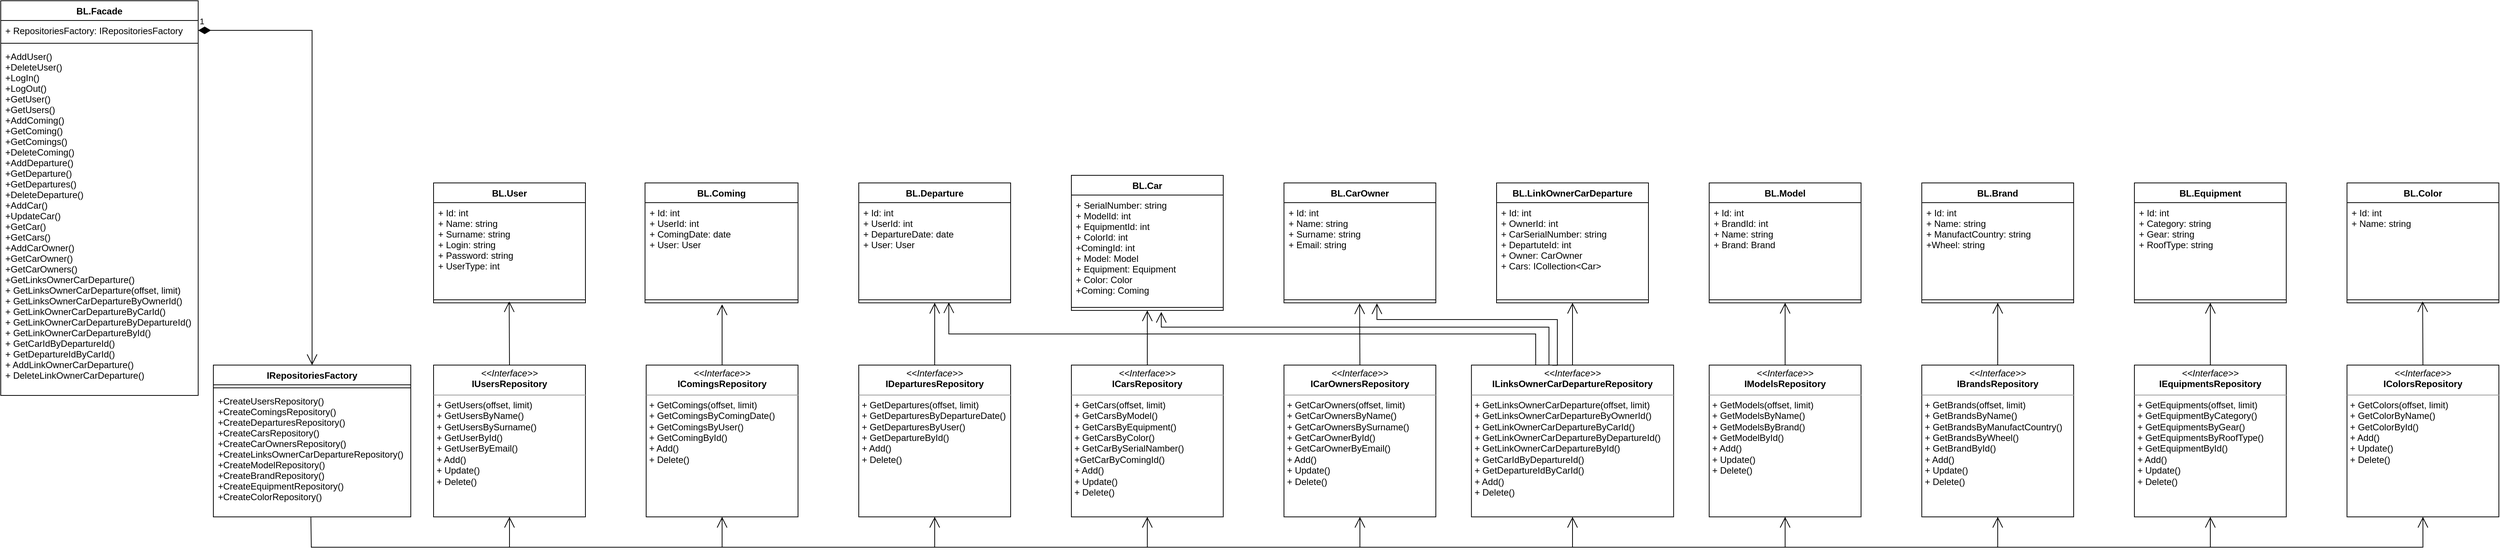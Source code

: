 <mxfile version="15.7.3" type="device" pages="4"><diagram id="YWKgG_WSulfAox0yziJz" name="BL"><mxGraphModel dx="1022" dy="539" grid="1" gridSize="10" guides="1" tooltips="1" connect="1" arrows="1" fold="1" page="1" pageScale="1" pageWidth="827" pageHeight="1169" background="none" math="0" shadow="0"><root><mxCell id="0"/><mxCell id="1" parent="0"/><mxCell id="caIuoDyzXdECYEi3FXNS-1" value="BL.Facade" style="swimlane;fontStyle=1;align=center;verticalAlign=top;childLayout=stackLayout;horizontal=1;startSize=26;horizontalStack=0;resizeParent=1;resizeParentMax=0;resizeLast=0;collapsible=1;marginBottom=0;" parent="1" vertex="1"><mxGeometry x="30" y="280" width="260" height="520" as="geometry"/></mxCell><mxCell id="caIuoDyzXdECYEi3FXNS-2" value="+ RepositoriesFactory: IRepositoriesFactory" style="text;strokeColor=none;fillColor=none;align=left;verticalAlign=top;spacingLeft=4;spacingRight=4;overflow=hidden;rotatable=0;points=[[0,0.5],[1,0.5]];portConstraint=eastwest;" parent="caIuoDyzXdECYEi3FXNS-1" vertex="1"><mxGeometry y="26" width="260" height="26" as="geometry"/></mxCell><mxCell id="caIuoDyzXdECYEi3FXNS-3" value="" style="line;strokeWidth=1;fillColor=none;align=left;verticalAlign=middle;spacingTop=-1;spacingLeft=3;spacingRight=3;rotatable=0;labelPosition=right;points=[];portConstraint=eastwest;" parent="caIuoDyzXdECYEi3FXNS-1" vertex="1"><mxGeometry y="52" width="260" height="8" as="geometry"/></mxCell><mxCell id="caIuoDyzXdECYEi3FXNS-4" value="+AddUser()&#10;+DeleteUser()&#10;+LogIn()&#10;+LogOut()&#10;+GetUser()&#10;+GetUsers()&#10;+AddComing()&#10;+GetComing()&#10;+GetComings()&#10;+DeleteComing()&#10;+AddDeparture()&#10;+GetDeparture()&#10;+GetDepartures()&#10;+DeleteDeparture()&#10;+AddCar()&#10;+UpdateCar()&#10;+GetCar()&#10;+GetCars()&#10;+AddCarOwner()&#10;+GetCarOwner()&#10;+GetCarOwners()&#10;+GetLinksOwnerCarDeparture()&#10;+ GetLinksOwnerCarDeparture(offset, limit)&#10;+ GetLinksOwnerCarDepartureByOwnerId()&#10;+ GetLinkOwnerCarDepartureByCarId()&#10;+ GetLinkOwnerCarDepartureByDepartureId()&#10;+ GetLinkOwnerCarDepartureById()&#10;+ GetCarIdByDepartureId()&#10;+ GetDepartureIdByCarId()&#10;+ AddLinkOwnerCarDeparture()&#10;+ DeleteLinkOwnerCarDeparture()" style="text;strokeColor=none;fillColor=none;align=left;verticalAlign=top;spacingLeft=4;spacingRight=4;overflow=hidden;rotatable=0;points=[[0,0.5],[1,0.5]];portConstraint=eastwest;" parent="caIuoDyzXdECYEi3FXNS-1" vertex="1"><mxGeometry y="60" width="260" height="460" as="geometry"/></mxCell><mxCell id="caIuoDyzXdECYEi3FXNS-5" value="IRepositoriesFactory" style="swimlane;fontStyle=1;align=center;verticalAlign=top;childLayout=stackLayout;horizontal=1;startSize=26;horizontalStack=0;resizeParent=1;resizeParentMax=0;resizeLast=0;collapsible=1;marginBottom=0;" parent="1" vertex="1"><mxGeometry x="310" y="760" width="260" height="200" as="geometry"/></mxCell><mxCell id="caIuoDyzXdECYEi3FXNS-7" value="" style="line;strokeWidth=1;fillColor=none;align=left;verticalAlign=middle;spacingTop=-1;spacingLeft=3;spacingRight=3;rotatable=0;labelPosition=right;points=[];portConstraint=eastwest;" parent="caIuoDyzXdECYEi3FXNS-5" vertex="1"><mxGeometry y="26" width="260" height="8" as="geometry"/></mxCell><mxCell id="caIuoDyzXdECYEi3FXNS-8" value="+CreateUsersRepository()&#10;+CreateComingsRepository()&#10;+CreateDeparturesRepository()&#10;+CreateCarsRepository()&#10;+CreateCarOwnersRepository()&#10;+CreateLinksOwnerCarDepartureRepository()&#10;+CreateModelRepository()&#10;+CreateBrandRepository()&#10;+CreateEquipmentRepository()&#10;+CreateColorRepository()&#10;" style="text;strokeColor=none;fillColor=none;align=left;verticalAlign=top;spacingLeft=4;spacingRight=4;overflow=hidden;rotatable=0;points=[[0,0.5],[1,0.5]];portConstraint=eastwest;" parent="caIuoDyzXdECYEi3FXNS-5" vertex="1"><mxGeometry y="34" width="260" height="166" as="geometry"/></mxCell><mxCell id="caIuoDyzXdECYEi3FXNS-12" value="&lt;p style=&quot;margin: 0px ; margin-top: 4px ; text-align: center&quot;&gt;&lt;i&gt;&amp;lt;&amp;lt;Interface&amp;gt;&amp;gt;&lt;/i&gt;&lt;br&gt;&lt;b&gt;ICarsRepository&lt;/b&gt;&lt;/p&gt;&lt;hr size=&quot;1&quot;&gt;&lt;p style=&quot;margin: 0px ; margin-left: 4px&quot;&gt;+ GetCars(offset, limit)&lt;/p&gt;&lt;p style=&quot;margin: 0px ; margin-left: 4px&quot;&gt;+ GetCarsByModel()&lt;/p&gt;&lt;p style=&quot;margin: 0px ; margin-left: 4px&quot;&gt;+ GetCarsByEquipment()&lt;/p&gt;&lt;p style=&quot;margin: 0px ; margin-left: 4px&quot;&gt;+ GetCarsByColor()&lt;/p&gt;&lt;p style=&quot;margin: 0px ; margin-left: 4px&quot;&gt;+ GetCarBySerialNamber()&lt;br&gt;&lt;/p&gt;&lt;p style=&quot;margin: 0px ; margin-left: 4px&quot;&gt;+GetCarByComingId()&lt;br&gt;&lt;/p&gt;&lt;p style=&quot;margin: 0px ; margin-left: 4px&quot;&gt;+ Add()&lt;/p&gt;&lt;p style=&quot;margin: 0px ; margin-left: 4px&quot;&gt;+ Update()&lt;/p&gt;&lt;p style=&quot;margin: 0px ; margin-left: 4px&quot;&gt;+ Delete()&lt;/p&gt;" style="verticalAlign=top;align=left;overflow=fill;fontSize=12;fontFamily=Helvetica;html=1;" parent="1" vertex="1"><mxGeometry x="1440" y="760" width="200" height="200" as="geometry"/></mxCell><mxCell id="caIuoDyzXdECYEi3FXNS-13" value="&lt;p style=&quot;margin: 0px ; margin-top: 4px ; text-align: center&quot;&gt;&lt;i&gt;&amp;lt;&amp;lt;Interface&amp;gt;&amp;gt;&lt;/i&gt;&lt;br&gt;&lt;b&gt;ICarOwnersRepository&lt;/b&gt;&lt;/p&gt;&lt;hr size=&quot;1&quot;&gt;&lt;p style=&quot;margin: 0px ; margin-left: 4px&quot;&gt;+ GetCarOwners(offset, limit)&lt;br&gt;+ GetCarOwnersByName()&lt;/p&gt;&lt;p style=&quot;margin: 0px ; margin-left: 4px&quot;&gt;+ GetCarOwnersBySurname()&lt;/p&gt;&lt;p style=&quot;margin: 0px ; margin-left: 4px&quot;&gt;+ GetCarOwnerById()&lt;/p&gt;&lt;p style=&quot;margin: 0px ; margin-left: 4px&quot;&gt;+ GetCarOwnerByEmail()&lt;/p&gt;&lt;p style=&quot;margin: 0px ; margin-left: 4px&quot;&gt;+ Add()&lt;/p&gt;&lt;p style=&quot;margin: 0px ; margin-left: 4px&quot;&gt;+ Update()&lt;/p&gt;&lt;p style=&quot;margin: 0px ; margin-left: 4px&quot;&gt;+ Delete()&lt;/p&gt;" style="verticalAlign=top;align=left;overflow=fill;fontSize=12;fontFamily=Helvetica;html=1;" parent="1" vertex="1"><mxGeometry x="1720" y="760" width="200" height="200" as="geometry"/></mxCell><mxCell id="caIuoDyzXdECYEi3FXNS-14" value="&lt;p style=&quot;margin: 0px ; margin-top: 4px ; text-align: center&quot;&gt;&lt;i&gt;&amp;lt;&amp;lt;Interface&amp;gt;&amp;gt;&lt;/i&gt;&lt;br&gt;&lt;b&gt;IModelsRepository&lt;/b&gt;&lt;/p&gt;&lt;hr size=&quot;1&quot;&gt;&lt;p style=&quot;margin: 0px ; margin-left: 4px&quot;&gt;+ GetModels(offset, limit)&lt;br&gt;+ GetModelsByName()&lt;/p&gt;&lt;p style=&quot;margin: 0px ; margin-left: 4px&quot;&gt;+ GetModelsByBrand()&lt;/p&gt;&lt;p style=&quot;margin: 0px ; margin-left: 4px&quot;&gt;+ GetModelById()&lt;/p&gt;&lt;p style=&quot;margin: 0px ; margin-left: 4px&quot;&gt;+ Add()&lt;/p&gt;&lt;p style=&quot;margin: 0px ; margin-left: 4px&quot;&gt;+ Update()&lt;/p&gt;&lt;p style=&quot;margin: 0px ; margin-left: 4px&quot;&gt;+ Delete()&lt;/p&gt;" style="verticalAlign=top;align=left;overflow=fill;fontSize=12;fontFamily=Helvetica;html=1;" parent="1" vertex="1"><mxGeometry x="2280" y="760" width="200" height="200" as="geometry"/></mxCell><mxCell id="caIuoDyzXdECYEi3FXNS-15" value="&lt;p style=&quot;margin: 0px ; margin-top: 4px ; text-align: center&quot;&gt;&lt;i&gt;&amp;lt;&amp;lt;Interface&amp;gt;&amp;gt;&lt;/i&gt;&lt;br&gt;&lt;b&gt;IUsersRepository&lt;/b&gt;&lt;/p&gt;&lt;hr size=&quot;1&quot;&gt;&lt;p style=&quot;margin: 0px ; margin-left: 4px&quot;&gt;+ GetUsers(offset, limit)&lt;br&gt;+ GetUsersByName()&lt;/p&gt;&lt;p style=&quot;margin: 0px ; margin-left: 4px&quot;&gt;+ GetUsersBySurname()&lt;/p&gt;&lt;p style=&quot;margin: 0px ; margin-left: 4px&quot;&gt;+ GetUserById()&lt;/p&gt;&lt;p style=&quot;margin: 0px ; margin-left: 4px&quot;&gt;+ GetUserByEmail()&lt;/p&gt;&lt;p style=&quot;margin: 0px ; margin-left: 4px&quot;&gt;+ Add()&lt;/p&gt;&lt;p style=&quot;margin: 0px ; margin-left: 4px&quot;&gt;+ Update()&lt;/p&gt;&lt;p style=&quot;margin: 0px ; margin-left: 4px&quot;&gt;+ Delete()&lt;/p&gt;" style="verticalAlign=top;align=left;overflow=fill;fontSize=12;fontFamily=Helvetica;html=1;" parent="1" vertex="1"><mxGeometry x="600" y="760" width="200" height="200" as="geometry"/></mxCell><mxCell id="caIuoDyzXdECYEi3FXNS-16" value="&lt;p style=&quot;margin: 0px ; margin-top: 4px ; text-align: center&quot;&gt;&lt;i&gt;&amp;lt;&amp;lt;Interface&amp;gt;&amp;gt;&lt;/i&gt;&lt;br&gt;&lt;b&gt;IComingsRepository&lt;/b&gt;&lt;/p&gt;&lt;hr size=&quot;1&quot;&gt;&lt;p style=&quot;margin: 0px ; margin-left: 4px&quot;&gt;+ GetComings(offset, limit)&lt;/p&gt;&lt;p style=&quot;margin: 0px ; margin-left: 4px&quot;&gt;+ GetComingsByComingDate()&lt;br&gt;&lt;/p&gt;&lt;p style=&quot;margin: 0px ; margin-left: 4px&quot;&gt;+ GetComingsByUser()&lt;/p&gt;&lt;p style=&quot;margin: 0px ; margin-left: 4px&quot;&gt;+ GetComingById()&lt;/p&gt;&lt;p style=&quot;margin: 0px ; margin-left: 4px&quot;&gt;+ Add()&lt;/p&gt;&lt;p style=&quot;margin: 0px ; margin-left: 4px&quot;&gt;+ Delete()&lt;/p&gt;" style="verticalAlign=top;align=left;overflow=fill;fontSize=12;fontFamily=Helvetica;html=1;" parent="1" vertex="1"><mxGeometry x="880" y="760" width="200" height="200" as="geometry"/></mxCell><mxCell id="caIuoDyzXdECYEi3FXNS-17" value="&lt;p style=&quot;margin: 0px ; margin-top: 4px ; text-align: center&quot;&gt;&lt;i&gt;&amp;lt;&amp;lt;Interface&amp;gt;&amp;gt;&lt;/i&gt;&lt;br&gt;&lt;b&gt;IDeparturesRepository&lt;/b&gt;&lt;/p&gt;&lt;hr size=&quot;1&quot;&gt;&lt;p style=&quot;margin: 0px ; margin-left: 4px&quot;&gt;+ GetDepartures(offset, limit)&lt;/p&gt;&lt;p style=&quot;margin: 0px ; margin-left: 4px&quot;&gt;+ GetDeparturesByDepartureDate()&lt;br&gt;&lt;/p&gt;&lt;p style=&quot;margin: 0px ; margin-left: 4px&quot;&gt;+ GetDeparturesByUser()&lt;/p&gt;&lt;p style=&quot;margin: 0px ; margin-left: 4px&quot;&gt;+ GetDepartureById()&lt;/p&gt;&lt;p style=&quot;margin: 0px ; margin-left: 4px&quot;&gt;+ Add()&lt;/p&gt;&lt;p style=&quot;margin: 0px ; margin-left: 4px&quot;&gt;+ Delete()&lt;/p&gt;" style="verticalAlign=top;align=left;overflow=fill;fontSize=12;fontFamily=Helvetica;html=1;" parent="1" vertex="1"><mxGeometry x="1160" y="760" width="200" height="200" as="geometry"/></mxCell><mxCell id="caIuoDyzXdECYEi3FXNS-18" value="&lt;p style=&quot;margin: 0px ; margin-top: 4px ; text-align: center&quot;&gt;&lt;i&gt;&amp;lt;&amp;lt;Interface&amp;gt;&amp;gt;&lt;/i&gt;&lt;br&gt;&lt;b&gt;IBrandsRepository&lt;/b&gt;&lt;/p&gt;&lt;hr size=&quot;1&quot;&gt;&lt;p style=&quot;margin: 0px ; margin-left: 4px&quot;&gt;+ GetBrands(offset, limit)&lt;br&gt;+ GetBrandsByName()&lt;/p&gt;&lt;p style=&quot;margin: 0px ; margin-left: 4px&quot;&gt;+ GetBrandsByManufactCountry()&lt;/p&gt;&lt;p style=&quot;margin: 0px ; margin-left: 4px&quot;&gt;+ GetBrandsByWheel()&lt;br&gt;&lt;/p&gt;&lt;p style=&quot;margin: 0px ; margin-left: 4px&quot;&gt;+ GetBrandById()&lt;/p&gt;&lt;p style=&quot;margin: 0px ; margin-left: 4px&quot;&gt;+ Add()&lt;/p&gt;&lt;p style=&quot;margin: 0px ; margin-left: 4px&quot;&gt;+ Update()&lt;/p&gt;&lt;p style=&quot;margin: 0px ; margin-left: 4px&quot;&gt;+ Delete()&lt;/p&gt;" style="verticalAlign=top;align=left;overflow=fill;fontSize=12;fontFamily=Helvetica;html=1;" parent="1" vertex="1"><mxGeometry x="2560" y="760" width="200" height="200" as="geometry"/></mxCell><mxCell id="caIuoDyzXdECYEi3FXNS-19" value="&lt;p style=&quot;margin: 0px ; margin-top: 4px ; text-align: center&quot;&gt;&lt;i&gt;&amp;lt;&amp;lt;Interface&amp;gt;&amp;gt;&lt;/i&gt;&lt;br&gt;&lt;b&gt;IEquipmentsRepository&lt;/b&gt;&lt;/p&gt;&lt;hr size=&quot;1&quot;&gt;&lt;p style=&quot;margin: 0px ; margin-left: 4px&quot;&gt;+ GetEquipments(offset, limit)&lt;/p&gt;&lt;p style=&quot;margin: 0px ; margin-left: 4px&quot;&gt;+ GetEquipmentByCategory()&lt;br&gt;+ GetEquipmentsByGear()&lt;/p&gt;&lt;p style=&quot;margin: 0px ; margin-left: 4px&quot;&gt;+ GetEquipmentsByRoofType()&lt;/p&gt;&lt;p style=&quot;margin: 0px ; margin-left: 4px&quot;&gt;+ GetEquipmentById()&lt;/p&gt;&lt;p style=&quot;margin: 0px ; margin-left: 4px&quot;&gt;+ Add()&lt;/p&gt;&lt;p style=&quot;margin: 0px ; margin-left: 4px&quot;&gt;+ Update()&lt;/p&gt;&lt;p style=&quot;margin: 0px ; margin-left: 4px&quot;&gt;+ Delete()&lt;/p&gt;" style="verticalAlign=top;align=left;overflow=fill;fontSize=12;fontFamily=Helvetica;html=1;" parent="1" vertex="1"><mxGeometry x="2840" y="760" width="200" height="200" as="geometry"/></mxCell><mxCell id="caIuoDyzXdECYEi3FXNS-20" value="&lt;p style=&quot;margin: 0px ; margin-top: 4px ; text-align: center&quot;&gt;&lt;i&gt;&amp;lt;&amp;lt;Interface&amp;gt;&amp;gt;&lt;/i&gt;&lt;br&gt;&lt;b&gt;IColorsRepository&lt;/b&gt;&lt;/p&gt;&lt;hr size=&quot;1&quot;&gt;&lt;p style=&quot;margin: 0px ; margin-left: 4px&quot;&gt;+ GetColors(offset, limit)&lt;br&gt;+ GetColorByName()&lt;/p&gt;&lt;p style=&quot;margin: 0px ; margin-left: 4px&quot;&gt;+ GetColorById()&lt;/p&gt;&lt;p style=&quot;margin: 0px ; margin-left: 4px&quot;&gt;+ Add()&lt;/p&gt;&lt;p style=&quot;margin: 0px ; margin-left: 4px&quot;&gt;+ Update()&lt;/p&gt;&lt;p style=&quot;margin: 0px ; margin-left: 4px&quot;&gt;+ Delete()&lt;/p&gt;" style="verticalAlign=top;align=left;overflow=fill;fontSize=12;fontFamily=Helvetica;html=1;" parent="1" vertex="1"><mxGeometry x="3120" y="760" width="200" height="200" as="geometry"/></mxCell><mxCell id="caIuoDyzXdECYEi3FXNS-25" value="&lt;p style=&quot;margin: 0px ; margin-top: 4px ; text-align: center&quot;&gt;&lt;i&gt;&amp;lt;&amp;lt;Interface&amp;gt;&amp;gt;&lt;/i&gt;&lt;br&gt;&lt;b&gt;ILinksOwnerCarDepartureRepository&lt;/b&gt;&lt;/p&gt;&lt;hr size=&quot;1&quot;&gt;&lt;p style=&quot;margin: 0px ; margin-left: 4px&quot;&gt;+ GetLinksOwnerCarDeparture(offset, limit)&lt;/p&gt;&lt;p style=&quot;margin: 0px ; margin-left: 4px&quot;&gt;+ GetLinksOwnerCarDepartureByOwnerId()&lt;/p&gt;&lt;p style=&quot;margin: 0px ; margin-left: 4px&quot;&gt;+ GetLinkOwnerCarDepartureByCarId()&lt;/p&gt;&lt;p style=&quot;margin: 0px ; margin-left: 4px&quot;&gt;+ GetLinkOwnerCarDepartureByDepartureId()&lt;/p&gt;&lt;p style=&quot;margin: 0px ; margin-left: 4px&quot;&gt;+ GetLinkOwnerCarDepartureById()&lt;br&gt;+ GetCarIdByDepartureId()&lt;/p&gt;&lt;p style=&quot;margin: 0px ; margin-left: 4px&quot;&gt;+ GetDepartureIdByCarId()&lt;/p&gt;&lt;p style=&quot;margin: 0px ; margin-left: 4px&quot;&gt;+ Add()&lt;/p&gt;&lt;p style=&quot;margin: 0px ; margin-left: 4px&quot;&gt;+ Delete()&lt;/p&gt;" style="verticalAlign=top;align=left;overflow=fill;fontSize=12;fontFamily=Helvetica;html=1;" parent="1" vertex="1"><mxGeometry x="1966.88" y="760" width="266.25" height="200" as="geometry"/></mxCell><mxCell id="caIuoDyzXdECYEi3FXNS-33" value="BL.User" style="swimlane;fontStyle=1;align=center;verticalAlign=top;childLayout=stackLayout;horizontal=1;startSize=26;horizontalStack=0;resizeParent=1;resizeParentMax=0;resizeLast=0;collapsible=1;marginBottom=0;" parent="1" vertex="1"><mxGeometry x="600" y="520" width="200" height="158" as="geometry"/></mxCell><mxCell id="caIuoDyzXdECYEi3FXNS-34" value="+ Id: int&#10;+ Name: string&#10;+ Surname: string&#10;+ Login: string&#10;+ Password: string&#10;+ UserType: int" style="text;strokeColor=none;fillColor=none;align=left;verticalAlign=top;spacingLeft=4;spacingRight=4;overflow=hidden;rotatable=0;points=[[0,0.5],[1,0.5]];portConstraint=eastwest;" parent="caIuoDyzXdECYEi3FXNS-33" vertex="1"><mxGeometry y="26" width="200" height="124" as="geometry"/></mxCell><mxCell id="caIuoDyzXdECYEi3FXNS-35" value="" style="line;strokeWidth=1;fillColor=none;align=left;verticalAlign=middle;spacingTop=-1;spacingLeft=3;spacingRight=3;rotatable=0;labelPosition=right;points=[];portConstraint=eastwest;" parent="caIuoDyzXdECYEi3FXNS-33" vertex="1"><mxGeometry y="150" width="200" height="8" as="geometry"/></mxCell><mxCell id="caIuoDyzXdECYEi3FXNS-37" value="BL.Coming" style="swimlane;fontStyle=1;align=center;verticalAlign=top;childLayout=stackLayout;horizontal=1;startSize=26;horizontalStack=0;resizeParent=1;resizeParentMax=0;resizeLast=0;collapsible=1;marginBottom=0;" parent="1" vertex="1"><mxGeometry x="878.5" y="520" width="201.5" height="158" as="geometry"/></mxCell><mxCell id="caIuoDyzXdECYEi3FXNS-38" value="+ Id: int&#10;+ UserId: int&#10;+ ComingDate: date&#10;+ User: User" style="text;strokeColor=none;fillColor=none;align=left;verticalAlign=top;spacingLeft=4;spacingRight=4;overflow=hidden;rotatable=0;points=[[0,0.5],[1,0.5]];portConstraint=eastwest;" parent="caIuoDyzXdECYEi3FXNS-37" vertex="1"><mxGeometry y="26" width="201.5" height="124" as="geometry"/></mxCell><mxCell id="caIuoDyzXdECYEi3FXNS-39" value="" style="line;strokeWidth=1;fillColor=none;align=left;verticalAlign=middle;spacingTop=-1;spacingLeft=3;spacingRight=3;rotatable=0;labelPosition=right;points=[];portConstraint=eastwest;" parent="caIuoDyzXdECYEi3FXNS-37" vertex="1"><mxGeometry y="150" width="201.5" height="8" as="geometry"/></mxCell><mxCell id="caIuoDyzXdECYEi3FXNS-40" value="BL.Departure" style="swimlane;fontStyle=1;align=center;verticalAlign=top;childLayout=stackLayout;horizontal=1;startSize=26;horizontalStack=0;resizeParent=1;resizeParentMax=0;resizeLast=0;collapsible=1;marginBottom=0;" parent="1" vertex="1"><mxGeometry x="1160" y="520" width="200" height="158" as="geometry"/></mxCell><mxCell id="caIuoDyzXdECYEi3FXNS-41" value="+ Id: int&#10;+ UserId: int&#10;+ DepartureDate: date&#10;+ User: User" style="text;strokeColor=none;fillColor=none;align=left;verticalAlign=top;spacingLeft=4;spacingRight=4;overflow=hidden;rotatable=0;points=[[0,0.5],[1,0.5]];portConstraint=eastwest;" parent="caIuoDyzXdECYEi3FXNS-40" vertex="1"><mxGeometry y="26" width="200" height="124" as="geometry"/></mxCell><mxCell id="caIuoDyzXdECYEi3FXNS-42" value="" style="line;strokeWidth=1;fillColor=none;align=left;verticalAlign=middle;spacingTop=-1;spacingLeft=3;spacingRight=3;rotatable=0;labelPosition=right;points=[];portConstraint=eastwest;" parent="caIuoDyzXdECYEi3FXNS-40" vertex="1"><mxGeometry y="150" width="200" height="8" as="geometry"/></mxCell><mxCell id="caIuoDyzXdECYEi3FXNS-43" value="BL.Car" style="swimlane;fontStyle=1;align=center;verticalAlign=top;childLayout=stackLayout;horizontal=1;startSize=26;horizontalStack=0;resizeParent=1;resizeParentMax=0;resizeLast=0;collapsible=1;marginBottom=0;" parent="1" vertex="1"><mxGeometry x="1440" y="510" width="200" height="178" as="geometry"/></mxCell><mxCell id="caIuoDyzXdECYEi3FXNS-44" value="+ SerialNumber: string&#10;+ ModelId: int&#10;+ EquipmentId: int&#10;+ ColorId: int&#10;+ComingId: int&#10;+ Model: Model&#10;+ Equipment: Equipment&#10;+ Color: Color&#10;+Coming: Coming" style="text;strokeColor=none;fillColor=none;align=left;verticalAlign=top;spacingLeft=4;spacingRight=4;overflow=hidden;rotatable=0;points=[[0,0.5],[1,0.5]];portConstraint=eastwest;" parent="caIuoDyzXdECYEi3FXNS-43" vertex="1"><mxGeometry y="26" width="200" height="144" as="geometry"/></mxCell><mxCell id="caIuoDyzXdECYEi3FXNS-45" value="" style="line;strokeWidth=1;fillColor=none;align=left;verticalAlign=middle;spacingTop=-1;spacingLeft=3;spacingRight=3;rotatable=0;labelPosition=right;points=[];portConstraint=eastwest;" parent="caIuoDyzXdECYEi3FXNS-43" vertex="1"><mxGeometry y="170" width="200" height="8" as="geometry"/></mxCell><mxCell id="caIuoDyzXdECYEi3FXNS-46" value="BL.CarOwner" style="swimlane;fontStyle=1;align=center;verticalAlign=top;childLayout=stackLayout;horizontal=1;startSize=26;horizontalStack=0;resizeParent=1;resizeParentMax=0;resizeLast=0;collapsible=1;marginBottom=0;" parent="1" vertex="1"><mxGeometry x="1720" y="520" width="200" height="158" as="geometry"/></mxCell><mxCell id="caIuoDyzXdECYEi3FXNS-47" value="+ Id: int&#10;+ Name: string&#10;+ Surname: string&#10;+ Email: string" style="text;strokeColor=none;fillColor=none;align=left;verticalAlign=top;spacingLeft=4;spacingRight=4;overflow=hidden;rotatable=0;points=[[0,0.5],[1,0.5]];portConstraint=eastwest;" parent="caIuoDyzXdECYEi3FXNS-46" vertex="1"><mxGeometry y="26" width="200" height="124" as="geometry"/></mxCell><mxCell id="caIuoDyzXdECYEi3FXNS-48" value="" style="line;strokeWidth=1;fillColor=none;align=left;verticalAlign=middle;spacingTop=-1;spacingLeft=3;spacingRight=3;rotatable=0;labelPosition=right;points=[];portConstraint=eastwest;" parent="caIuoDyzXdECYEi3FXNS-46" vertex="1"><mxGeometry y="150" width="200" height="8" as="geometry"/></mxCell><mxCell id="caIuoDyzXdECYEi3FXNS-49" value="BL.LinkOwnerCarDeparture" style="swimlane;fontStyle=1;align=center;verticalAlign=top;childLayout=stackLayout;horizontal=1;startSize=26;horizontalStack=0;resizeParent=1;resizeParentMax=0;resizeLast=0;collapsible=1;marginBottom=0;" parent="1" vertex="1"><mxGeometry x="2000" y="520" width="200" height="158" as="geometry"/></mxCell><mxCell id="caIuoDyzXdECYEi3FXNS-50" value="+ Id: int&#10;+ OwnerId: int&#10;+ CarSerialNumber: string&#10;+ DepartuteId: int&#10;+ Owner: CarOwner&#10;+ Cars: ICollection&lt;Car&gt;" style="text;strokeColor=none;fillColor=none;align=left;verticalAlign=top;spacingLeft=4;spacingRight=4;overflow=hidden;rotatable=0;points=[[0,0.5],[1,0.5]];portConstraint=eastwest;" parent="caIuoDyzXdECYEi3FXNS-49" vertex="1"><mxGeometry y="26" width="200" height="124" as="geometry"/></mxCell><mxCell id="caIuoDyzXdECYEi3FXNS-51" value="" style="line;strokeWidth=1;fillColor=none;align=left;verticalAlign=middle;spacingTop=-1;spacingLeft=3;spacingRight=3;rotatable=0;labelPosition=right;points=[];portConstraint=eastwest;" parent="caIuoDyzXdECYEi3FXNS-49" vertex="1"><mxGeometry y="150" width="200" height="8" as="geometry"/></mxCell><mxCell id="caIuoDyzXdECYEi3FXNS-52" value="BL.Model" style="swimlane;fontStyle=1;align=center;verticalAlign=top;childLayout=stackLayout;horizontal=1;startSize=26;horizontalStack=0;resizeParent=1;resizeParentMax=0;resizeLast=0;collapsible=1;marginBottom=0;" parent="1" vertex="1"><mxGeometry x="2280" y="520" width="200" height="158" as="geometry"/></mxCell><mxCell id="caIuoDyzXdECYEi3FXNS-53" value="+ Id: int&#10;+ BrandId: int&#10;+ Name: string&#10;+ Brand: Brand" style="text;strokeColor=none;fillColor=none;align=left;verticalAlign=top;spacingLeft=4;spacingRight=4;overflow=hidden;rotatable=0;points=[[0,0.5],[1,0.5]];portConstraint=eastwest;" parent="caIuoDyzXdECYEi3FXNS-52" vertex="1"><mxGeometry y="26" width="200" height="124" as="geometry"/></mxCell><mxCell id="caIuoDyzXdECYEi3FXNS-54" value="" style="line;strokeWidth=1;fillColor=none;align=left;verticalAlign=middle;spacingTop=-1;spacingLeft=3;spacingRight=3;rotatable=0;labelPosition=right;points=[];portConstraint=eastwest;" parent="caIuoDyzXdECYEi3FXNS-52" vertex="1"><mxGeometry y="150" width="200" height="8" as="geometry"/></mxCell><mxCell id="caIuoDyzXdECYEi3FXNS-55" value="BL.Brand" style="swimlane;fontStyle=1;align=center;verticalAlign=top;childLayout=stackLayout;horizontal=1;startSize=26;horizontalStack=0;resizeParent=1;resizeParentMax=0;resizeLast=0;collapsible=1;marginBottom=0;" parent="1" vertex="1"><mxGeometry x="2560" y="520" width="200" height="158" as="geometry"/></mxCell><mxCell id="caIuoDyzXdECYEi3FXNS-56" value="+ Id: int&#10;+ Name: string&#10;+ ManufactCountry: string&#10;+Wheel: string" style="text;strokeColor=none;fillColor=none;align=left;verticalAlign=top;spacingLeft=4;spacingRight=4;overflow=hidden;rotatable=0;points=[[0,0.5],[1,0.5]];portConstraint=eastwest;" parent="caIuoDyzXdECYEi3FXNS-55" vertex="1"><mxGeometry y="26" width="200" height="124" as="geometry"/></mxCell><mxCell id="caIuoDyzXdECYEi3FXNS-57" value="" style="line;strokeWidth=1;fillColor=none;align=left;verticalAlign=middle;spacingTop=-1;spacingLeft=3;spacingRight=3;rotatable=0;labelPosition=right;points=[];portConstraint=eastwest;" parent="caIuoDyzXdECYEi3FXNS-55" vertex="1"><mxGeometry y="150" width="200" height="8" as="geometry"/></mxCell><mxCell id="caIuoDyzXdECYEi3FXNS-58" value="BL.Equipment" style="swimlane;fontStyle=1;align=center;verticalAlign=top;childLayout=stackLayout;horizontal=1;startSize=26;horizontalStack=0;resizeParent=1;resizeParentMax=0;resizeLast=0;collapsible=1;marginBottom=0;" parent="1" vertex="1"><mxGeometry x="2840" y="520" width="200" height="158" as="geometry"/></mxCell><mxCell id="caIuoDyzXdECYEi3FXNS-59" value="+ Id: int&#10;+ Category: string&#10;+ Gear: string&#10;+ RoofType: string" style="text;strokeColor=none;fillColor=none;align=left;verticalAlign=top;spacingLeft=4;spacingRight=4;overflow=hidden;rotatable=0;points=[[0,0.5],[1,0.5]];portConstraint=eastwest;" parent="caIuoDyzXdECYEi3FXNS-58" vertex="1"><mxGeometry y="26" width="200" height="124" as="geometry"/></mxCell><mxCell id="caIuoDyzXdECYEi3FXNS-60" value="" style="line;strokeWidth=1;fillColor=none;align=left;verticalAlign=middle;spacingTop=-1;spacingLeft=3;spacingRight=3;rotatable=0;labelPosition=right;points=[];portConstraint=eastwest;" parent="caIuoDyzXdECYEi3FXNS-58" vertex="1"><mxGeometry y="150" width="200" height="8" as="geometry"/></mxCell><mxCell id="caIuoDyzXdECYEi3FXNS-61" value="BL.Color" style="swimlane;fontStyle=1;align=center;verticalAlign=top;childLayout=stackLayout;horizontal=1;startSize=26;horizontalStack=0;resizeParent=1;resizeParentMax=0;resizeLast=0;collapsible=1;marginBottom=0;" parent="1" vertex="1"><mxGeometry x="3120" y="520" width="200" height="158" as="geometry"/></mxCell><mxCell id="caIuoDyzXdECYEi3FXNS-62" value="+ Id: int&#10;+ Name: string" style="text;strokeColor=none;fillColor=none;align=left;verticalAlign=top;spacingLeft=4;spacingRight=4;overflow=hidden;rotatable=0;points=[[0,0.5],[1,0.5]];portConstraint=eastwest;" parent="caIuoDyzXdECYEi3FXNS-61" vertex="1"><mxGeometry y="26" width="200" height="124" as="geometry"/></mxCell><mxCell id="caIuoDyzXdECYEi3FXNS-63" value="" style="line;strokeWidth=1;fillColor=none;align=left;verticalAlign=middle;spacingTop=-1;spacingLeft=3;spacingRight=3;rotatable=0;labelPosition=right;points=[];portConstraint=eastwest;" parent="caIuoDyzXdECYEi3FXNS-61" vertex="1"><mxGeometry y="150" width="200" height="8" as="geometry"/></mxCell><mxCell id="caIuoDyzXdECYEi3FXNS-65" value="1" style="endArrow=open;html=1;endSize=12;startArrow=diamondThin;startSize=14;startFill=1;edgeStyle=orthogonalEdgeStyle;align=left;verticalAlign=bottom;rounded=0;entryX=0.5;entryY=0;entryDx=0;entryDy=0;exitX=1;exitY=0.5;exitDx=0;exitDy=0;" parent="1" source="caIuoDyzXdECYEi3FXNS-2" target="caIuoDyzXdECYEi3FXNS-5" edge="1"><mxGeometry x="-1" y="3" relative="1" as="geometry"><mxPoint x="290" y="610" as="sourcePoint"/><mxPoint x="460" y="660" as="targetPoint"/></mxGeometry></mxCell><mxCell id="caIuoDyzXdECYEi3FXNS-66" value="" style="endArrow=open;endFill=1;endSize=12;html=1;rounded=0;entryX=0.5;entryY=1;entryDx=0;entryDy=0;exitX=0.494;exitY=1.004;exitDx=0;exitDy=0;exitPerimeter=0;" parent="1" source="caIuoDyzXdECYEi3FXNS-8" target="caIuoDyzXdECYEi3FXNS-15" edge="1"><mxGeometry width="160" relative="1" as="geometry"><mxPoint x="418" y="960" as="sourcePoint"/><mxPoint x="870" y="860" as="targetPoint"/><Array as="points"><mxPoint x="439" y="1000"/><mxPoint x="700" y="1000"/></Array></mxGeometry></mxCell><mxCell id="caIuoDyzXdECYEi3FXNS-67" value="" style="endArrow=open;endFill=1;endSize=12;html=1;rounded=0;entryX=0.5;entryY=1;entryDx=0;entryDy=0;" parent="1" target="caIuoDyzXdECYEi3FXNS-16" edge="1"><mxGeometry width="160" relative="1" as="geometry"><mxPoint x="700" y="1000" as="sourcePoint"/><mxPoint x="1190" y="860" as="targetPoint"/><Array as="points"><mxPoint x="980" y="1000"/></Array></mxGeometry></mxCell><mxCell id="caIuoDyzXdECYEi3FXNS-68" value="" style="endArrow=open;endFill=1;endSize=12;html=1;rounded=0;entryX=0.5;entryY=1;entryDx=0;entryDy=0;" parent="1" target="caIuoDyzXdECYEi3FXNS-17" edge="1"><mxGeometry width="160" relative="1" as="geometry"><mxPoint x="980" y="1000" as="sourcePoint"/><mxPoint x="990" y="970" as="targetPoint"/><Array as="points"><mxPoint x="1260" y="1000"/></Array></mxGeometry></mxCell><mxCell id="caIuoDyzXdECYEi3FXNS-69" value="" style="endArrow=open;endFill=1;endSize=12;html=1;rounded=0;entryX=0.5;entryY=1;entryDx=0;entryDy=0;" parent="1" target="caIuoDyzXdECYEi3FXNS-12" edge="1"><mxGeometry width="160" relative="1" as="geometry"><mxPoint x="1260" y="1000" as="sourcePoint"/><mxPoint x="1270" y="970" as="targetPoint"/><Array as="points"><mxPoint x="1540" y="1000"/></Array></mxGeometry></mxCell><mxCell id="caIuoDyzXdECYEi3FXNS-70" value="" style="endArrow=open;endFill=1;endSize=12;html=1;rounded=0;entryX=0.5;entryY=1;entryDx=0;entryDy=0;" parent="1" target="caIuoDyzXdECYEi3FXNS-13" edge="1"><mxGeometry width="160" relative="1" as="geometry"><mxPoint x="1540" y="1000" as="sourcePoint"/><mxPoint x="1280" y="980" as="targetPoint"/><Array as="points"><mxPoint x="1820" y="1000"/></Array></mxGeometry></mxCell><mxCell id="caIuoDyzXdECYEi3FXNS-71" value="" style="endArrow=open;endFill=1;endSize=12;html=1;rounded=0;entryX=0.5;entryY=1;entryDx=0;entryDy=0;" parent="1" target="caIuoDyzXdECYEi3FXNS-25" edge="1"><mxGeometry width="160" relative="1" as="geometry"><mxPoint x="1820" y="1000" as="sourcePoint"/><mxPoint x="1290" y="990" as="targetPoint"/><Array as="points"><mxPoint x="2100" y="1000"/></Array></mxGeometry></mxCell><mxCell id="caIuoDyzXdECYEi3FXNS-72" value="" style="endArrow=open;endFill=1;endSize=12;html=1;rounded=0;entryX=0.5;entryY=1;entryDx=0;entryDy=0;" parent="1" target="caIuoDyzXdECYEi3FXNS-14" edge="1"><mxGeometry width="160" relative="1" as="geometry"><mxPoint x="2100" y="1000" as="sourcePoint"/><mxPoint x="2110" y="970" as="targetPoint"/><Array as="points"><mxPoint x="2380" y="1000"/></Array></mxGeometry></mxCell><mxCell id="caIuoDyzXdECYEi3FXNS-73" value="" style="endArrow=open;endFill=1;endSize=12;html=1;rounded=0;entryX=0.5;entryY=1;entryDx=0;entryDy=0;" parent="1" target="caIuoDyzXdECYEi3FXNS-18" edge="1"><mxGeometry width="160" relative="1" as="geometry"><mxPoint x="2380" y="1000" as="sourcePoint"/><mxPoint x="2120" y="980" as="targetPoint"/><Array as="points"><mxPoint x="2660" y="1000"/></Array></mxGeometry></mxCell><mxCell id="caIuoDyzXdECYEi3FXNS-74" value="" style="endArrow=open;endFill=1;endSize=12;html=1;rounded=0;entryX=0.5;entryY=1;entryDx=0;entryDy=0;" parent="1" target="caIuoDyzXdECYEi3FXNS-19" edge="1"><mxGeometry width="160" relative="1" as="geometry"><mxPoint x="2660" y="1000" as="sourcePoint"/><mxPoint x="2670" y="970" as="targetPoint"/><Array as="points"><mxPoint x="2940" y="1000"/></Array></mxGeometry></mxCell><mxCell id="caIuoDyzXdECYEi3FXNS-75" value="" style="endArrow=open;endFill=1;endSize=12;html=1;rounded=0;entryX=0.5;entryY=1;entryDx=0;entryDy=0;" parent="1" target="caIuoDyzXdECYEi3FXNS-20" edge="1"><mxGeometry width="160" relative="1" as="geometry"><mxPoint x="2940" y="1000" as="sourcePoint"/><mxPoint x="2950" y="970" as="targetPoint"/><Array as="points"><mxPoint x="3220" y="1000"/></Array></mxGeometry></mxCell><mxCell id="caIuoDyzXdECYEi3FXNS-76" value="" style="endArrow=open;endFill=1;endSize=12;html=1;rounded=0;exitX=0.5;exitY=0;exitDx=0;exitDy=0;entryX=0.498;entryY=0.75;entryDx=0;entryDy=0;entryPerimeter=0;" parent="1" source="caIuoDyzXdECYEi3FXNS-15" target="caIuoDyzXdECYEi3FXNS-35" edge="1"><mxGeometry width="160" relative="1" as="geometry"><mxPoint x="970" y="750" as="sourcePoint"/><mxPoint x="1130" y="750" as="targetPoint"/></mxGeometry></mxCell><mxCell id="caIuoDyzXdECYEi3FXNS-77" value="" style="endArrow=open;endFill=1;endSize=12;html=1;rounded=0;exitX=0.5;exitY=0;exitDx=0;exitDy=0;" parent="1" source="caIuoDyzXdECYEi3FXNS-16" edge="1"><mxGeometry width="160" relative="1" as="geometry"><mxPoint x="1010" y="750" as="sourcePoint"/><mxPoint x="980" y="680" as="targetPoint"/></mxGeometry></mxCell><mxCell id="caIuoDyzXdECYEi3FXNS-78" value="" style="endArrow=open;endFill=1;endSize=12;html=1;rounded=0;exitX=0.5;exitY=0;exitDx=0;exitDy=0;" parent="1" source="caIuoDyzXdECYEi3FXNS-17" target="caIuoDyzXdECYEi3FXNS-42" edge="1"><mxGeometry width="160" relative="1" as="geometry"><mxPoint x="1300" y="710" as="sourcePoint"/><mxPoint x="1460" y="710" as="targetPoint"/></mxGeometry></mxCell><mxCell id="caIuoDyzXdECYEi3FXNS-79" value="" style="endArrow=open;endFill=1;endSize=12;html=1;rounded=0;exitX=0.5;exitY=0;exitDx=0;exitDy=0;entryX=0.5;entryY=1;entryDx=0;entryDy=0;" parent="1" source="caIuoDyzXdECYEi3FXNS-12" target="caIuoDyzXdECYEi3FXNS-43" edge="1"><mxGeometry width="160" relative="1" as="geometry"><mxPoint x="1700" y="710" as="sourcePoint"/><mxPoint x="1860" y="710" as="targetPoint"/></mxGeometry></mxCell><mxCell id="caIuoDyzXdECYEi3FXNS-80" value="" style="endArrow=open;endFill=1;endSize=12;html=1;rounded=0;exitX=0.5;exitY=0;exitDx=0;exitDy=0;entryX=0.498;entryY=1.083;entryDx=0;entryDy=0;entryPerimeter=0;" parent="1" source="caIuoDyzXdECYEi3FXNS-13" target="caIuoDyzXdECYEi3FXNS-48" edge="1"><mxGeometry width="160" relative="1" as="geometry"><mxPoint x="2130" y="710" as="sourcePoint"/><mxPoint x="2290" y="710" as="targetPoint"/></mxGeometry></mxCell><mxCell id="caIuoDyzXdECYEi3FXNS-81" value="" style="endArrow=open;endFill=1;endSize=12;html=1;rounded=0;exitX=0.5;exitY=0;exitDx=0;exitDy=0;entryX=0.5;entryY=1;entryDx=0;entryDy=0;" parent="1" source="caIuoDyzXdECYEi3FXNS-25" target="caIuoDyzXdECYEi3FXNS-49" edge="1"><mxGeometry width="160" relative="1" as="geometry"><mxPoint x="2200" y="710" as="sourcePoint"/><mxPoint x="2360" y="710" as="targetPoint"/></mxGeometry></mxCell><mxCell id="caIuoDyzXdECYEi3FXNS-82" value="" style="endArrow=open;endFill=1;endSize=12;html=1;rounded=0;exitX=0.5;exitY=0;exitDx=0;exitDy=0;entryX=0.5;entryY=1;entryDx=0;entryDy=0;" parent="1" source="caIuoDyzXdECYEi3FXNS-14" target="caIuoDyzXdECYEi3FXNS-52" edge="1"><mxGeometry width="160" relative="1" as="geometry"><mxPoint x="2410" y="710" as="sourcePoint"/><mxPoint x="2570" y="710" as="targetPoint"/></mxGeometry></mxCell><mxCell id="caIuoDyzXdECYEi3FXNS-83" value="" style="endArrow=open;endFill=1;endSize=12;html=1;rounded=0;exitX=0.5;exitY=0;exitDx=0;exitDy=0;entryX=0.5;entryY=1;entryDx=0;entryDy=0;" parent="1" source="caIuoDyzXdECYEi3FXNS-18" target="caIuoDyzXdECYEi3FXNS-55" edge="1"><mxGeometry width="160" relative="1" as="geometry"><mxPoint x="2610" y="710" as="sourcePoint"/><mxPoint x="2770" y="710" as="targetPoint"/></mxGeometry></mxCell><mxCell id="caIuoDyzXdECYEi3FXNS-84" value="" style="endArrow=open;endFill=1;endSize=12;html=1;rounded=0;exitX=0.5;exitY=0;exitDx=0;exitDy=0;entryX=0.5;entryY=1;entryDx=0;entryDy=0;" parent="1" source="caIuoDyzXdECYEi3FXNS-19" target="caIuoDyzXdECYEi3FXNS-58" edge="1"><mxGeometry width="160" relative="1" as="geometry"><mxPoint x="2920" y="710" as="sourcePoint"/><mxPoint x="3080" y="710" as="targetPoint"/></mxGeometry></mxCell><mxCell id="caIuoDyzXdECYEi3FXNS-85" value="" style="endArrow=open;endFill=1;endSize=12;html=1;rounded=0;exitX=0.5;exitY=0;exitDx=0;exitDy=0;entryX=0.498;entryY=0.75;entryDx=0;entryDy=0;entryPerimeter=0;" parent="1" source="caIuoDyzXdECYEi3FXNS-20" target="caIuoDyzXdECYEi3FXNS-63" edge="1"><mxGeometry width="160" relative="1" as="geometry"><mxPoint x="3030" y="710" as="sourcePoint"/><mxPoint x="3190" y="710" as="targetPoint"/></mxGeometry></mxCell><mxCell id="caIuoDyzXdECYEi3FXNS-87" value="" style="endArrow=open;endFill=1;endSize=12;html=1;rounded=0;entryX=0.612;entryY=1.083;entryDx=0;entryDy=0;entryPerimeter=0;exitX=0.4;exitY=0.001;exitDx=0;exitDy=0;exitPerimeter=0;edgeStyle=orthogonalEdgeStyle;" parent="1" source="caIuoDyzXdECYEi3FXNS-25" target="caIuoDyzXdECYEi3FXNS-48" edge="1"><mxGeometry width="160" relative="1" as="geometry"><mxPoint x="1870" y="770" as="sourcePoint"/><mxPoint x="2030" y="770" as="targetPoint"/><Array as="points"><mxPoint x="2080" y="760"/><mxPoint x="2080" y="700"/><mxPoint x="1842" y="700"/></Array></mxGeometry></mxCell><mxCell id="caIuoDyzXdECYEi3FXNS-88" value="" style="endArrow=open;endFill=1;endSize=12;html=1;rounded=0;entryX=0.592;entryY=1.25;entryDx=0;entryDy=0;entryPerimeter=0;edgeStyle=orthogonalEdgeStyle;" parent="1" target="caIuoDyzXdECYEi3FXNS-45" edge="1"><mxGeometry width="160" relative="1" as="geometry"><mxPoint x="2069" y="760" as="sourcePoint"/><mxPoint x="2030" y="770" as="targetPoint"/><Array as="points"><mxPoint x="2069" y="760"/><mxPoint x="2069" y="710"/><mxPoint x="1558" y="710"/></Array></mxGeometry></mxCell><mxCell id="XvpXoHJsQInVeUrzMOea-2" value="" style="endArrow=open;endFill=1;endSize=12;html=1;rounded=0;exitX=0.318;exitY=0.001;exitDx=0;exitDy=0;edgeStyle=orthogonalEdgeStyle;exitPerimeter=0;entryX=0.593;entryY=0.917;entryDx=0;entryDy=0;entryPerimeter=0;" parent="1" source="caIuoDyzXdECYEi3FXNS-25" target="caIuoDyzXdECYEi3FXNS-42" edge="1"><mxGeometry width="160" relative="1" as="geometry"><mxPoint x="1640" y="670" as="sourcePoint"/><mxPoint x="1280" y="680" as="targetPoint"/></mxGeometry></mxCell></root></mxGraphModel></diagram><diagram id="hd_cWIhuwmGCsqW2uEse" name="DA"><mxGraphModel dx="1955" dy="1348" grid="1" gridSize="10" guides="1" tooltips="1" connect="1" arrows="1" fold="1" page="1" pageScale="1" pageWidth="1169" pageHeight="827" math="0" shadow="0"><root><mxCell id="xy1LRMNCvuZAEm1QauA2-0"/><mxCell id="xy1LRMNCvuZAEm1QauA2-1" parent="xy1LRMNCvuZAEm1QauA2-0"/><mxCell id="jGlrrl0Wo9i4y8osQI6N-14" value="" style="endArrow=diamondThin;endFill=0;endSize=12;html=1;rounded=0;entryX=0;entryY=0.5;entryDx=0;entryDy=0;edgeStyle=orthogonalEdgeStyle;" parent="xy1LRMNCvuZAEm1QauA2-1" target="jGlrrl0Wo9i4y8osQI6N-42" edge="1"><mxGeometry width="160" relative="1" as="geometry"><mxPoint x="340" y="200" as="sourcePoint"/><mxPoint x="780" y="100.0" as="targetPoint"/><Array as="points"><mxPoint x="340" y="120"/><mxPoint x="640" y="120"/><mxPoint x="640" y="197"/></Array></mxGeometry></mxCell><mxCell id="jGlrrl0Wo9i4y8osQI6N-15" value="" style="endArrow=diamondThin;endFill=0;endSize=12;html=1;rounded=0;entryX=0;entryY=0.5;entryDx=0;entryDy=0;edgeStyle=orthogonalEdgeStyle;" parent="xy1LRMNCvuZAEm1QauA2-1" target="jGlrrl0Wo9i4y8osQI6N-46" edge="1"><mxGeometry width="160" relative="1" as="geometry"><mxPoint x="640" y="120" as="sourcePoint"/><mxPoint x="1060" y="360.0" as="targetPoint"/><Array as="points"><mxPoint x="920" y="120"/><mxPoint x="920" y="199"/></Array></mxGeometry></mxCell><mxCell id="jGlrrl0Wo9i4y8osQI6N-16" value="" style="endArrow=diamondThin;endFill=0;endSize=12;html=1;rounded=0;entryX=0;entryY=0.5;entryDx=0;entryDy=0;edgeStyle=orthogonalEdgeStyle;" parent="xy1LRMNCvuZAEm1QauA2-1" target="jGlrrl0Wo9i4y8osQI6N-50" edge="1"><mxGeometry width="160" relative="1" as="geometry"><mxPoint x="920" y="120" as="sourcePoint"/><mxPoint x="1340" y="360.0" as="targetPoint"/><Array as="points"><mxPoint x="1200" y="120"/><mxPoint x="1200" y="199"/></Array></mxGeometry></mxCell><mxCell id="jGlrrl0Wo9i4y8osQI6N-17" value="" style="endArrow=diamondThin;endFill=0;endSize=12;html=1;rounded=0;entryX=0;entryY=0.5;entryDx=0;entryDy=0;edgeStyle=orthogonalEdgeStyle;" parent="xy1LRMNCvuZAEm1QauA2-1" target="jGlrrl0Wo9i4y8osQI6N-54" edge="1"><mxGeometry width="160" relative="1" as="geometry"><mxPoint x="1200" y="120" as="sourcePoint"/><mxPoint x="1620" y="360.0" as="targetPoint"/><Array as="points"><mxPoint x="1480" y="120"/><mxPoint x="1480" y="199"/></Array></mxGeometry></mxCell><mxCell id="jGlrrl0Wo9i4y8osQI6N-18" value="" style="endArrow=diamondThin;endFill=0;endSize=12;html=1;rounded=0;entryX=0;entryY=0.5;entryDx=0;entryDy=0;edgeStyle=orthogonalEdgeStyle;" parent="xy1LRMNCvuZAEm1QauA2-1" target="jGlrrl0Wo9i4y8osQI6N-58" edge="1"><mxGeometry width="160" relative="1" as="geometry"><mxPoint x="1480" y="120" as="sourcePoint"/><mxPoint x="1900.0" y="360.0" as="targetPoint"/><Array as="points"><mxPoint x="1750" y="120"/><mxPoint x="1750" y="199"/></Array></mxGeometry></mxCell><mxCell id="jGlrrl0Wo9i4y8osQI6N-19" value="" style="endArrow=diamondThin;endFill=0;endSize=12;html=1;rounded=0;entryX=0;entryY=0.5;entryDx=0;entryDy=0;edgeStyle=orthogonalEdgeStyle;" parent="xy1LRMNCvuZAEm1QauA2-1" target="jGlrrl0Wo9i4y8osQI6N-62" edge="1"><mxGeometry width="160" relative="1" as="geometry"><mxPoint x="1750" y="120" as="sourcePoint"/><mxPoint x="2180.0" y="360.0" as="targetPoint"/><Array as="points"><mxPoint x="2050" y="120"/><mxPoint x="2050" y="199"/></Array></mxGeometry></mxCell><mxCell id="jGlrrl0Wo9i4y8osQI6N-20" value="" style="endArrow=diamondThin;endFill=0;endSize=12;html=1;rounded=0;entryX=0;entryY=0.5;entryDx=0;entryDy=0;edgeStyle=orthogonalEdgeStyle;" parent="xy1LRMNCvuZAEm1QauA2-1" target="jGlrrl0Wo9i4y8osQI6N-66" edge="1"><mxGeometry width="160" relative="1" as="geometry"><mxPoint x="2050" y="120" as="sourcePoint"/><mxPoint x="2460.0" y="360.0" as="targetPoint"/><Array as="points"><mxPoint x="2320" y="120"/><mxPoint x="2320" y="199"/></Array></mxGeometry></mxCell><mxCell id="jGlrrl0Wo9i4y8osQI6N-21" value="" style="endArrow=diamondThin;endFill=0;endSize=12;html=1;rounded=0;entryX=0;entryY=0.5;entryDx=0;entryDy=0;edgeStyle=orthogonalEdgeStyle;" parent="xy1LRMNCvuZAEm1QauA2-1" target="jGlrrl0Wo9i4y8osQI6N-70" edge="1"><mxGeometry width="160" relative="1" as="geometry"><mxPoint x="2320" y="120" as="sourcePoint"/><mxPoint x="2740.0" y="360.0" as="targetPoint"/><Array as="points"><mxPoint x="2600" y="120"/><mxPoint x="2600" y="199"/></Array></mxGeometry></mxCell><mxCell id="jGlrrl0Wo9i4y8osQI6N-22" value="" style="endArrow=diamondThin;endFill=0;endSize=12;html=1;rounded=0;entryX=0;entryY=0.5;entryDx=0;entryDy=0;edgeStyle=orthogonalEdgeStyle;" parent="xy1LRMNCvuZAEm1QauA2-1" target="jGlrrl0Wo9i4y8osQI6N-74" edge="1"><mxGeometry width="160" relative="1" as="geometry"><mxPoint x="2600" y="120" as="sourcePoint"/><mxPoint x="3020" y="360.0" as="targetPoint"/><Array as="points"><mxPoint x="2890" y="120"/><mxPoint x="2890" y="199"/></Array></mxGeometry></mxCell><mxCell id="jGlrrl0Wo9i4y8osQI6N-26" value="RepositoriesFactory" style="swimlane;fontStyle=1;align=center;verticalAlign=top;childLayout=stackLayout;horizontal=1;startSize=26;horizontalStack=0;resizeParent=1;resizeParentMax=0;resizeLast=0;collapsible=1;marginBottom=0;" parent="xy1LRMNCvuZAEm1QauA2-1" vertex="1"><mxGeometry x="240" y="40" width="200" height="60" as="geometry"/></mxCell><mxCell id="jGlrrl0Wo9i4y8osQI6N-27" value="- AppContext: PostgreSQLContext" style="text;strokeColor=none;fillColor=none;align=left;verticalAlign=top;spacingLeft=4;spacingRight=4;overflow=hidden;rotatable=0;points=[[0,0.5],[1,0.5]];portConstraint=eastwest;fontStyle=0" parent="jGlrrl0Wo9i4y8osQI6N-26" vertex="1"><mxGeometry y="26" width="200" height="26" as="geometry"/></mxCell><mxCell id="jGlrrl0Wo9i4y8osQI6N-28" value="" style="line;strokeWidth=1;fillColor=none;align=left;verticalAlign=middle;spacingTop=-1;spacingLeft=3;spacingRight=3;rotatable=0;labelPosition=right;points=[];portConstraint=eastwest;" parent="jGlrrl0Wo9i4y8osQI6N-26" vertex="1"><mxGeometry y="52" width="200" height="8" as="geometry"/></mxCell><mxCell id="jGlrrl0Wo9i4y8osQI6N-30" value="ApplicationContext" style="swimlane;fontStyle=1;align=center;verticalAlign=top;childLayout=stackLayout;horizontal=1;startSize=26;horizontalStack=0;resizeParent=1;resizeParentMax=0;resizeLast=0;collapsible=1;marginBottom=0;" parent="xy1LRMNCvuZAEm1QauA2-1" vertex="1"><mxGeometry x="40" y="160" width="240" height="208" as="geometry"/></mxCell><mxCell id="jGlrrl0Wo9i4y8osQI6N-31" value="+ DbSet&lt;User&gt; Users&#10;+ DbSet&lt;Coming&gt; Comings&#10;+ DbSet&lt;Departure&gt; Departures&#10;+ DbSet&lt;Car&gt; Cars&#10;+ DbSet&lt;CarOwner&gt; CarOwners&#10;+ DbSet&lt;LinkOwnerCar&gt; LinksOwnerCar&#10;+ DbSet&lt;Model&gt; Models&#10;+ DbSet&lt;Brand&gt; Brands&#10;+ DbSet&lt;Equipment&gt; Equipments&#10;+ DbSet&lt;Color&gt; Colors" style="text;strokeColor=none;fillColor=none;align=left;verticalAlign=top;spacingLeft=4;spacingRight=4;overflow=hidden;rotatable=0;points=[[0,0.5],[1,0.5]];portConstraint=eastwest;fontStyle=0" parent="jGlrrl0Wo9i4y8osQI6N-30" vertex="1"><mxGeometry y="26" width="240" height="174" as="geometry"/></mxCell><mxCell id="jGlrrl0Wo9i4y8osQI6N-32" value="" style="line;strokeWidth=1;fillColor=none;align=left;verticalAlign=middle;spacingTop=-1;spacingLeft=3;spacingRight=3;rotatable=0;labelPosition=right;points=[];portConstraint=eastwest;" parent="jGlrrl0Wo9i4y8osQI6N-30" vertex="1"><mxGeometry y="200" width="240" height="8" as="geometry"/></mxCell><mxCell id="jGlrrl0Wo9i4y8osQI6N-33" value="1" style="endArrow=open;html=1;endSize=12;startArrow=diamondThin;startSize=14;startFill=1;edgeStyle=orthogonalEdgeStyle;align=left;verticalAlign=bottom;rounded=0;exitX=0;exitY=0.5;exitDx=0;exitDy=0;entryX=0.5;entryY=0;entryDx=0;entryDy=0;" parent="xy1LRMNCvuZAEm1QauA2-1" source="jGlrrl0Wo9i4y8osQI6N-27" target="jGlrrl0Wo9i4y8osQI6N-30" edge="1"><mxGeometry x="-0.876" y="-9" relative="1" as="geometry"><mxPoint x="170" y="240" as="sourcePoint"/><mxPoint x="330" y="240" as="targetPoint"/><mxPoint as="offset"/></mxGeometry></mxCell><mxCell id="jGlrrl0Wo9i4y8osQI6N-37" value="UsersRepository&#10;" style="swimlane;fontStyle=1;align=center;verticalAlign=top;childLayout=stackLayout;horizontal=1;startSize=26;horizontalStack=0;resizeParent=1;resizeParentMax=0;resizeLast=0;collapsible=1;marginBottom=0;" parent="xy1LRMNCvuZAEm1QauA2-1" vertex="1"><mxGeometry x="400" y="160" width="200" height="200" as="geometry"/></mxCell><mxCell id="jGlrrl0Wo9i4y8osQI6N-38" value="- db: ApplicationContext" style="text;strokeColor=none;fillColor=none;align=left;verticalAlign=top;spacingLeft=4;spacingRight=4;overflow=hidden;rotatable=0;points=[[0,0.5],[1,0.5]];portConstraint=eastwest;fontStyle=0" parent="jGlrrl0Wo9i4y8osQI6N-37" vertex="1"><mxGeometry y="26" width="200" height="26" as="geometry"/></mxCell><mxCell id="jGlrrl0Wo9i4y8osQI6N-39" value="" style="line;strokeWidth=1;fillColor=none;align=left;verticalAlign=middle;spacingTop=-1;spacingLeft=3;spacingRight=3;rotatable=0;labelPosition=right;points=[];portConstraint=eastwest;" parent="jGlrrl0Wo9i4y8osQI6N-37" vertex="1"><mxGeometry y="52" width="200" height="8" as="geometry"/></mxCell><mxCell id="jGlrrl0Wo9i4y8osQI6N-40" value="+ GetUsers(offset, limit)&#10;+ GetUsersByName()&#10;+ GetUsersBySurname()&#10;+ GetUserById()&#10;+ GetUserByEmail()&#10;+ Add()&#10;+ Update()&#10;+ Delete()" style="text;strokeColor=none;fillColor=none;align=left;verticalAlign=top;spacingLeft=4;spacingRight=4;overflow=hidden;rotatable=0;points=[[0,0.5],[1,0.5]];portConstraint=eastwest;" parent="jGlrrl0Wo9i4y8osQI6N-37" vertex="1"><mxGeometry y="60" width="200" height="140" as="geometry"/></mxCell><mxCell id="jGlrrl0Wo9i4y8osQI6N-41" value="ComingsRepository" style="swimlane;fontStyle=1;align=center;verticalAlign=top;childLayout=stackLayout;horizontal=1;startSize=26;horizontalStack=0;resizeParent=1;resizeParentMax=0;resizeLast=0;collapsible=1;marginBottom=0;" parent="xy1LRMNCvuZAEm1QauA2-1" vertex="1"><mxGeometry x="680" y="160" width="200" height="196" as="geometry"/></mxCell><mxCell id="jGlrrl0Wo9i4y8osQI6N-42" value="- db: ApplicationContext" style="text;strokeColor=none;fillColor=none;align=left;verticalAlign=top;spacingLeft=4;spacingRight=4;overflow=hidden;rotatable=0;points=[[0,0.5],[1,0.5]];portConstraint=eastwest;" parent="jGlrrl0Wo9i4y8osQI6N-41" vertex="1"><mxGeometry y="26" width="200" height="22" as="geometry"/></mxCell><mxCell id="jGlrrl0Wo9i4y8osQI6N-43" value="" style="line;strokeWidth=1;fillColor=none;align=left;verticalAlign=middle;spacingTop=-1;spacingLeft=3;spacingRight=3;rotatable=0;labelPosition=right;points=[];portConstraint=eastwest;" parent="jGlrrl0Wo9i4y8osQI6N-41" vertex="1"><mxGeometry y="48" width="200" height="8" as="geometry"/></mxCell><mxCell id="jGlrrl0Wo9i4y8osQI6N-44" value="+ GetComings(offset, limit)&#10;+ GetComingsByComingDate()&#10;+ GetComingsByUserId()&#10;+ GetComingById()&#10;+ Add()&#10;+ Delete()" style="text;strokeColor=none;fillColor=none;align=left;verticalAlign=top;spacingLeft=4;spacingRight=4;overflow=hidden;rotatable=0;points=[[0,0.5],[1,0.5]];portConstraint=eastwest;" parent="jGlrrl0Wo9i4y8osQI6N-41" vertex="1"><mxGeometry y="56" width="200" height="140" as="geometry"/></mxCell><mxCell id="jGlrrl0Wo9i4y8osQI6N-45" value="DeparturesRepository" style="swimlane;fontStyle=1;align=center;verticalAlign=top;childLayout=stackLayout;horizontal=1;startSize=26;horizontalStack=0;resizeParent=1;resizeParentMax=0;resizeLast=0;collapsible=1;marginBottom=0;" parent="xy1LRMNCvuZAEm1QauA2-1" vertex="1"><mxGeometry x="960" y="160" width="200" height="200" as="geometry"/></mxCell><mxCell id="jGlrrl0Wo9i4y8osQI6N-46" value="- db: ApplicationContext" style="text;strokeColor=none;fillColor=none;align=left;verticalAlign=top;spacingLeft=4;spacingRight=4;overflow=hidden;rotatable=0;points=[[0,0.5],[1,0.5]];portConstraint=eastwest;" parent="jGlrrl0Wo9i4y8osQI6N-45" vertex="1"><mxGeometry y="26" width="200" height="26" as="geometry"/></mxCell><mxCell id="jGlrrl0Wo9i4y8osQI6N-47" value="" style="line;strokeWidth=1;fillColor=none;align=left;verticalAlign=middle;spacingTop=-1;spacingLeft=3;spacingRight=3;rotatable=0;labelPosition=right;points=[];portConstraint=eastwest;" parent="jGlrrl0Wo9i4y8osQI6N-45" vertex="1"><mxGeometry y="52" width="200" height="8" as="geometry"/></mxCell><mxCell id="jGlrrl0Wo9i4y8osQI6N-48" value="+ GetDepartures(offset, limit)&#10;+ GetDeparturesByDepartureDate()&#10;+ GetDeparturesByUserId()&#10;+ GetDepartureById()&#10;+ Add()&#10;+ Delete()" style="text;strokeColor=none;fillColor=none;align=left;verticalAlign=top;spacingLeft=4;spacingRight=4;overflow=hidden;rotatable=0;points=[[0,0.5],[1,0.5]];portConstraint=eastwest;" parent="jGlrrl0Wo9i4y8osQI6N-45" vertex="1"><mxGeometry y="60" width="200" height="140" as="geometry"/></mxCell><mxCell id="jGlrrl0Wo9i4y8osQI6N-49" value="CarsRepository" style="swimlane;fontStyle=1;align=center;verticalAlign=top;childLayout=stackLayout;horizontal=1;startSize=26;horizontalStack=0;resizeParent=1;resizeParentMax=0;resizeLast=0;collapsible=1;marginBottom=0;" parent="xy1LRMNCvuZAEm1QauA2-1" vertex="1"><mxGeometry x="1240" y="160" width="200" height="200" as="geometry"/></mxCell><mxCell id="jGlrrl0Wo9i4y8osQI6N-50" value="- db: ApplicationContext" style="text;strokeColor=none;fillColor=none;align=left;verticalAlign=top;spacingLeft=4;spacingRight=4;overflow=hidden;rotatable=0;points=[[0,0.5],[1,0.5]];portConstraint=eastwest;" parent="jGlrrl0Wo9i4y8osQI6N-49" vertex="1"><mxGeometry y="26" width="200" height="26" as="geometry"/></mxCell><mxCell id="jGlrrl0Wo9i4y8osQI6N-51" value="" style="line;strokeWidth=1;fillColor=none;align=left;verticalAlign=middle;spacingTop=-1;spacingLeft=3;spacingRight=3;rotatable=0;labelPosition=right;points=[];portConstraint=eastwest;" parent="jGlrrl0Wo9i4y8osQI6N-49" vertex="1"><mxGeometry y="52" width="200" height="8" as="geometry"/></mxCell><mxCell id="jGlrrl0Wo9i4y8osQI6N-52" value="+ GetCars(offset, limit)&#10;+ GetCarsByModel()&#10;+ GetCarsByEquipment()&#10;+ GetCarsByColor()&#10;+ GetCarBySerialNumber()&#10;+GetCarByComingId()&#10;+ Add()&#10;+ Update()&#10;+ Delete()" style="text;strokeColor=none;fillColor=none;align=left;verticalAlign=top;spacingLeft=4;spacingRight=4;overflow=hidden;rotatable=0;points=[[0,0.5],[1,0.5]];portConstraint=eastwest;" parent="jGlrrl0Wo9i4y8osQI6N-49" vertex="1"><mxGeometry y="60" width="200" height="140" as="geometry"/></mxCell><mxCell id="jGlrrl0Wo9i4y8osQI6N-53" value="CarOwnersRepository" style="swimlane;fontStyle=1;align=center;verticalAlign=top;childLayout=stackLayout;horizontal=1;startSize=26;horizontalStack=0;resizeParent=1;resizeParentMax=0;resizeLast=0;collapsible=1;marginBottom=0;" parent="xy1LRMNCvuZAEm1QauA2-1" vertex="1"><mxGeometry x="1520" y="160" width="200" height="200" as="geometry"/></mxCell><mxCell id="jGlrrl0Wo9i4y8osQI6N-54" value="- db: ApplicationContext" style="text;strokeColor=none;fillColor=none;align=left;verticalAlign=top;spacingLeft=4;spacingRight=4;overflow=hidden;rotatable=0;points=[[0,0.5],[1,0.5]];portConstraint=eastwest;" parent="jGlrrl0Wo9i4y8osQI6N-53" vertex="1"><mxGeometry y="26" width="200" height="26" as="geometry"/></mxCell><mxCell id="jGlrrl0Wo9i4y8osQI6N-55" value="" style="line;strokeWidth=1;fillColor=none;align=left;verticalAlign=middle;spacingTop=-1;spacingLeft=3;spacingRight=3;rotatable=0;labelPosition=right;points=[];portConstraint=eastwest;" parent="jGlrrl0Wo9i4y8osQI6N-53" vertex="1"><mxGeometry y="52" width="200" height="8" as="geometry"/></mxCell><mxCell id="jGlrrl0Wo9i4y8osQI6N-56" value="+ GetCarOwners(offset, limit)&#10;+ GetCarOwnersByName()&#10;+ GetCarOwnersBySurname()&#10;+ GetCarOwnerById()&#10;+ GetCarOwnerByEmail()&#10;+ Add()&#10;+ Update()&#10;+ Delete()" style="text;strokeColor=none;fillColor=none;align=left;verticalAlign=top;spacingLeft=4;spacingRight=4;overflow=hidden;rotatable=0;points=[[0,0.5],[1,0.5]];portConstraint=eastwest;" parent="jGlrrl0Wo9i4y8osQI6N-53" vertex="1"><mxGeometry y="60" width="200" height="140" as="geometry"/></mxCell><mxCell id="jGlrrl0Wo9i4y8osQI6N-57" value="LinksOwnerCarDepartureRepository" style="swimlane;fontStyle=1;align=center;verticalAlign=top;childLayout=stackLayout;horizontal=1;startSize=26;horizontalStack=0;resizeParent=1;resizeParentMax=0;resizeLast=0;collapsible=1;marginBottom=0;" parent="xy1LRMNCvuZAEm1QauA2-1" vertex="1"><mxGeometry x="1770" y="160" width="260" height="200" as="geometry"/></mxCell><mxCell id="jGlrrl0Wo9i4y8osQI6N-58" value="- db: ApplicationContext" style="text;strokeColor=none;fillColor=none;align=left;verticalAlign=top;spacingLeft=4;spacingRight=4;overflow=hidden;rotatable=0;points=[[0,0.5],[1,0.5]];portConstraint=eastwest;" parent="jGlrrl0Wo9i4y8osQI6N-57" vertex="1"><mxGeometry y="26" width="260" height="26" as="geometry"/></mxCell><mxCell id="jGlrrl0Wo9i4y8osQI6N-59" value="" style="line;strokeWidth=1;fillColor=none;align=left;verticalAlign=middle;spacingTop=-1;spacingLeft=3;spacingRight=3;rotatable=0;labelPosition=right;points=[];portConstraint=eastwest;" parent="jGlrrl0Wo9i4y8osQI6N-57" vertex="1"><mxGeometry y="52" width="260" height="8" as="geometry"/></mxCell><mxCell id="jGlrrl0Wo9i4y8osQI6N-60" value="+ GetLinksOwnerCarDeparture(offset, limit)&#10;+ GetLinksOwnerCarDepartureByOwnerId()&#10;+ GetLinkOwnerCarDepartureByCarId()&#10;+ GetLinkOwnerCarDepartureByDepartureId()&#10;+ GetLinkOwnerCarDepartureById()&#10;+ GetCarIdByDepartureId()&#10;+ GetDepartureIdByCarId()&#10;+ Add()&#10;+ Delete()" style="text;strokeColor=none;fillColor=none;align=left;verticalAlign=top;spacingLeft=4;spacingRight=4;overflow=hidden;rotatable=0;points=[[0,0.5],[1,0.5]];portConstraint=eastwest;" parent="jGlrrl0Wo9i4y8osQI6N-57" vertex="1"><mxGeometry y="60" width="260" height="140" as="geometry"/></mxCell><mxCell id="jGlrrl0Wo9i4y8osQI6N-61" value="ModelsRepository" style="swimlane;fontStyle=1;align=center;verticalAlign=top;childLayout=stackLayout;horizontal=1;startSize=26;horizontalStack=0;resizeParent=1;resizeParentMax=0;resizeLast=0;collapsible=1;marginBottom=0;" parent="xy1LRMNCvuZAEm1QauA2-1" vertex="1"><mxGeometry x="2080" y="160" width="200" height="200" as="geometry"/></mxCell><mxCell id="jGlrrl0Wo9i4y8osQI6N-62" value="- db: ApplicationContext" style="text;strokeColor=none;fillColor=none;align=left;verticalAlign=top;spacingLeft=4;spacingRight=4;overflow=hidden;rotatable=0;points=[[0,0.5],[1,0.5]];portConstraint=eastwest;" parent="jGlrrl0Wo9i4y8osQI6N-61" vertex="1"><mxGeometry y="26" width="200" height="26" as="geometry"/></mxCell><mxCell id="jGlrrl0Wo9i4y8osQI6N-63" value="" style="line;strokeWidth=1;fillColor=none;align=left;verticalAlign=middle;spacingTop=-1;spacingLeft=3;spacingRight=3;rotatable=0;labelPosition=right;points=[];portConstraint=eastwest;" parent="jGlrrl0Wo9i4y8osQI6N-61" vertex="1"><mxGeometry y="52" width="200" height="8" as="geometry"/></mxCell><mxCell id="jGlrrl0Wo9i4y8osQI6N-64" value="+ GetModels(offset, limit)&#10;+ GetModelsByName()&#10;+ GetModelsByBrand()&#10;+ GetModelById()&#10;+ Add()&#10;+ Update()&#10;+ Delete()" style="text;strokeColor=none;fillColor=none;align=left;verticalAlign=top;spacingLeft=4;spacingRight=4;overflow=hidden;rotatable=0;points=[[0,0.5],[1,0.5]];portConstraint=eastwest;" parent="jGlrrl0Wo9i4y8osQI6N-61" vertex="1"><mxGeometry y="60" width="200" height="140" as="geometry"/></mxCell><mxCell id="jGlrrl0Wo9i4y8osQI6N-65" value="BrandsRepository" style="swimlane;fontStyle=1;align=center;verticalAlign=top;childLayout=stackLayout;horizontal=1;startSize=26;horizontalStack=0;resizeParent=1;resizeParentMax=0;resizeLast=0;collapsible=1;marginBottom=0;" parent="xy1LRMNCvuZAEm1QauA2-1" vertex="1"><mxGeometry x="2360" y="160" width="200" height="200" as="geometry"/></mxCell><mxCell id="jGlrrl0Wo9i4y8osQI6N-66" value="- db: ApplicationContext" style="text;strokeColor=none;fillColor=none;align=left;verticalAlign=top;spacingLeft=4;spacingRight=4;overflow=hidden;rotatable=0;points=[[0,0.5],[1,0.5]];portConstraint=eastwest;" parent="jGlrrl0Wo9i4y8osQI6N-65" vertex="1"><mxGeometry y="26" width="200" height="26" as="geometry"/></mxCell><mxCell id="jGlrrl0Wo9i4y8osQI6N-67" value="" style="line;strokeWidth=1;fillColor=none;align=left;verticalAlign=middle;spacingTop=-1;spacingLeft=3;spacingRight=3;rotatable=0;labelPosition=right;points=[];portConstraint=eastwest;" parent="jGlrrl0Wo9i4y8osQI6N-65" vertex="1"><mxGeometry y="52" width="200" height="8" as="geometry"/></mxCell><mxCell id="jGlrrl0Wo9i4y8osQI6N-68" value="+ GetBrands(offset, limit)&#10;+ GetBrandsByName()&#10;+ GetBrandsByManufactCountry()&#10;+ GetBrandsByWheel()&#10;+ GetBrandById()&#10;+ Add()&#10;+ Update()&#10;+ Delete()" style="text;strokeColor=none;fillColor=none;align=left;verticalAlign=top;spacingLeft=4;spacingRight=4;overflow=hidden;rotatable=0;points=[[0,0.5],[1,0.5]];portConstraint=eastwest;" parent="jGlrrl0Wo9i4y8osQI6N-65" vertex="1"><mxGeometry y="60" width="200" height="140" as="geometry"/></mxCell><mxCell id="jGlrrl0Wo9i4y8osQI6N-69" value="EquipmentsRepository" style="swimlane;fontStyle=1;align=center;verticalAlign=top;childLayout=stackLayout;horizontal=1;startSize=26;horizontalStack=0;resizeParent=1;resizeParentMax=0;resizeLast=0;collapsible=1;marginBottom=0;" parent="xy1LRMNCvuZAEm1QauA2-1" vertex="1"><mxGeometry x="2640" y="160" width="210" height="200" as="geometry"/></mxCell><mxCell id="jGlrrl0Wo9i4y8osQI6N-70" value="- db: ApplicationContext" style="text;strokeColor=none;fillColor=none;align=left;verticalAlign=top;spacingLeft=4;spacingRight=4;overflow=hidden;rotatable=0;points=[[0,0.5],[1,0.5]];portConstraint=eastwest;" parent="jGlrrl0Wo9i4y8osQI6N-69" vertex="1"><mxGeometry y="26" width="210" height="26" as="geometry"/></mxCell><mxCell id="jGlrrl0Wo9i4y8osQI6N-71" value="" style="line;strokeWidth=1;fillColor=none;align=left;verticalAlign=middle;spacingTop=-1;spacingLeft=3;spacingRight=3;rotatable=0;labelPosition=right;points=[];portConstraint=eastwest;" parent="jGlrrl0Wo9i4y8osQI6N-69" vertex="1"><mxGeometry y="52" width="210" height="8" as="geometry"/></mxCell><mxCell id="jGlrrl0Wo9i4y8osQI6N-72" value="+ GetEquipments(offset, limit)&#10;+ GetEquipmentByCategory()&#10;+ GetEquipmentsByGear()&#10;+ GetEquipmentsByRoofType()&#10;+ GetEquipmentById()&#10;+ Add()&#10;+ Update()&#10;+ Delete()" style="text;strokeColor=none;fillColor=none;align=left;verticalAlign=top;spacingLeft=4;spacingRight=4;overflow=hidden;rotatable=0;points=[[0,0.5],[1,0.5]];portConstraint=eastwest;" parent="jGlrrl0Wo9i4y8osQI6N-69" vertex="1"><mxGeometry y="60" width="210" height="140" as="geometry"/></mxCell><mxCell id="jGlrrl0Wo9i4y8osQI6N-73" value="ColorsRepository" style="swimlane;fontStyle=1;align=center;verticalAlign=top;childLayout=stackLayout;horizontal=1;startSize=26;horizontalStack=0;resizeParent=1;resizeParentMax=0;resizeLast=0;collapsible=1;marginBottom=0;" parent="xy1LRMNCvuZAEm1QauA2-1" vertex="1"><mxGeometry x="2920" y="160" width="200" height="200" as="geometry"/></mxCell><mxCell id="jGlrrl0Wo9i4y8osQI6N-74" value="- db: ApplicationContext" style="text;strokeColor=none;fillColor=none;align=left;verticalAlign=top;spacingLeft=4;spacingRight=4;overflow=hidden;rotatable=0;points=[[0,0.5],[1,0.5]];portConstraint=eastwest;" parent="jGlrrl0Wo9i4y8osQI6N-73" vertex="1"><mxGeometry y="26" width="200" height="26" as="geometry"/></mxCell><mxCell id="jGlrrl0Wo9i4y8osQI6N-75" value="" style="line;strokeWidth=1;fillColor=none;align=left;verticalAlign=middle;spacingTop=-1;spacingLeft=3;spacingRight=3;rotatable=0;labelPosition=right;points=[];portConstraint=eastwest;" parent="jGlrrl0Wo9i4y8osQI6N-73" vertex="1"><mxGeometry y="52" width="200" height="8" as="geometry"/></mxCell><mxCell id="jGlrrl0Wo9i4y8osQI6N-76" value="+ GetColors(offset, limit)&#10;+ GetColorByName()&#10;+ GetColorById()&#10;+ Add()&#10;+ Update()&#10;+ Delete()" style="text;strokeColor=none;fillColor=none;align=left;verticalAlign=top;spacingLeft=4;spacingRight=4;overflow=hidden;rotatable=0;points=[[0,0.5],[1,0.5]];portConstraint=eastwest;" parent="jGlrrl0Wo9i4y8osQI6N-73" vertex="1"><mxGeometry y="60" width="200" height="140" as="geometry"/></mxCell><mxCell id="LLLQGrW2x12sLccHz8UF-0" value="DB.User" style="swimlane;fontStyle=1;align=center;verticalAlign=top;childLayout=stackLayout;horizontal=1;startSize=26;horizontalStack=0;resizeParent=1;resizeParentMax=0;resizeLast=0;collapsible=1;marginBottom=0;" parent="xy1LRMNCvuZAEm1QauA2-1" vertex="1"><mxGeometry x="400" y="440" width="200" height="158" as="geometry"/></mxCell><mxCell id="LLLQGrW2x12sLccHz8UF-1" value="+ Id: int&#10;+ Name: string&#10;+ Surname: string&#10;+ Login: string&#10;+ Password: string&#10;+ UserType: int" style="text;strokeColor=none;fillColor=none;align=left;verticalAlign=top;spacingLeft=4;spacingRight=4;overflow=hidden;rotatable=0;points=[[0,0.5],[1,0.5]];portConstraint=eastwest;" parent="LLLQGrW2x12sLccHz8UF-0" vertex="1"><mxGeometry y="26" width="200" height="124" as="geometry"/></mxCell><mxCell id="LLLQGrW2x12sLccHz8UF-2" value="" style="line;strokeWidth=1;fillColor=none;align=left;verticalAlign=middle;spacingTop=-1;spacingLeft=3;spacingRight=3;rotatable=0;labelPosition=right;points=[];portConstraint=eastwest;" parent="LLLQGrW2x12sLccHz8UF-0" vertex="1"><mxGeometry y="150" width="200" height="8" as="geometry"/></mxCell><mxCell id="LLLQGrW2x12sLccHz8UF-3" value="DB.Coming" style="swimlane;fontStyle=1;align=center;verticalAlign=top;childLayout=stackLayout;horizontal=1;startSize=26;horizontalStack=0;resizeParent=1;resizeParentMax=0;resizeLast=0;collapsible=1;marginBottom=0;" parent="xy1LRMNCvuZAEm1QauA2-1" vertex="1"><mxGeometry x="678.5" y="440" width="201.5" height="158" as="geometry"/></mxCell><mxCell id="LLLQGrW2x12sLccHz8UF-4" value="+ Id: int&#10;+ CarId: string&#10;+ ComingDate: date&#10;+ UserId: int" style="text;strokeColor=none;fillColor=none;align=left;verticalAlign=top;spacingLeft=4;spacingRight=4;overflow=hidden;rotatable=0;points=[[0,0.5],[1,0.5]];portConstraint=eastwest;" parent="LLLQGrW2x12sLccHz8UF-3" vertex="1"><mxGeometry y="26" width="201.5" height="124" as="geometry"/></mxCell><mxCell id="LLLQGrW2x12sLccHz8UF-5" value="" style="line;strokeWidth=1;fillColor=none;align=left;verticalAlign=middle;spacingTop=-1;spacingLeft=3;spacingRight=3;rotatable=0;labelPosition=right;points=[];portConstraint=eastwest;" parent="LLLQGrW2x12sLccHz8UF-3" vertex="1"><mxGeometry y="150" width="201.5" height="8" as="geometry"/></mxCell><mxCell id="LLLQGrW2x12sLccHz8UF-6" value="DB.Departure" style="swimlane;fontStyle=1;align=center;verticalAlign=top;childLayout=stackLayout;horizontal=1;startSize=26;horizontalStack=0;resizeParent=1;resizeParentMax=0;resizeLast=0;collapsible=1;marginBottom=0;" parent="xy1LRMNCvuZAEm1QauA2-1" vertex="1"><mxGeometry x="960" y="440" width="200" height="158" as="geometry"/></mxCell><mxCell id="LLLQGrW2x12sLccHz8UF-7" value="+ Id: int&#10;+ CarId: string&#10;+ DepartureDate: date&#10;+ UserId: int" style="text;strokeColor=none;fillColor=none;align=left;verticalAlign=top;spacingLeft=4;spacingRight=4;overflow=hidden;rotatable=0;points=[[0,0.5],[1,0.5]];portConstraint=eastwest;" parent="LLLQGrW2x12sLccHz8UF-6" vertex="1"><mxGeometry y="26" width="200" height="124" as="geometry"/></mxCell><mxCell id="LLLQGrW2x12sLccHz8UF-8" value="" style="line;strokeWidth=1;fillColor=none;align=left;verticalAlign=middle;spacingTop=-1;spacingLeft=3;spacingRight=3;rotatable=0;labelPosition=right;points=[];portConstraint=eastwest;" parent="LLLQGrW2x12sLccHz8UF-6" vertex="1"><mxGeometry y="150" width="200" height="8" as="geometry"/></mxCell><mxCell id="LLLQGrW2x12sLccHz8UF-9" value="DB.Car" style="swimlane;fontStyle=1;align=center;verticalAlign=top;childLayout=stackLayout;horizontal=1;startSize=26;horizontalStack=0;resizeParent=1;resizeParentMax=0;resizeLast=0;collapsible=1;marginBottom=0;" parent="xy1LRMNCvuZAEm1QauA2-1" vertex="1"><mxGeometry x="1240" y="440" width="200" height="158" as="geometry"/></mxCell><mxCell id="LLLQGrW2x12sLccHz8UF-10" value="+ SerialNumber: string&#10;+ ModelId: int&#10;+ EquipmentId: int&#10;+ ColorId: int" style="text;strokeColor=none;fillColor=none;align=left;verticalAlign=top;spacingLeft=4;spacingRight=4;overflow=hidden;rotatable=0;points=[[0,0.5],[1,0.5]];portConstraint=eastwest;" parent="LLLQGrW2x12sLccHz8UF-9" vertex="1"><mxGeometry y="26" width="200" height="124" as="geometry"/></mxCell><mxCell id="LLLQGrW2x12sLccHz8UF-11" value="" style="line;strokeWidth=1;fillColor=none;align=left;verticalAlign=middle;spacingTop=-1;spacingLeft=3;spacingRight=3;rotatable=0;labelPosition=right;points=[];portConstraint=eastwest;" parent="LLLQGrW2x12sLccHz8UF-9" vertex="1"><mxGeometry y="150" width="200" height="8" as="geometry"/></mxCell><mxCell id="LLLQGrW2x12sLccHz8UF-12" value="DB.CarOwner" style="swimlane;fontStyle=1;align=center;verticalAlign=top;childLayout=stackLayout;horizontal=1;startSize=26;horizontalStack=0;resizeParent=1;resizeParentMax=0;resizeLast=0;collapsible=1;marginBottom=0;" parent="xy1LRMNCvuZAEm1QauA2-1" vertex="1"><mxGeometry x="1520" y="440" width="200" height="158" as="geometry"/></mxCell><mxCell id="LLLQGrW2x12sLccHz8UF-13" value="+ Id: int&#10;+ Name: string&#10;+ Surname: string&#10;+ Email: string" style="text;strokeColor=none;fillColor=none;align=left;verticalAlign=top;spacingLeft=4;spacingRight=4;overflow=hidden;rotatable=0;points=[[0,0.5],[1,0.5]];portConstraint=eastwest;" parent="LLLQGrW2x12sLccHz8UF-12" vertex="1"><mxGeometry y="26" width="200" height="124" as="geometry"/></mxCell><mxCell id="LLLQGrW2x12sLccHz8UF-14" value="" style="line;strokeWidth=1;fillColor=none;align=left;verticalAlign=middle;spacingTop=-1;spacingLeft=3;spacingRight=3;rotatable=0;labelPosition=right;points=[];portConstraint=eastwest;" parent="LLLQGrW2x12sLccHz8UF-12" vertex="1"><mxGeometry y="150" width="200" height="8" as="geometry"/></mxCell><mxCell id="LLLQGrW2x12sLccHz8UF-15" value="DB.LinkOwnerCarDeparture" style="swimlane;fontStyle=1;align=center;verticalAlign=top;childLayout=stackLayout;horizontal=1;startSize=26;horizontalStack=0;resizeParent=1;resizeParentMax=0;resizeLast=0;collapsible=1;marginBottom=0;" parent="xy1LRMNCvuZAEm1QauA2-1" vertex="1"><mxGeometry x="1800" y="440" width="200" height="158" as="geometry"/></mxCell><mxCell id="LLLQGrW2x12sLccHz8UF-16" value="+ Id: int&#10;+ OwnerId: int&#10;+ CarSerialNumber: string&#10;+DepartureId: int" style="text;strokeColor=none;fillColor=none;align=left;verticalAlign=top;spacingLeft=4;spacingRight=4;overflow=hidden;rotatable=0;points=[[0,0.5],[1,0.5]];portConstraint=eastwest;" parent="LLLQGrW2x12sLccHz8UF-15" vertex="1"><mxGeometry y="26" width="200" height="124" as="geometry"/></mxCell><mxCell id="LLLQGrW2x12sLccHz8UF-17" value="" style="line;strokeWidth=1;fillColor=none;align=left;verticalAlign=middle;spacingTop=-1;spacingLeft=3;spacingRight=3;rotatable=0;labelPosition=right;points=[];portConstraint=eastwest;" parent="LLLQGrW2x12sLccHz8UF-15" vertex="1"><mxGeometry y="150" width="200" height="8" as="geometry"/></mxCell><mxCell id="LLLQGrW2x12sLccHz8UF-18" value="DB.Model" style="swimlane;fontStyle=1;align=center;verticalAlign=top;childLayout=stackLayout;horizontal=1;startSize=26;horizontalStack=0;resizeParent=1;resizeParentMax=0;resizeLast=0;collapsible=1;marginBottom=0;" parent="xy1LRMNCvuZAEm1QauA2-1" vertex="1"><mxGeometry x="2080" y="440" width="200" height="158" as="geometry"/></mxCell><mxCell id="LLLQGrW2x12sLccHz8UF-19" value="+ Id: int&#10;+ BrandId: int&#10;+ Name: string" style="text;strokeColor=none;fillColor=none;align=left;verticalAlign=top;spacingLeft=4;spacingRight=4;overflow=hidden;rotatable=0;points=[[0,0.5],[1,0.5]];portConstraint=eastwest;" parent="LLLQGrW2x12sLccHz8UF-18" vertex="1"><mxGeometry y="26" width="200" height="124" as="geometry"/></mxCell><mxCell id="LLLQGrW2x12sLccHz8UF-20" value="" style="line;strokeWidth=1;fillColor=none;align=left;verticalAlign=middle;spacingTop=-1;spacingLeft=3;spacingRight=3;rotatable=0;labelPosition=right;points=[];portConstraint=eastwest;" parent="LLLQGrW2x12sLccHz8UF-18" vertex="1"><mxGeometry y="150" width="200" height="8" as="geometry"/></mxCell><mxCell id="LLLQGrW2x12sLccHz8UF-21" value="DB.Brand" style="swimlane;fontStyle=1;align=center;verticalAlign=top;childLayout=stackLayout;horizontal=1;startSize=26;horizontalStack=0;resizeParent=1;resizeParentMax=0;resizeLast=0;collapsible=1;marginBottom=0;" parent="xy1LRMNCvuZAEm1QauA2-1" vertex="1"><mxGeometry x="2360" y="440" width="200" height="158" as="geometry"/></mxCell><mxCell id="LLLQGrW2x12sLccHz8UF-22" value="+ Id: int&#10;+ Name: string&#10;+ ManufactCountry: string&#10;+Wheel: string" style="text;strokeColor=none;fillColor=none;align=left;verticalAlign=top;spacingLeft=4;spacingRight=4;overflow=hidden;rotatable=0;points=[[0,0.5],[1,0.5]];portConstraint=eastwest;" parent="LLLQGrW2x12sLccHz8UF-21" vertex="1"><mxGeometry y="26" width="200" height="124" as="geometry"/></mxCell><mxCell id="LLLQGrW2x12sLccHz8UF-23" value="" style="line;strokeWidth=1;fillColor=none;align=left;verticalAlign=middle;spacingTop=-1;spacingLeft=3;spacingRight=3;rotatable=0;labelPosition=right;points=[];portConstraint=eastwest;" parent="LLLQGrW2x12sLccHz8UF-21" vertex="1"><mxGeometry y="150" width="200" height="8" as="geometry"/></mxCell><mxCell id="LLLQGrW2x12sLccHz8UF-24" value="DB.Equipment" style="swimlane;fontStyle=1;align=center;verticalAlign=top;childLayout=stackLayout;horizontal=1;startSize=26;horizontalStack=0;resizeParent=1;resizeParentMax=0;resizeLast=0;collapsible=1;marginBottom=0;" parent="xy1LRMNCvuZAEm1QauA2-1" vertex="1"><mxGeometry x="2640" y="440" width="200" height="158" as="geometry"/></mxCell><mxCell id="LLLQGrW2x12sLccHz8UF-25" value="+ Id: int&#10;+ Category: string&#10;+ Gear: string&#10;+ RoofType: string" style="text;strokeColor=none;fillColor=none;align=left;verticalAlign=top;spacingLeft=4;spacingRight=4;overflow=hidden;rotatable=0;points=[[0,0.5],[1,0.5]];portConstraint=eastwest;" parent="LLLQGrW2x12sLccHz8UF-24" vertex="1"><mxGeometry y="26" width="200" height="124" as="geometry"/></mxCell><mxCell id="LLLQGrW2x12sLccHz8UF-26" value="" style="line;strokeWidth=1;fillColor=none;align=left;verticalAlign=middle;spacingTop=-1;spacingLeft=3;spacingRight=3;rotatable=0;labelPosition=right;points=[];portConstraint=eastwest;" parent="LLLQGrW2x12sLccHz8UF-24" vertex="1"><mxGeometry y="150" width="200" height="8" as="geometry"/></mxCell><mxCell id="LLLQGrW2x12sLccHz8UF-27" value="DB.Color" style="swimlane;fontStyle=1;align=center;verticalAlign=top;childLayout=stackLayout;horizontal=1;startSize=26;horizontalStack=0;resizeParent=1;resizeParentMax=0;resizeLast=0;collapsible=1;marginBottom=0;" parent="xy1LRMNCvuZAEm1QauA2-1" vertex="1"><mxGeometry x="2920" y="440" width="200" height="158" as="geometry"/></mxCell><mxCell id="LLLQGrW2x12sLccHz8UF-28" value="+ Id: int&#10;+ Name: string" style="text;strokeColor=none;fillColor=none;align=left;verticalAlign=top;spacingLeft=4;spacingRight=4;overflow=hidden;rotatable=0;points=[[0,0.5],[1,0.5]];portConstraint=eastwest;" parent="LLLQGrW2x12sLccHz8UF-27" vertex="1"><mxGeometry y="26" width="200" height="124" as="geometry"/></mxCell><mxCell id="LLLQGrW2x12sLccHz8UF-29" value="" style="line;strokeWidth=1;fillColor=none;align=left;verticalAlign=middle;spacingTop=-1;spacingLeft=3;spacingRight=3;rotatable=0;labelPosition=right;points=[];portConstraint=eastwest;" parent="LLLQGrW2x12sLccHz8UF-27" vertex="1"><mxGeometry y="150" width="200" height="8" as="geometry"/></mxCell><mxCell id="LLLQGrW2x12sLccHz8UF-30" value="" style="endArrow=open;endFill=1;endSize=12;html=1;rounded=0;exitX=0.5;exitY=1.01;exitDx=0;exitDy=0;exitPerimeter=0;entryX=0.5;entryY=0;entryDx=0;entryDy=0;" parent="xy1LRMNCvuZAEm1QauA2-1" source="jGlrrl0Wo9i4y8osQI6N-40" target="LLLQGrW2x12sLccHz8UF-0" edge="1"><mxGeometry width="160" relative="1" as="geometry"><mxPoint x="710" y="620" as="sourcePoint"/><mxPoint x="870" y="620" as="targetPoint"/></mxGeometry></mxCell><mxCell id="LLLQGrW2x12sLccHz8UF-31" value="" style="endArrow=open;endFill=1;endSize=12;html=1;rounded=0;exitX=0.5;exitY=1;exitDx=0;exitDy=0;exitPerimeter=0;entryX=0.5;entryY=0;entryDx=0;entryDy=0;" parent="xy1LRMNCvuZAEm1QauA2-1" source="jGlrrl0Wo9i4y8osQI6N-44" target="LLLQGrW2x12sLccHz8UF-3" edge="1"><mxGeometry width="160" relative="1" as="geometry"><mxPoint x="720" y="630" as="sourcePoint"/><mxPoint x="880" y="630" as="targetPoint"/></mxGeometry></mxCell><mxCell id="LLLQGrW2x12sLccHz8UF-32" value="" style="endArrow=open;endFill=1;endSize=12;html=1;rounded=0;entryX=0.5;entryY=0;entryDx=0;entryDy=0;" parent="xy1LRMNCvuZAEm1QauA2-1" source="jGlrrl0Wo9i4y8osQI6N-48" target="LLLQGrW2x12sLccHz8UF-6" edge="1"><mxGeometry width="160" relative="1" as="geometry"><mxPoint x="730" y="640" as="sourcePoint"/><mxPoint x="890" y="640" as="targetPoint"/></mxGeometry></mxCell><mxCell id="LLLQGrW2x12sLccHz8UF-34" value="" style="endArrow=open;endFill=1;endSize=12;html=1;rounded=0;exitX=0.5;exitY=1.01;exitDx=0;exitDy=0;exitPerimeter=0;entryX=0.5;entryY=0;entryDx=0;entryDy=0;" parent="xy1LRMNCvuZAEm1QauA2-1" source="jGlrrl0Wo9i4y8osQI6N-52" target="LLLQGrW2x12sLccHz8UF-9" edge="1"><mxGeometry width="160" relative="1" as="geometry"><mxPoint x="750" y="660" as="sourcePoint"/><mxPoint x="910" y="660" as="targetPoint"/></mxGeometry></mxCell><mxCell id="LLLQGrW2x12sLccHz8UF-35" value="" style="endArrow=open;endFill=1;endSize=12;html=1;rounded=0;exitX=0.5;exitY=1.01;exitDx=0;exitDy=0;exitPerimeter=0;entryX=0.5;entryY=0;entryDx=0;entryDy=0;" parent="xy1LRMNCvuZAEm1QauA2-1" source="jGlrrl0Wo9i4y8osQI6N-56" target="LLLQGrW2x12sLccHz8UF-12" edge="1"><mxGeometry width="160" relative="1" as="geometry"><mxPoint x="1350" y="371.4" as="sourcePoint"/><mxPoint x="1350" y="450" as="targetPoint"/></mxGeometry></mxCell><mxCell id="LLLQGrW2x12sLccHz8UF-36" value="" style="endArrow=open;endFill=1;endSize=12;html=1;rounded=0;entryX=0.5;entryY=0;entryDx=0;entryDy=0;" parent="xy1LRMNCvuZAEm1QauA2-1" target="LLLQGrW2x12sLccHz8UF-15" edge="1"><mxGeometry width="160" relative="1" as="geometry"><mxPoint x="1900" y="360" as="sourcePoint"/><mxPoint x="1360" y="460" as="targetPoint"/></mxGeometry></mxCell><mxCell id="LLLQGrW2x12sLccHz8UF-37" value="" style="endArrow=open;endFill=1;endSize=12;html=1;rounded=0;entryX=0.5;entryY=0;entryDx=0;entryDy=0;" parent="xy1LRMNCvuZAEm1QauA2-1" target="LLLQGrW2x12sLccHz8UF-18" edge="1"><mxGeometry width="160" relative="1" as="geometry"><mxPoint x="2180" y="360" as="sourcePoint"/><mxPoint x="1370" y="470" as="targetPoint"/></mxGeometry></mxCell><mxCell id="LLLQGrW2x12sLccHz8UF-39" value="" style="endArrow=open;endFill=1;endSize=12;html=1;rounded=0;entryX=0.5;entryY=0;entryDx=0;entryDy=0;" parent="xy1LRMNCvuZAEm1QauA2-1" target="LLLQGrW2x12sLccHz8UF-21" edge="1"><mxGeometry width="160" relative="1" as="geometry"><mxPoint x="2460" y="360" as="sourcePoint"/><mxPoint x="2190" y="450" as="targetPoint"/></mxGeometry></mxCell><mxCell id="LLLQGrW2x12sLccHz8UF-40" value="" style="endArrow=open;endFill=1;endSize=12;html=1;rounded=0;entryX=0.5;entryY=0;entryDx=0;entryDy=0;exitX=0.476;exitY=1;exitDx=0;exitDy=0;exitPerimeter=0;" parent="xy1LRMNCvuZAEm1QauA2-1" source="jGlrrl0Wo9i4y8osQI6N-72" target="LLLQGrW2x12sLccHz8UF-24" edge="1"><mxGeometry width="160" relative="1" as="geometry"><mxPoint x="2200" y="380" as="sourcePoint"/><mxPoint x="2200" y="460" as="targetPoint"/></mxGeometry></mxCell><mxCell id="LLLQGrW2x12sLccHz8UF-41" value="" style="endArrow=open;endFill=1;endSize=12;html=1;rounded=0;entryX=0.5;entryY=0;entryDx=0;entryDy=0;" parent="xy1LRMNCvuZAEm1QauA2-1" target="LLLQGrW2x12sLccHz8UF-27" edge="1"><mxGeometry width="160" relative="1" as="geometry"><mxPoint x="3020" y="360" as="sourcePoint"/><mxPoint x="2210" y="470" as="targetPoint"/></mxGeometry></mxCell><mxCell id="LLLQGrW2x12sLccHz8UF-42" value="" style="endArrow=open;endFill=1;endSize=12;html=1;rounded=0;entryX=0.583;entryY=0.003;entryDx=0;entryDy=0;edgeStyle=orthogonalEdgeStyle;entryPerimeter=0;exitX=0.462;exitY=0.998;exitDx=0;exitDy=0;exitPerimeter=0;" parent="xy1LRMNCvuZAEm1QauA2-1" source="jGlrrl0Wo9i4y8osQI6N-60" target="LLLQGrW2x12sLccHz8UF-12" edge="1"><mxGeometry width="160" relative="1" as="geometry"><mxPoint x="1890" y="361" as="sourcePoint"/><mxPoint x="1910" y="450" as="targetPoint"/><Array as="points"><mxPoint x="1890" y="420"/><mxPoint x="1637" y="420"/></Array></mxGeometry></mxCell><mxCell id="LLLQGrW2x12sLccHz8UF-43" value="" style="endArrow=open;endFill=1;endSize=12;html=1;rounded=0;edgeStyle=orthogonalEdgeStyle;" parent="xy1LRMNCvuZAEm1QauA2-1" edge="1"><mxGeometry width="160" relative="1" as="geometry"><mxPoint x="1880" y="360" as="sourcePoint"/><mxPoint x="1362" y="440" as="targetPoint"/><Array as="points"><mxPoint x="1880" y="410"/><mxPoint x="1362" y="410"/></Array></mxGeometry></mxCell><mxCell id="PwwTr5NXVxx8DgR3ZcG2-0" value="1" style="endArrow=open;html=1;endSize=12;startArrow=diamondThin;startSize=14;startFill=0;edgeStyle=orthogonalEdgeStyle;align=left;verticalAlign=bottom;rounded=0;exitX=0;exitY=0.5;exitDx=0;exitDy=0;entryX=1;entryY=0.5;entryDx=0;entryDy=0;" parent="xy1LRMNCvuZAEm1QauA2-1" source="jGlrrl0Wo9i4y8osQI6N-38" target="jGlrrl0Wo9i4y8osQI6N-31" edge="1"><mxGeometry x="-0.897" y="-9" relative="1" as="geometry"><mxPoint x="330" y="280" as="sourcePoint"/><mxPoint x="490" y="280" as="targetPoint"/><mxPoint as="offset"/></mxGeometry></mxCell><mxCell id="UJv2L8sTNQZL4_pGbsZm-0" value="" style="endArrow=open;endFill=1;endSize=12;html=1;rounded=0;edgeStyle=orthogonalEdgeStyle;exitX=0.387;exitY=1.003;exitDx=0;exitDy=0;exitPerimeter=0;" parent="xy1LRMNCvuZAEm1QauA2-1" source="jGlrrl0Wo9i4y8osQI6N-60" edge="1"><mxGeometry width="160" relative="1" as="geometry"><mxPoint x="1890" y="370" as="sourcePoint"/><mxPoint x="1078" y="440" as="targetPoint"/><Array as="points"><mxPoint x="1871" y="400"/><mxPoint x="1078" y="400"/></Array></mxGeometry></mxCell></root></mxGraphModel></diagram><diagram id="jMPU436MsnZNX35d5vfy" name="UI"><mxGraphModel dx="3128" dy="2156" grid="1" gridSize="10" guides="1" tooltips="1" connect="1" arrows="1" fold="1" page="1" pageScale="1" pageWidth="1169" pageHeight="827" math="0" shadow="0"><root><mxCell id="aoc3DmjOTcbZuaYTh-kk-0"/><mxCell id="aoc3DmjOTcbZuaYTh-kk-1" parent="aoc3DmjOTcbZuaYTh-kk-0"/><mxCell id="B9DEodWRiGVxE6E7rZhf-0" value="Presenter" style="swimlane;fontStyle=1;align=center;verticalAlign=top;childLayout=stackLayout;horizontal=1;startSize=26;horizontalStack=0;resizeParent=1;resizeParentMax=0;resizeLast=0;collapsible=1;marginBottom=0;" parent="aoc3DmjOTcbZuaYTh-kk-1" vertex="1"><mxGeometry x="30" y="40" width="260" height="738" as="geometry"/></mxCell><mxCell id="B9DEodWRiGVxE6E7rZhf-1" value="+ Facade: Facade&#10;+ AccessPermissions: Enum&#10;+AdminView()&#10;+AnalystView()&#10;+EmployeeView()&#10;+ErrorView()&#10;+UserView()&#10;+ComingView()&#10;+DepartureView()&#10;+CarView()&#10;+CarownerView()&#10;+LinkOwnerCarDepartureView()&#10;+ModelView()&#10;+BrandView()&#10;+EquipmentView()&#10;+ColorView()" style="text;strokeColor=none;fillColor=none;align=left;verticalAlign=top;spacingLeft=4;spacingRight=4;overflow=hidden;rotatable=0;points=[[0,0.5],[1,0.5]];portConstraint=eastwest;" parent="B9DEodWRiGVxE6E7rZhf-0" vertex="1"><mxGeometry y="26" width="260" height="244" as="geometry"/></mxCell><mxCell id="B9DEodWRiGVxE6E7rZhf-2" value="" style="line;strokeWidth=1;fillColor=none;align=left;verticalAlign=middle;spacingTop=-1;spacingLeft=3;spacingRight=3;rotatable=0;labelPosition=right;points=[];portConstraint=eastwest;" parent="B9DEodWRiGVxE6E7rZhf-0" vertex="1"><mxGeometry y="270" width="260" height="8" as="geometry"/></mxCell><mxCell id="B9DEodWRiGVxE6E7rZhf-3" value="+AddUser()&#10;+DeleteUser()&#10;+LogIn()&#10;+LogOut()&#10;+GetUser()&#10;+GetUsers()&#10;+AddComing()&#10;+GetComing()&#10;+GetComings()&#10;+DeleteComing()&#10;+AddDeparture()&#10;+GetDeparture()&#10;+GetDepartures()&#10;+DeleteDeparture()&#10;+AddCar()&#10;+UpdateCar()&#10;+GetCar()&#10;+GetCars()&#10;+AddCarOwner()&#10;+GetCarOwner()&#10;+GetCarOwners()&#10;+GetLinksOwnerCarDeparture()&#10;+ GetLinksOwnerCarDeparture(offset, limit)&#10;+ GetLinksOwnerCarDepartureByOwnerId()&#10;+ GetLinkOwnerCarDepartureByCarId()&#10;+ GetLinkOwnerCarDepartureByDepartureId()&#10;+ GetLinkOwnerCarDepartureById()&#10;+ GetCarIdByDepartureId()&#10;+ GetDepartureIdByCarId()&#10;+ AddLinkOwnerCarDeparture()&#10;+ DeleteLinkOwnerCarDeparture()" style="text;strokeColor=none;fillColor=none;align=left;verticalAlign=top;spacingLeft=4;spacingRight=4;overflow=hidden;rotatable=0;points=[[0,0.5],[1,0.5]];portConstraint=eastwest;" parent="B9DEodWRiGVxE6E7rZhf-0" vertex="1"><mxGeometry y="278" width="260" height="460" as="geometry"/></mxCell><mxCell id="vuUze-6EZTZYkKsbzYQx-0" value="AdminView" style="swimlane;fontStyle=1;align=center;verticalAlign=top;childLayout=stackLayout;horizontal=1;startSize=26;horizontalStack=0;resizeParent=1;resizeParentMax=0;resizeLast=0;collapsible=1;marginBottom=0;" parent="aoc3DmjOTcbZuaYTh-kk-1" vertex="1"><mxGeometry x="400" y="573" width="300" height="200" as="geometry"/></mxCell><mxCell id="vuUze-6EZTZYkKsbzYQx-1" value="" style="line;strokeWidth=1;fillColor=none;align=left;verticalAlign=middle;spacingTop=-1;spacingLeft=3;spacingRight=3;rotatable=0;labelPosition=right;points=[];portConstraint=eastwest;" parent="vuUze-6EZTZYkKsbzYQx-0" vertex="1"><mxGeometry y="26" width="300" height="8" as="geometry"/></mxCell><mxCell id="vuUze-6EZTZYkKsbzYQx-2" value="event EventHandler UsersClicked&#10;event EventHandler ComingsClicked&#10;event EventHandler DeparturesClicked&#10;event EventHandler CarsClicked&#10;event EventHandler CarOwnersClicked&#10;event EventHandler LinksOwnerCarDepartureClicked&#10;event EventHandler ModelsClicked&#10;event EventHandler BrandsClicked&#10;event EventHandler EquipmentsClicked&#10;event EventHandler ColorsClicked&#10;" style="text;strokeColor=none;fillColor=none;align=left;verticalAlign=top;spacingLeft=4;spacingRight=4;overflow=hidden;rotatable=0;points=[[0,0.5],[1,0.5]];portConstraint=eastwest;" parent="vuUze-6EZTZYkKsbzYQx-0" vertex="1"><mxGeometry y="34" width="300" height="166" as="geometry"/></mxCell><mxCell id="vuUze-6EZTZYkKsbzYQx-5" value="AnalystView" style="swimlane;fontStyle=1;align=center;verticalAlign=top;childLayout=stackLayout;horizontal=1;startSize=26;horizontalStack=0;resizeParent=1;resizeParentMax=0;resizeLast=0;collapsible=1;marginBottom=0;" parent="aoc3DmjOTcbZuaYTh-kk-1" vertex="1"><mxGeometry x="760" y="573" width="300" height="200" as="geometry"/></mxCell><mxCell id="vuUze-6EZTZYkKsbzYQx-6" value="" style="line;strokeWidth=1;fillColor=none;align=left;verticalAlign=middle;spacingTop=-1;spacingLeft=3;spacingRight=3;rotatable=0;labelPosition=right;points=[];portConstraint=eastwest;" parent="vuUze-6EZTZYkKsbzYQx-5" vertex="1"><mxGeometry y="26" width="300" height="8" as="geometry"/></mxCell><mxCell id="vuUze-6EZTZYkKsbzYQx-7" value="event EventHandler UsersClicked&#10;event EventHandler ComingsClicked&#10;event EventHandler DeparturesClicked&#10;&#10;" style="text;strokeColor=none;fillColor=none;align=left;verticalAlign=top;spacingLeft=4;spacingRight=4;overflow=hidden;rotatable=0;points=[[0,0.5],[1,0.5]];portConstraint=eastwest;" parent="vuUze-6EZTZYkKsbzYQx-5" vertex="1"><mxGeometry y="34" width="300" height="166" as="geometry"/></mxCell><mxCell id="vuUze-6EZTZYkKsbzYQx-8" value="EmployeeView" style="swimlane;fontStyle=1;align=center;verticalAlign=top;childLayout=stackLayout;horizontal=1;startSize=26;horizontalStack=0;resizeParent=1;resizeParentMax=0;resizeLast=0;collapsible=1;marginBottom=0;" parent="aoc3DmjOTcbZuaYTh-kk-1" vertex="1"><mxGeometry x="1120" y="573" width="300" height="200" as="geometry"/></mxCell><mxCell id="vuUze-6EZTZYkKsbzYQx-9" value="" style="line;strokeWidth=1;fillColor=none;align=left;verticalAlign=middle;spacingTop=-1;spacingLeft=3;spacingRight=3;rotatable=0;labelPosition=right;points=[];portConstraint=eastwest;" parent="vuUze-6EZTZYkKsbzYQx-8" vertex="1"><mxGeometry y="26" width="300" height="8" as="geometry"/></mxCell><mxCell id="vuUze-6EZTZYkKsbzYQx-10" value="event EventHandler ComingsClicked&#10;event EventHandler DeparturesClicked&#10;" style="text;strokeColor=none;fillColor=none;align=left;verticalAlign=top;spacingLeft=4;spacingRight=4;overflow=hidden;rotatable=0;points=[[0,0.5],[1,0.5]];portConstraint=eastwest;" parent="vuUze-6EZTZYkKsbzYQx-8" vertex="1"><mxGeometry y="34" width="300" height="166" as="geometry"/></mxCell><mxCell id="vuUze-6EZTZYkKsbzYQx-11" value="UserView" style="swimlane;fontStyle=1;align=center;verticalAlign=top;childLayout=stackLayout;horizontal=1;startSize=26;horizontalStack=0;resizeParent=1;resizeParentMax=0;resizeLast=0;collapsible=1;marginBottom=0;" parent="aoc3DmjOTcbZuaYTh-kk-1" vertex="1"><mxGeometry x="1480" y="573" width="300" height="200" as="geometry"/></mxCell><mxCell id="vuUze-6EZTZYkKsbzYQx-12" value="" style="line;strokeWidth=1;fillColor=none;align=left;verticalAlign=middle;spacingTop=-1;spacingLeft=3;spacingRight=3;rotatable=0;labelPosition=right;points=[];portConstraint=eastwest;" parent="vuUze-6EZTZYkKsbzYQx-11" vertex="1"><mxGeometry y="26" width="300" height="8" as="geometry"/></mxCell><mxCell id="vuUze-6EZTZYkKsbzYQx-13" value="event EventHandler GetUsersClicked&#10;event EventHandler GetUserClicked&#10;event EventHandler AddUserClicked&#10;event EventHandler UpdateUserClicked&#10;event EventHandler DeleteUserClicked" style="text;strokeColor=none;fillColor=none;align=left;verticalAlign=top;spacingLeft=4;spacingRight=4;overflow=hidden;rotatable=0;points=[[0,0.5],[1,0.5]];portConstraint=eastwest;" parent="vuUze-6EZTZYkKsbzYQx-11" vertex="1"><mxGeometry y="34" width="300" height="166" as="geometry"/></mxCell><mxCell id="wWjHCrM6VVwTB9yOID0n-1" value="ComingView" style="swimlane;fontStyle=1;align=center;verticalAlign=top;childLayout=stackLayout;horizontal=1;startSize=26;horizontalStack=0;resizeParent=1;resizeParentMax=0;resizeLast=0;collapsible=1;marginBottom=0;" parent="aoc3DmjOTcbZuaYTh-kk-1" vertex="1"><mxGeometry x="1840" y="573" width="300" height="204" as="geometry"/></mxCell><mxCell id="wWjHCrM6VVwTB9yOID0n-2" value="" style="line;strokeWidth=1;fillColor=none;align=left;verticalAlign=middle;spacingTop=-1;spacingLeft=3;spacingRight=3;rotatable=0;labelPosition=right;points=[];portConstraint=eastwest;" parent="wWjHCrM6VVwTB9yOID0n-1" vertex="1"><mxGeometry y="26" width="300" height="8" as="geometry"/></mxCell><mxCell id="wWjHCrM6VVwTB9yOID0n-3" value="event EventHandler GetComingsClicked&#10;event EventHandler GetComingClicked&#10;event EventHandler AddComingClicked&#10;event EventHandler DeleteComingClicked" style="text;strokeColor=none;fillColor=none;align=left;verticalAlign=top;spacingLeft=4;spacingRight=4;overflow=hidden;rotatable=0;points=[[0,0.5],[1,0.5]];portConstraint=eastwest;" parent="wWjHCrM6VVwTB9yOID0n-1" vertex="1"><mxGeometry y="34" width="300" height="170" as="geometry"/></mxCell><mxCell id="TJAigQaPteWwDaHhT0YW-0" value="DepartureView" style="swimlane;fontStyle=1;align=center;verticalAlign=top;childLayout=stackLayout;horizontal=1;startSize=26;horizontalStack=0;resizeParent=1;resizeParentMax=0;resizeLast=0;collapsible=1;marginBottom=0;" parent="aoc3DmjOTcbZuaYTh-kk-1" vertex="1"><mxGeometry x="2200" y="573" width="300" height="204" as="geometry"/></mxCell><mxCell id="TJAigQaPteWwDaHhT0YW-1" value="" style="line;strokeWidth=1;fillColor=none;align=left;verticalAlign=middle;spacingTop=-1;spacingLeft=3;spacingRight=3;rotatable=0;labelPosition=right;points=[];portConstraint=eastwest;" parent="TJAigQaPteWwDaHhT0YW-0" vertex="1"><mxGeometry y="26" width="300" height="8" as="geometry"/></mxCell><mxCell id="TJAigQaPteWwDaHhT0YW-2" value="event EventHandler GetDeparturesClicked&#10;event EventHandler GetDepartureClicked&#10;event EventHandler AddDepartureClicked&#10;event EventHandler DeleteDepartureClicked" style="text;strokeColor=none;fillColor=none;align=left;verticalAlign=top;spacingLeft=4;spacingRight=4;overflow=hidden;rotatable=0;points=[[0,0.5],[1,0.5]];portConstraint=eastwest;" parent="TJAigQaPteWwDaHhT0YW-0" vertex="1"><mxGeometry y="34" width="300" height="170" as="geometry"/></mxCell><mxCell id="9EVGU89zZFeK7dO_0NJi-0" value="CarView" style="swimlane;fontStyle=1;align=center;verticalAlign=top;childLayout=stackLayout;horizontal=1;startSize=26;horizontalStack=0;resizeParent=1;resizeParentMax=0;resizeLast=0;collapsible=1;marginBottom=0;" parent="aoc3DmjOTcbZuaYTh-kk-1" vertex="1"><mxGeometry x="2560" y="571" width="300" height="204" as="geometry"/></mxCell><mxCell id="9EVGU89zZFeK7dO_0NJi-1" value="" style="line;strokeWidth=1;fillColor=none;align=left;verticalAlign=middle;spacingTop=-1;spacingLeft=3;spacingRight=3;rotatable=0;labelPosition=right;points=[];portConstraint=eastwest;" parent="9EVGU89zZFeK7dO_0NJi-0" vertex="1"><mxGeometry y="26" width="300" height="8" as="geometry"/></mxCell><mxCell id="9EVGU89zZFeK7dO_0NJi-2" value="event EventHandler GetCarsClicked&#10;event EventHandler GetCarClicked&#10;event EventHandler UpdateCarClicked&#10;event EventHandler AddCarClicked" style="text;strokeColor=none;fillColor=none;align=left;verticalAlign=top;spacingLeft=4;spacingRight=4;overflow=hidden;rotatable=0;points=[[0,0.5],[1,0.5]];portConstraint=eastwest;" parent="9EVGU89zZFeK7dO_0NJi-0" vertex="1"><mxGeometry y="34" width="300" height="170" as="geometry"/></mxCell><mxCell id="puKo_gWyIRJcI428MOKZ-0" value="CarOwnerView" style="swimlane;fontStyle=1;align=center;verticalAlign=top;childLayout=stackLayout;horizontal=1;startSize=26;horizontalStack=0;resizeParent=1;resizeParentMax=0;resizeLast=0;collapsible=1;marginBottom=0;" parent="aoc3DmjOTcbZuaYTh-kk-1" vertex="1"><mxGeometry x="2920" y="573" width="300" height="204" as="geometry"/></mxCell><mxCell id="puKo_gWyIRJcI428MOKZ-1" value="" style="line;strokeWidth=1;fillColor=none;align=left;verticalAlign=middle;spacingTop=-1;spacingLeft=3;spacingRight=3;rotatable=0;labelPosition=right;points=[];portConstraint=eastwest;" parent="puKo_gWyIRJcI428MOKZ-0" vertex="1"><mxGeometry y="26" width="300" height="8" as="geometry"/></mxCell><mxCell id="puKo_gWyIRJcI428MOKZ-2" value="event EventHandler GetCarOwnersClicked&#10;event EventHandler GetCarOwnerClicked&#10;event EventHandler UpdateCarOwnerClicked&#10;event EventHandler AddCarOwnerClicked" style="text;strokeColor=none;fillColor=none;align=left;verticalAlign=top;spacingLeft=4;spacingRight=4;overflow=hidden;rotatable=0;points=[[0,0.5],[1,0.5]];portConstraint=eastwest;fontStyle=0" parent="puKo_gWyIRJcI428MOKZ-0" vertex="1"><mxGeometry y="34" width="300" height="170" as="geometry"/></mxCell><mxCell id="O5kuzT_VtGGuUt8ZGfcC-0" value="LinkOwnerCarDepartureView" style="swimlane;fontStyle=1;align=center;verticalAlign=top;childLayout=stackLayout;horizontal=1;startSize=26;horizontalStack=0;resizeParent=1;resizeParentMax=0;resizeLast=0;collapsible=1;marginBottom=0;" parent="aoc3DmjOTcbZuaYTh-kk-1" vertex="1"><mxGeometry x="3280" y="573" width="320" height="204" as="geometry"/></mxCell><mxCell id="O5kuzT_VtGGuUt8ZGfcC-1" value="" style="line;strokeWidth=1;fillColor=none;align=left;verticalAlign=middle;spacingTop=-1;spacingLeft=3;spacingRight=3;rotatable=0;labelPosition=right;points=[];portConstraint=eastwest;" parent="O5kuzT_VtGGuUt8ZGfcC-0" vertex="1"><mxGeometry y="26" width="320" height="8" as="geometry"/></mxCell><mxCell id="O5kuzT_VtGGuUt8ZGfcC-2" value="event EventHandler GetLinksOwnerCarDepartureClicked&#10;event EventHandler GetLinkOwnerCarDepartureClicked&#10;event EventHandler AddLinksOwnerCarDepartureClicked" style="text;strokeColor=none;fillColor=none;align=left;verticalAlign=top;spacingLeft=4;spacingRight=4;overflow=hidden;rotatable=0;points=[[0,0.5],[1,0.5]];portConstraint=eastwest;fontStyle=0" parent="O5kuzT_VtGGuUt8ZGfcC-0" vertex="1"><mxGeometry y="34" width="320" height="170" as="geometry"/></mxCell><mxCell id="nDiqYUTPLlHOuR9U41DU-0" value="ModelView" style="swimlane;fontStyle=1;align=center;verticalAlign=top;childLayout=stackLayout;horizontal=1;startSize=26;horizontalStack=0;resizeParent=1;resizeParentMax=0;resizeLast=0;collapsible=1;marginBottom=0;" parent="aoc3DmjOTcbZuaYTh-kk-1" vertex="1"><mxGeometry x="3680" y="574" width="300" height="204" as="geometry"/></mxCell><mxCell id="nDiqYUTPLlHOuR9U41DU-1" value="" style="line;strokeWidth=1;fillColor=none;align=left;verticalAlign=middle;spacingTop=-1;spacingLeft=3;spacingRight=3;rotatable=0;labelPosition=right;points=[];portConstraint=eastwest;" parent="nDiqYUTPLlHOuR9U41DU-0" vertex="1"><mxGeometry y="26" width="300" height="8" as="geometry"/></mxCell><mxCell id="nDiqYUTPLlHOuR9U41DU-2" value="event EventHandler GetModelsClicked&#10;event EventHandler GetModelClicked&#10;event EventHandler AddModelClicked&#10;event EventHandler UpdateModelClicked" style="text;strokeColor=none;fillColor=none;align=left;verticalAlign=top;spacingLeft=4;spacingRight=4;overflow=hidden;rotatable=0;points=[[0,0.5],[1,0.5]];portConstraint=eastwest;fontStyle=0" parent="nDiqYUTPLlHOuR9U41DU-0" vertex="1"><mxGeometry y="34" width="300" height="170" as="geometry"/></mxCell><mxCell id="TLTHuZj0q-Ok82bE4yle-0" value="BrandView" style="swimlane;fontStyle=1;align=center;verticalAlign=top;childLayout=stackLayout;horizontal=1;startSize=26;horizontalStack=0;resizeParent=1;resizeParentMax=0;resizeLast=0;collapsible=1;marginBottom=0;" parent="aoc3DmjOTcbZuaYTh-kk-1" vertex="1"><mxGeometry x="4040" y="574" width="300" height="204" as="geometry"/></mxCell><mxCell id="TLTHuZj0q-Ok82bE4yle-1" value="" style="line;strokeWidth=1;fillColor=none;align=left;verticalAlign=middle;spacingTop=-1;spacingLeft=3;spacingRight=3;rotatable=0;labelPosition=right;points=[];portConstraint=eastwest;" parent="TLTHuZj0q-Ok82bE4yle-0" vertex="1"><mxGeometry y="26" width="300" height="8" as="geometry"/></mxCell><mxCell id="TLTHuZj0q-Ok82bE4yle-2" value="event EventHandler GetBrandsClicked&#10;event EventHandler GetBrandClicked&#10;event EventHandler AddBrandClicked&#10;event EventHandler UpdateBrandClicked" style="text;strokeColor=none;fillColor=none;align=left;verticalAlign=top;spacingLeft=4;spacingRight=4;overflow=hidden;rotatable=0;points=[[0,0.5],[1,0.5]];portConstraint=eastwest;fontStyle=0" parent="TLTHuZj0q-Ok82bE4yle-0" vertex="1"><mxGeometry y="34" width="300" height="170" as="geometry"/></mxCell><mxCell id="DISIQ69oseNnsiF_RMSz-0" value="EquipmentView" style="swimlane;fontStyle=1;align=center;verticalAlign=top;childLayout=stackLayout;horizontal=1;startSize=26;horizontalStack=0;resizeParent=1;resizeParentMax=0;resizeLast=0;collapsible=1;marginBottom=0;" parent="aoc3DmjOTcbZuaYTh-kk-1" vertex="1"><mxGeometry x="4400" y="574" width="300" height="204" as="geometry"/></mxCell><mxCell id="DISIQ69oseNnsiF_RMSz-1" value="" style="line;strokeWidth=1;fillColor=none;align=left;verticalAlign=middle;spacingTop=-1;spacingLeft=3;spacingRight=3;rotatable=0;labelPosition=right;points=[];portConstraint=eastwest;" parent="DISIQ69oseNnsiF_RMSz-0" vertex="1"><mxGeometry y="26" width="300" height="8" as="geometry"/></mxCell><mxCell id="DISIQ69oseNnsiF_RMSz-2" value="event EventHandler GetEquipmentsClicked&#10;event EventHandler GetEquipmentClicked&#10;event EventHandler AddEquipmentClicked&#10;event EventHandler UpdateEquipmentClicked" style="text;strokeColor=none;fillColor=none;align=left;verticalAlign=top;spacingLeft=4;spacingRight=4;overflow=hidden;rotatable=0;points=[[0,0.5],[1,0.5]];portConstraint=eastwest;fontStyle=0" parent="DISIQ69oseNnsiF_RMSz-0" vertex="1"><mxGeometry y="34" width="300" height="170" as="geometry"/></mxCell><mxCell id="DISIQ69oseNnsiF_RMSz-3" value="ColorView" style="swimlane;fontStyle=1;align=center;verticalAlign=top;childLayout=stackLayout;horizontal=1;startSize=26;horizontalStack=0;resizeParent=1;resizeParentMax=0;resizeLast=0;collapsible=1;marginBottom=0;" parent="aoc3DmjOTcbZuaYTh-kk-1" vertex="1"><mxGeometry x="4760" y="572" width="300" height="204" as="geometry"/></mxCell><mxCell id="DISIQ69oseNnsiF_RMSz-4" value="" style="line;strokeWidth=1;fillColor=none;align=left;verticalAlign=middle;spacingTop=-1;spacingLeft=3;spacingRight=3;rotatable=0;labelPosition=right;points=[];portConstraint=eastwest;" parent="DISIQ69oseNnsiF_RMSz-3" vertex="1"><mxGeometry y="26" width="300" height="8" as="geometry"/></mxCell><mxCell id="DISIQ69oseNnsiF_RMSz-5" value="event EventHandler GetColorsClicked&#10;event EventHandler GetColorClicked&#10;event EventHandler AddColorClicked&#10;event EventHandler UpdateColorClicked" style="text;strokeColor=none;fillColor=none;align=left;verticalAlign=top;spacingLeft=4;spacingRight=4;overflow=hidden;rotatable=0;points=[[0,0.5],[1,0.5]];portConstraint=eastwest;fontStyle=0" parent="DISIQ69oseNnsiF_RMSz-3" vertex="1"><mxGeometry y="34" width="300" height="170" as="geometry"/></mxCell><mxCell id="IMfxiQPnMu2ZZSKA88Ae-2" value="1" style="endArrow=open;html=1;endSize=12;startArrow=diamondThin;startSize=14;startFill=1;edgeStyle=orthogonalEdgeStyle;align=left;verticalAlign=bottom;rounded=0;exitX=0.5;exitY=1;exitDx=0;exitDy=0;exitPerimeter=0;entryX=0.499;entryY=0.996;entryDx=0;entryDy=0;entryPerimeter=0;" parent="aoc3DmjOTcbZuaYTh-kk-1" source="B9DEodWRiGVxE6E7rZhf-3" target="vuUze-6EZTZYkKsbzYQx-2" edge="1"><mxGeometry x="-0.915" y="10" relative="1" as="geometry"><mxPoint x="500" y="720" as="sourcePoint"/><mxPoint x="660" y="720" as="targetPoint"/><Array as="points"><mxPoint x="160" y="820"/><mxPoint x="550" y="820"/></Array><mxPoint as="offset"/></mxGeometry></mxCell><mxCell id="IMfxiQPnMu2ZZSKA88Ae-3" value="" style="endArrow=open;endFill=1;endSize=12;html=1;rounded=0;entryX=0.5;entryY=0.999;entryDx=0;entryDy=0;entryPerimeter=0;" parent="aoc3DmjOTcbZuaYTh-kk-1" target="vuUze-6EZTZYkKsbzYQx-7" edge="1"><mxGeometry width="160" relative="1" as="geometry"><mxPoint x="550" y="820" as="sourcePoint"/><mxPoint x="1330" y="740" as="targetPoint"/><Array as="points"><mxPoint x="910" y="820"/></Array></mxGeometry></mxCell><mxCell id="IMfxiQPnMu2ZZSKA88Ae-4" value="" style="endArrow=open;endFill=1;endSize=12;html=1;rounded=0;entryX=0.5;entryY=0.999;entryDx=0;entryDy=0;entryPerimeter=0;" parent="aoc3DmjOTcbZuaYTh-kk-1" edge="1"><mxGeometry width="160" relative="1" as="geometry"><mxPoint x="910" y="820.17" as="sourcePoint"/><mxPoint x="1270" y="773.004" as="targetPoint"/><Array as="points"><mxPoint x="1270" y="820.17"/></Array></mxGeometry></mxCell><mxCell id="IMfxiQPnMu2ZZSKA88Ae-5" value="" style="endArrow=open;endFill=1;endSize=12;html=1;rounded=0;entryX=0.5;entryY=0.999;entryDx=0;entryDy=0;entryPerimeter=0;" parent="aoc3DmjOTcbZuaYTh-kk-1" edge="1"><mxGeometry width="160" relative="1" as="geometry"><mxPoint x="1270" y="822.17" as="sourcePoint"/><mxPoint x="1630" y="775.004" as="targetPoint"/><Array as="points"><mxPoint x="1630" y="822.17"/></Array></mxGeometry></mxCell><mxCell id="IMfxiQPnMu2ZZSKA88Ae-6" value="" style="endArrow=open;endFill=1;endSize=12;html=1;rounded=0;entryX=0.5;entryY=0.999;entryDx=0;entryDy=0;entryPerimeter=0;" parent="aoc3DmjOTcbZuaYTh-kk-1" edge="1"><mxGeometry width="160" relative="1" as="geometry"><mxPoint x="1630" y="822.17" as="sourcePoint"/><mxPoint x="1990" y="775.004" as="targetPoint"/><Array as="points"><mxPoint x="1990" y="822.17"/></Array></mxGeometry></mxCell><mxCell id="IMfxiQPnMu2ZZSKA88Ae-7" value="" style="endArrow=open;endFill=1;endSize=12;html=1;rounded=0;entryX=0.5;entryY=0.999;entryDx=0;entryDy=0;entryPerimeter=0;" parent="aoc3DmjOTcbZuaYTh-kk-1" edge="1"><mxGeometry width="160" relative="1" as="geometry"><mxPoint x="1990" y="822.17" as="sourcePoint"/><mxPoint x="2350" y="775.004" as="targetPoint"/><Array as="points"><mxPoint x="2350" y="822.17"/></Array></mxGeometry></mxCell><mxCell id="IMfxiQPnMu2ZZSKA88Ae-8" value="" style="endArrow=open;endFill=1;endSize=12;html=1;rounded=0;entryX=0.5;entryY=0.999;entryDx=0;entryDy=0;entryPerimeter=0;" parent="aoc3DmjOTcbZuaYTh-kk-1" edge="1"><mxGeometry width="160" relative="1" as="geometry"><mxPoint x="2350" y="822.17" as="sourcePoint"/><mxPoint x="2710" y="775.004" as="targetPoint"/><Array as="points"><mxPoint x="2710" y="822.17"/></Array></mxGeometry></mxCell><mxCell id="IMfxiQPnMu2ZZSKA88Ae-9" value="" style="endArrow=open;endFill=1;endSize=12;html=1;rounded=0;entryX=0.5;entryY=0.999;entryDx=0;entryDy=0;entryPerimeter=0;" parent="aoc3DmjOTcbZuaYTh-kk-1" edge="1"><mxGeometry width="160" relative="1" as="geometry"><mxPoint x="2710" y="822.17" as="sourcePoint"/><mxPoint x="3070" y="775.004" as="targetPoint"/><Array as="points"><mxPoint x="3070" y="822.17"/></Array></mxGeometry></mxCell><mxCell id="IMfxiQPnMu2ZZSKA88Ae-10" value="" style="endArrow=open;endFill=1;endSize=12;html=1;rounded=0;entryX=0.5;entryY=0.999;entryDx=0;entryDy=0;entryPerimeter=0;" parent="aoc3DmjOTcbZuaYTh-kk-1" edge="1"><mxGeometry width="160" relative="1" as="geometry"><mxPoint x="3070" y="822.17" as="sourcePoint"/><mxPoint x="3430" y="775.004" as="targetPoint"/><Array as="points"><mxPoint x="3430" y="822.17"/></Array></mxGeometry></mxCell><mxCell id="IMfxiQPnMu2ZZSKA88Ae-11" value="" style="endArrow=open;endFill=1;endSize=12;html=1;rounded=0;entryX=0.5;entryY=0.999;entryDx=0;entryDy=0;entryPerimeter=0;" parent="aoc3DmjOTcbZuaYTh-kk-1" edge="1"><mxGeometry width="160" relative="1" as="geometry"><mxPoint x="3430" y="822" as="sourcePoint"/><mxPoint x="3840" y="775.004" as="targetPoint"/><Array as="points"><mxPoint x="3840" y="822.17"/></Array></mxGeometry></mxCell><mxCell id="IMfxiQPnMu2ZZSKA88Ae-12" value="" style="endArrow=open;endFill=1;endSize=12;html=1;rounded=0;entryX=0.5;entryY=0.999;entryDx=0;entryDy=0;entryPerimeter=0;" parent="aoc3DmjOTcbZuaYTh-kk-1" edge="1"><mxGeometry width="160" relative="1" as="geometry"><mxPoint x="3840" y="822.17" as="sourcePoint"/><mxPoint x="4200" y="775.004" as="targetPoint"/><Array as="points"><mxPoint x="4200" y="822.17"/></Array></mxGeometry></mxCell><mxCell id="IMfxiQPnMu2ZZSKA88Ae-13" value="" style="endArrow=open;endFill=1;endSize=12;html=1;rounded=0;entryX=0.5;entryY=0.999;entryDx=0;entryDy=0;entryPerimeter=0;" parent="aoc3DmjOTcbZuaYTh-kk-1" edge="1"><mxGeometry width="160" relative="1" as="geometry"><mxPoint x="4190" y="822.17" as="sourcePoint"/><mxPoint x="4550" y="775.004" as="targetPoint"/><Array as="points"><mxPoint x="4550" y="822.17"/></Array></mxGeometry></mxCell><mxCell id="IMfxiQPnMu2ZZSKA88Ae-14" value="" style="endArrow=open;endFill=1;endSize=12;html=1;rounded=0;entryX=0.5;entryY=0.999;entryDx=0;entryDy=0;entryPerimeter=0;" parent="aoc3DmjOTcbZuaYTh-kk-1" edge="1"><mxGeometry width="160" relative="1" as="geometry"><mxPoint x="4550" y="822.17" as="sourcePoint"/><mxPoint x="4910" y="775.004" as="targetPoint"/><Array as="points"><mxPoint x="4910" y="822.17"/></Array></mxGeometry></mxCell><mxCell id="IMfxiQPnMu2ZZSKA88Ae-15" value="&lt;p style=&quot;margin: 0px ; margin-top: 6px ; text-align: center&quot;&gt;&lt;b&gt;Admin&lt;/b&gt;&lt;/p&gt;&lt;hr&gt;&lt;p style=&quot;margin: 0px ; margin-left: 8px&quot;&gt;&lt;br&gt;&lt;/p&gt;" style="align=left;overflow=fill;html=1;dropTarget=0;" parent="aoc3DmjOTcbZuaYTh-kk-1" vertex="1"><mxGeometry x="400" y="120" width="300" height="240" as="geometry"/></mxCell><mxCell id="IMfxiQPnMu2ZZSKA88Ae-16" value="" style="shape=component;jettyWidth=8;jettyHeight=4;" parent="IMfxiQPnMu2ZZSKA88Ae-15" vertex="1"><mxGeometry x="1" width="20" height="20" relative="1" as="geometry"><mxPoint x="-24" y="4" as="offset"/></mxGeometry></mxCell><mxCell id="IMfxiQPnMu2ZZSKA88Ae-17" value="Users" style="html=1;" parent="aoc3DmjOTcbZuaYTh-kk-1" vertex="1"><mxGeometry x="425" y="160" width="100" height="30" as="geometry"/></mxCell><mxCell id="IMfxiQPnMu2ZZSKA88Ae-18" value="Comings" style="html=1;" parent="aoc3DmjOTcbZuaYTh-kk-1" vertex="1"><mxGeometry x="425" y="200" width="100" height="30" as="geometry"/></mxCell><mxCell id="IMfxiQPnMu2ZZSKA88Ae-19" value="Departures" style="html=1;" parent="aoc3DmjOTcbZuaYTh-kk-1" vertex="1"><mxGeometry x="425" y="240" width="100" height="30" as="geometry"/></mxCell><mxCell id="IMfxiQPnMu2ZZSKA88Ae-20" value="Cars" style="html=1;" parent="aoc3DmjOTcbZuaYTh-kk-1" vertex="1"><mxGeometry x="425" y="280" width="100" height="30" as="geometry"/></mxCell><mxCell id="IMfxiQPnMu2ZZSKA88Ae-21" value="CarOwners" style="html=1;" parent="aoc3DmjOTcbZuaYTh-kk-1" vertex="1"><mxGeometry x="425" y="320" width="100" height="30" as="geometry"/></mxCell><mxCell id="IMfxiQPnMu2ZZSKA88Ae-22" value="Links" style="html=1;" parent="aoc3DmjOTcbZuaYTh-kk-1" vertex="1"><mxGeometry x="575" y="160" width="100" height="30" as="geometry"/></mxCell><mxCell id="IMfxiQPnMu2ZZSKA88Ae-23" value="Models" style="html=1;" parent="aoc3DmjOTcbZuaYTh-kk-1" vertex="1"><mxGeometry x="575" y="200" width="100" height="30" as="geometry"/></mxCell><mxCell id="IMfxiQPnMu2ZZSKA88Ae-24" value="Brands" style="html=1;" parent="aoc3DmjOTcbZuaYTh-kk-1" vertex="1"><mxGeometry x="575" y="240" width="100" height="30" as="geometry"/></mxCell><mxCell id="IMfxiQPnMu2ZZSKA88Ae-25" value="Equipments" style="html=1;" parent="aoc3DmjOTcbZuaYTh-kk-1" vertex="1"><mxGeometry x="575" y="280" width="100" height="30" as="geometry"/></mxCell><mxCell id="IMfxiQPnMu2ZZSKA88Ae-26" value="Colors" style="html=1;" parent="aoc3DmjOTcbZuaYTh-kk-1" vertex="1"><mxGeometry x="575" y="320" width="100" height="30" as="geometry"/></mxCell><mxCell id="IMfxiQPnMu2ZZSKA88Ae-27" value="&lt;p style=&quot;margin: 0px ; margin-top: 6px ; text-align: center&quot;&gt;&lt;b&gt;Analyst&lt;/b&gt;&lt;/p&gt;&lt;hr&gt;&lt;p style=&quot;margin: 0px ; margin-left: 8px&quot;&gt;&lt;br&gt;&lt;/p&gt;" style="align=left;overflow=fill;html=1;dropTarget=0;" parent="aoc3DmjOTcbZuaYTh-kk-1" vertex="1"><mxGeometry x="790" y="120" width="240" height="240" as="geometry"/></mxCell><mxCell id="IMfxiQPnMu2ZZSKA88Ae-28" value="" style="shape=component;jettyWidth=8;jettyHeight=4;" parent="IMfxiQPnMu2ZZSKA88Ae-27" vertex="1"><mxGeometry x="1" width="20" height="20" relative="1" as="geometry"><mxPoint x="-24" y="4" as="offset"/></mxGeometry></mxCell><mxCell id="IMfxiQPnMu2ZZSKA88Ae-29" value="Users" style="html=1;" parent="aoc3DmjOTcbZuaYTh-kk-1" vertex="1"><mxGeometry x="860" y="170" width="100" height="30" as="geometry"/></mxCell><mxCell id="IMfxiQPnMu2ZZSKA88Ae-30" value="Comings" style="html=1;" parent="aoc3DmjOTcbZuaYTh-kk-1" vertex="1"><mxGeometry x="860" y="210" width="100" height="30" as="geometry"/></mxCell><mxCell id="IMfxiQPnMu2ZZSKA88Ae-31" value="Departures" style="html=1;" parent="aoc3DmjOTcbZuaYTh-kk-1" vertex="1"><mxGeometry x="860" y="250" width="100" height="30" as="geometry"/></mxCell><mxCell id="IMfxiQPnMu2ZZSKA88Ae-39" value="&lt;p style=&quot;margin: 0px ; margin-top: 6px ; text-align: center&quot;&gt;&lt;b&gt;Employee&lt;/b&gt;&lt;/p&gt;&lt;hr&gt;&lt;p style=&quot;margin: 0px ; margin-left: 8px&quot;&gt;&lt;br&gt;&lt;/p&gt;" style="align=left;overflow=fill;html=1;dropTarget=0;" parent="aoc3DmjOTcbZuaYTh-kk-1" vertex="1"><mxGeometry x="1150" y="120" width="240" height="240" as="geometry"/></mxCell><mxCell id="IMfxiQPnMu2ZZSKA88Ae-40" value="" style="shape=component;jettyWidth=8;jettyHeight=4;" parent="IMfxiQPnMu2ZZSKA88Ae-39" vertex="1"><mxGeometry x="1" width="20" height="20" relative="1" as="geometry"><mxPoint x="-24" y="4" as="offset"/></mxGeometry></mxCell><mxCell id="IMfxiQPnMu2ZZSKA88Ae-42" value="Comings" style="html=1;" parent="aoc3DmjOTcbZuaYTh-kk-1" vertex="1"><mxGeometry x="1220" y="210" width="100" height="30" as="geometry"/></mxCell><mxCell id="IMfxiQPnMu2ZZSKA88Ae-43" value="Departures" style="html=1;" parent="aoc3DmjOTcbZuaYTh-kk-1" vertex="1"><mxGeometry x="1220" y="250" width="100" height="30" as="geometry"/></mxCell><mxCell id="IMfxiQPnMu2ZZSKA88Ae-46" value="&lt;p style=&quot;margin: 0px ; margin-top: 6px ; text-align: center&quot;&gt;&lt;b&gt;User&lt;/b&gt;&lt;/p&gt;" style="align=left;overflow=fill;html=1;dropTarget=0;" parent="aoc3DmjOTcbZuaYTh-kk-1" vertex="1"><mxGeometry x="1480" y="110" width="300" height="240" as="geometry"/></mxCell><mxCell id="IMfxiQPnMu2ZZSKA88Ae-47" value="" style="shape=component;jettyWidth=8;jettyHeight=4;" parent="IMfxiQPnMu2ZZSKA88Ae-46" vertex="1"><mxGeometry x="1" width="20" height="20" relative="1" as="geometry"><mxPoint x="-24" y="4" as="offset"/></mxGeometry></mxCell><mxCell id="IMfxiQPnMu2ZZSKA88Ae-48" value="GetUsers" style="html=1;" parent="aoc3DmjOTcbZuaYTh-kk-1" vertex="1"><mxGeometry x="1505" y="150" width="100" height="30" as="geometry"/></mxCell><mxCell id="IMfxiQPnMu2ZZSKA88Ae-49" value="GetUser" style="html=1;" parent="aoc3DmjOTcbZuaYTh-kk-1" vertex="1"><mxGeometry x="1505" y="190" width="100" height="30" as="geometry"/></mxCell><mxCell id="IMfxiQPnMu2ZZSKA88Ae-50" value="AddUser" style="html=1;" parent="aoc3DmjOTcbZuaYTh-kk-1" vertex="1"><mxGeometry x="1505" y="230" width="100" height="30" as="geometry"/></mxCell><mxCell id="IMfxiQPnMu2ZZSKA88Ae-51" value="UpdateUser" style="html=1;" parent="aoc3DmjOTcbZuaYTh-kk-1" vertex="1"><mxGeometry x="1505" y="270" width="100" height="30" as="geometry"/></mxCell><mxCell id="IMfxiQPnMu2ZZSKA88Ae-52" value="DeleteUser" style="html=1;" parent="aoc3DmjOTcbZuaYTh-kk-1" vertex="1"><mxGeometry x="1505" y="310" width="100" height="30" as="geometry"/></mxCell><mxCell id="IMfxiQPnMu2ZZSKA88Ae-58" value="" style="html=1;" parent="aoc3DmjOTcbZuaYTh-kk-1" vertex="1"><mxGeometry x="1654" y="150" width="100" height="190" as="geometry"/></mxCell><mxCell id="IMfxiQPnMu2ZZSKA88Ae-60" value="&lt;p style=&quot;margin: 0px ; margin-top: 6px ; text-align: center&quot;&gt;&lt;b&gt;Coming&lt;/b&gt;&lt;/p&gt;" style="align=left;overflow=fill;html=1;dropTarget=0;" parent="aoc3DmjOTcbZuaYTh-kk-1" vertex="1"><mxGeometry x="1840" y="110" width="300" height="240" as="geometry"/></mxCell><mxCell id="IMfxiQPnMu2ZZSKA88Ae-61" value="" style="shape=component;jettyWidth=8;jettyHeight=4;" parent="IMfxiQPnMu2ZZSKA88Ae-60" vertex="1"><mxGeometry x="1" width="20" height="20" relative="1" as="geometry"><mxPoint x="-24" y="4" as="offset"/></mxGeometry></mxCell><mxCell id="IMfxiQPnMu2ZZSKA88Ae-62" value="GetComings" style="html=1;" parent="aoc3DmjOTcbZuaYTh-kk-1" vertex="1"><mxGeometry x="1865" y="150" width="100" height="30" as="geometry"/></mxCell><mxCell id="IMfxiQPnMu2ZZSKA88Ae-63" value="GetComing" style="html=1;" parent="aoc3DmjOTcbZuaYTh-kk-1" vertex="1"><mxGeometry x="1865" y="190" width="100" height="30" as="geometry"/></mxCell><mxCell id="IMfxiQPnMu2ZZSKA88Ae-64" value="AddComing" style="html=1;" parent="aoc3DmjOTcbZuaYTh-kk-1" vertex="1"><mxGeometry x="1865" y="230" width="100" height="30" as="geometry"/></mxCell><mxCell id="IMfxiQPnMu2ZZSKA88Ae-66" value="DeleteComing" style="html=1;" parent="aoc3DmjOTcbZuaYTh-kk-1" vertex="1"><mxGeometry x="1865" y="270" width="100" height="30" as="geometry"/></mxCell><mxCell id="IMfxiQPnMu2ZZSKA88Ae-67" value="" style="html=1;" parent="aoc3DmjOTcbZuaYTh-kk-1" vertex="1"><mxGeometry x="2014" y="150" width="100" height="190" as="geometry"/></mxCell><mxCell id="IMfxiQPnMu2ZZSKA88Ae-68" value="&lt;p style=&quot;margin: 0px ; margin-top: 6px ; text-align: center&quot;&gt;&lt;b&gt;Departure&lt;/b&gt;&lt;br&gt;&lt;/p&gt;" style="align=left;overflow=fill;html=1;dropTarget=0;" parent="aoc3DmjOTcbZuaYTh-kk-1" vertex="1"><mxGeometry x="2200" y="110" width="300" height="240" as="geometry"/></mxCell><mxCell id="IMfxiQPnMu2ZZSKA88Ae-69" value="" style="shape=component;jettyWidth=8;jettyHeight=4;" parent="IMfxiQPnMu2ZZSKA88Ae-68" vertex="1"><mxGeometry x="1" width="20" height="20" relative="1" as="geometry"><mxPoint x="-24" y="4" as="offset"/></mxGeometry></mxCell><mxCell id="IMfxiQPnMu2ZZSKA88Ae-70" value="GetDepartures" style="html=1;" parent="aoc3DmjOTcbZuaYTh-kk-1" vertex="1"><mxGeometry x="2225" y="150" width="100" height="30" as="geometry"/></mxCell><mxCell id="IMfxiQPnMu2ZZSKA88Ae-71" value="GetDeparture" style="html=1;" parent="aoc3DmjOTcbZuaYTh-kk-1" vertex="1"><mxGeometry x="2225" y="190" width="100" height="30" as="geometry"/></mxCell><mxCell id="IMfxiQPnMu2ZZSKA88Ae-72" value="AddDeparture" style="html=1;" parent="aoc3DmjOTcbZuaYTh-kk-1" vertex="1"><mxGeometry x="2225" y="230" width="100" height="30" as="geometry"/></mxCell><mxCell id="IMfxiQPnMu2ZZSKA88Ae-73" value="DeleteDeparture" style="html=1;" parent="aoc3DmjOTcbZuaYTh-kk-1" vertex="1"><mxGeometry x="2225" y="270" width="100" height="30" as="geometry"/></mxCell><mxCell id="IMfxiQPnMu2ZZSKA88Ae-74" value="" style="html=1;" parent="aoc3DmjOTcbZuaYTh-kk-1" vertex="1"><mxGeometry x="2374" y="150" width="100" height="190" as="geometry"/></mxCell><mxCell id="IMfxiQPnMu2ZZSKA88Ae-75" value="&lt;p style=&quot;margin: 0px ; margin-top: 6px ; text-align: center&quot;&gt;&lt;b&gt;Car&lt;/b&gt;&lt;/p&gt;" style="align=left;overflow=fill;html=1;dropTarget=0;" parent="aoc3DmjOTcbZuaYTh-kk-1" vertex="1"><mxGeometry x="2560" y="110" width="300" height="240" as="geometry"/></mxCell><mxCell id="IMfxiQPnMu2ZZSKA88Ae-76" value="" style="shape=component;jettyWidth=8;jettyHeight=4;" parent="IMfxiQPnMu2ZZSKA88Ae-75" vertex="1"><mxGeometry x="1" width="20" height="20" relative="1" as="geometry"><mxPoint x="-24" y="4" as="offset"/></mxGeometry></mxCell><mxCell id="IMfxiQPnMu2ZZSKA88Ae-77" value="GetCars" style="html=1;" parent="aoc3DmjOTcbZuaYTh-kk-1" vertex="1"><mxGeometry x="2585" y="145" width="100" height="30" as="geometry"/></mxCell><mxCell id="IMfxiQPnMu2ZZSKA88Ae-78" value="GetCar" style="html=1;" parent="aoc3DmjOTcbZuaYTh-kk-1" vertex="1"><mxGeometry x="2585" y="185" width="100" height="30" as="geometry"/></mxCell><mxCell id="IMfxiQPnMu2ZZSKA88Ae-79" value="AddCar" style="html=1;" parent="aoc3DmjOTcbZuaYTh-kk-1" vertex="1"><mxGeometry x="2585" y="225" width="100" height="30" as="geometry"/></mxCell><mxCell id="IMfxiQPnMu2ZZSKA88Ae-80" value="UpdateCar" style="html=1;" parent="aoc3DmjOTcbZuaYTh-kk-1" vertex="1"><mxGeometry x="2585" y="265" width="100" height="30" as="geometry"/></mxCell><mxCell id="IMfxiQPnMu2ZZSKA88Ae-82" value="" style="html=1;" parent="aoc3DmjOTcbZuaYTh-kk-1" vertex="1"><mxGeometry x="2734" y="145" width="100" height="190" as="geometry"/></mxCell><mxCell id="CdnR5hGa94EBbVqUjmwh-0" value="&lt;p style=&quot;margin: 0px ; margin-top: 6px ; text-align: center&quot;&gt;&lt;b&gt;CarOwner&lt;/b&gt;&lt;/p&gt;" style="align=left;overflow=fill;html=1;dropTarget=0;" vertex="1" parent="aoc3DmjOTcbZuaYTh-kk-1"><mxGeometry x="2920" y="110" width="300" height="240" as="geometry"/></mxCell><mxCell id="CdnR5hGa94EBbVqUjmwh-1" value="" style="shape=component;jettyWidth=8;jettyHeight=4;" vertex="1" parent="CdnR5hGa94EBbVqUjmwh-0"><mxGeometry x="1" width="20" height="20" relative="1" as="geometry"><mxPoint x="-24" y="4" as="offset"/></mxGeometry></mxCell><mxCell id="CdnR5hGa94EBbVqUjmwh-2" value="GetCarOwners" style="html=1;" vertex="1" parent="aoc3DmjOTcbZuaYTh-kk-1"><mxGeometry x="2945" y="145" width="100" height="30" as="geometry"/></mxCell><mxCell id="CdnR5hGa94EBbVqUjmwh-3" value="GetCarOwner" style="html=1;" vertex="1" parent="aoc3DmjOTcbZuaYTh-kk-1"><mxGeometry x="2945" y="185" width="100" height="30" as="geometry"/></mxCell><mxCell id="CdnR5hGa94EBbVqUjmwh-4" value="AddCarOwner" style="html=1;" vertex="1" parent="aoc3DmjOTcbZuaYTh-kk-1"><mxGeometry x="2945" y="225" width="100" height="30" as="geometry"/></mxCell><mxCell id="CdnR5hGa94EBbVqUjmwh-5" value="UpdateCarOwner" style="html=1;" vertex="1" parent="aoc3DmjOTcbZuaYTh-kk-1"><mxGeometry x="2945" y="265" width="100" height="30" as="geometry"/></mxCell><mxCell id="CdnR5hGa94EBbVqUjmwh-6" value="" style="html=1;" vertex="1" parent="aoc3DmjOTcbZuaYTh-kk-1"><mxGeometry x="3094" y="145" width="100" height="190" as="geometry"/></mxCell><mxCell id="CdnR5hGa94EBbVqUjmwh-7" value="&lt;p style=&quot;margin: 0px ; margin-top: 6px ; text-align: center&quot;&gt;&lt;b&gt;LinkOwnerCarDeparture&lt;/b&gt;&lt;/p&gt;" style="align=left;overflow=fill;html=1;dropTarget=0;" vertex="1" parent="aoc3DmjOTcbZuaYTh-kk-1"><mxGeometry x="3300" y="110" width="300" height="240" as="geometry"/></mxCell><mxCell id="CdnR5hGa94EBbVqUjmwh-8" value="" style="shape=component;jettyWidth=8;jettyHeight=4;" vertex="1" parent="CdnR5hGa94EBbVqUjmwh-7"><mxGeometry x="1" width="20" height="20" relative="1" as="geometry"><mxPoint x="-24" y="4" as="offset"/></mxGeometry></mxCell><mxCell id="CdnR5hGa94EBbVqUjmwh-9" value="GetLinks" style="html=1;" vertex="1" parent="aoc3DmjOTcbZuaYTh-kk-1"><mxGeometry x="3325" y="145" width="100" height="30" as="geometry"/></mxCell><mxCell id="CdnR5hGa94EBbVqUjmwh-10" value="GetLink" style="html=1;" vertex="1" parent="aoc3DmjOTcbZuaYTh-kk-1"><mxGeometry x="3325" y="185" width="100" height="30" as="geometry"/></mxCell><mxCell id="CdnR5hGa94EBbVqUjmwh-11" value="AddLink" style="html=1;" vertex="1" parent="aoc3DmjOTcbZuaYTh-kk-1"><mxGeometry x="3325" y="225" width="100" height="30" as="geometry"/></mxCell><mxCell id="CdnR5hGa94EBbVqUjmwh-13" value="" style="html=1;" vertex="1" parent="aoc3DmjOTcbZuaYTh-kk-1"><mxGeometry x="3474" y="145" width="100" height="190" as="geometry"/></mxCell><mxCell id="CdnR5hGa94EBbVqUjmwh-14" value="&lt;p style=&quot;margin: 0px ; margin-top: 6px ; text-align: center&quot;&gt;&lt;b&gt;Model&lt;/b&gt;&lt;/p&gt;" style="align=left;overflow=fill;html=1;dropTarget=0;" vertex="1" parent="aoc3DmjOTcbZuaYTh-kk-1"><mxGeometry x="3680" y="110" width="300" height="240" as="geometry"/></mxCell><mxCell id="CdnR5hGa94EBbVqUjmwh-15" value="" style="shape=component;jettyWidth=8;jettyHeight=4;" vertex="1" parent="CdnR5hGa94EBbVqUjmwh-14"><mxGeometry x="1" width="20" height="20" relative="1" as="geometry"><mxPoint x="-24" y="4" as="offset"/></mxGeometry></mxCell><mxCell id="CdnR5hGa94EBbVqUjmwh-16" value="GetModels" style="html=1;" vertex="1" parent="aoc3DmjOTcbZuaYTh-kk-1"><mxGeometry x="3705" y="150" width="100" height="30" as="geometry"/></mxCell><mxCell id="CdnR5hGa94EBbVqUjmwh-17" value="GetModel" style="html=1;" vertex="1" parent="aoc3DmjOTcbZuaYTh-kk-1"><mxGeometry x="3705" y="190" width="100" height="30" as="geometry"/></mxCell><mxCell id="CdnR5hGa94EBbVqUjmwh-18" value="AddModel" style="html=1;" vertex="1" parent="aoc3DmjOTcbZuaYTh-kk-1"><mxGeometry x="3705" y="230" width="100" height="30" as="geometry"/></mxCell><mxCell id="CdnR5hGa94EBbVqUjmwh-19" value="UpdateModel" style="html=1;" vertex="1" parent="aoc3DmjOTcbZuaYTh-kk-1"><mxGeometry x="3705" y="270" width="100" height="30" as="geometry"/></mxCell><mxCell id="CdnR5hGa94EBbVqUjmwh-21" value="" style="html=1;" vertex="1" parent="aoc3DmjOTcbZuaYTh-kk-1"><mxGeometry x="3854" y="150" width="100" height="190" as="geometry"/></mxCell><mxCell id="CdnR5hGa94EBbVqUjmwh-22" value="&lt;p style=&quot;margin: 0px ; margin-top: 6px ; text-align: center&quot;&gt;&lt;b&gt;Brand&lt;/b&gt;&lt;/p&gt;" style="align=left;overflow=fill;html=1;dropTarget=0;" vertex="1" parent="aoc3DmjOTcbZuaYTh-kk-1"><mxGeometry x="4040" y="110" width="300" height="240" as="geometry"/></mxCell><mxCell id="CdnR5hGa94EBbVqUjmwh-23" value="" style="shape=component;jettyWidth=8;jettyHeight=4;" vertex="1" parent="CdnR5hGa94EBbVqUjmwh-22"><mxGeometry x="1" width="20" height="20" relative="1" as="geometry"><mxPoint x="-24" y="4" as="offset"/></mxGeometry></mxCell><mxCell id="CdnR5hGa94EBbVqUjmwh-24" value="GetBrands" style="html=1;" vertex="1" parent="aoc3DmjOTcbZuaYTh-kk-1"><mxGeometry x="4065" y="150" width="100" height="30" as="geometry"/></mxCell><mxCell id="CdnR5hGa94EBbVqUjmwh-25" value="GetBrand" style="html=1;" vertex="1" parent="aoc3DmjOTcbZuaYTh-kk-1"><mxGeometry x="4065" y="190" width="100" height="30" as="geometry"/></mxCell><mxCell id="CdnR5hGa94EBbVqUjmwh-26" value="AddBrand" style="html=1;" vertex="1" parent="aoc3DmjOTcbZuaYTh-kk-1"><mxGeometry x="4065" y="230" width="100" height="30" as="geometry"/></mxCell><mxCell id="CdnR5hGa94EBbVqUjmwh-27" value="UpdateBrand" style="html=1;" vertex="1" parent="aoc3DmjOTcbZuaYTh-kk-1"><mxGeometry x="4065" y="270" width="100" height="30" as="geometry"/></mxCell><mxCell id="CdnR5hGa94EBbVqUjmwh-28" value="" style="html=1;" vertex="1" parent="aoc3DmjOTcbZuaYTh-kk-1"><mxGeometry x="4214" y="150" width="100" height="190" as="geometry"/></mxCell><mxCell id="CdnR5hGa94EBbVqUjmwh-29" value="&lt;p style=&quot;margin: 0px ; margin-top: 6px ; text-align: center&quot;&gt;&lt;b&gt;Equipment&lt;/b&gt;&lt;/p&gt;" style="align=left;overflow=fill;html=1;dropTarget=0;" vertex="1" parent="aoc3DmjOTcbZuaYTh-kk-1"><mxGeometry x="4400" y="110" width="300" height="240" as="geometry"/></mxCell><mxCell id="CdnR5hGa94EBbVqUjmwh-30" value="" style="shape=component;jettyWidth=8;jettyHeight=4;" vertex="1" parent="CdnR5hGa94EBbVqUjmwh-29"><mxGeometry x="1" width="20" height="20" relative="1" as="geometry"><mxPoint x="-24" y="4" as="offset"/></mxGeometry></mxCell><mxCell id="CdnR5hGa94EBbVqUjmwh-31" value="GetEquipments" style="html=1;" vertex="1" parent="aoc3DmjOTcbZuaYTh-kk-1"><mxGeometry x="4425" y="150" width="100" height="30" as="geometry"/></mxCell><mxCell id="CdnR5hGa94EBbVqUjmwh-32" value="GetEquipment" style="html=1;" vertex="1" parent="aoc3DmjOTcbZuaYTh-kk-1"><mxGeometry x="4425" y="190" width="100" height="30" as="geometry"/></mxCell><mxCell id="CdnR5hGa94EBbVqUjmwh-33" value="AddEquipment" style="html=1;" vertex="1" parent="aoc3DmjOTcbZuaYTh-kk-1"><mxGeometry x="4425" y="230" width="100" height="30" as="geometry"/></mxCell><mxCell id="CdnR5hGa94EBbVqUjmwh-34" value="UpdateEquipment" style="html=1;" vertex="1" parent="aoc3DmjOTcbZuaYTh-kk-1"><mxGeometry x="4425" y="270" width="100" height="30" as="geometry"/></mxCell><mxCell id="CdnR5hGa94EBbVqUjmwh-35" value="" style="html=1;" vertex="1" parent="aoc3DmjOTcbZuaYTh-kk-1"><mxGeometry x="4574" y="150" width="100" height="190" as="geometry"/></mxCell><mxCell id="CdnR5hGa94EBbVqUjmwh-36" value="&lt;p style=&quot;margin: 0px ; margin-top: 6px ; text-align: center&quot;&gt;&lt;b&gt;Color&lt;/b&gt;&lt;/p&gt;" style="align=left;overflow=fill;html=1;dropTarget=0;" vertex="1" parent="aoc3DmjOTcbZuaYTh-kk-1"><mxGeometry x="4760" y="110" width="300" height="240" as="geometry"/></mxCell><mxCell id="CdnR5hGa94EBbVqUjmwh-37" value="" style="shape=component;jettyWidth=8;jettyHeight=4;" vertex="1" parent="CdnR5hGa94EBbVqUjmwh-36"><mxGeometry x="1" width="20" height="20" relative="1" as="geometry"><mxPoint x="-24" y="4" as="offset"/></mxGeometry></mxCell><mxCell id="CdnR5hGa94EBbVqUjmwh-38" value="GetColors" style="html=1;" vertex="1" parent="aoc3DmjOTcbZuaYTh-kk-1"><mxGeometry x="4785" y="150" width="100" height="30" as="geometry"/></mxCell><mxCell id="CdnR5hGa94EBbVqUjmwh-39" value="GetColor" style="html=1;" vertex="1" parent="aoc3DmjOTcbZuaYTh-kk-1"><mxGeometry x="4785" y="190" width="100" height="30" as="geometry"/></mxCell><mxCell id="CdnR5hGa94EBbVqUjmwh-40" value="AddColor" style="html=1;" vertex="1" parent="aoc3DmjOTcbZuaYTh-kk-1"><mxGeometry x="4785" y="230" width="100" height="30" as="geometry"/></mxCell><mxCell id="CdnR5hGa94EBbVqUjmwh-41" value="UpdateColor" style="html=1;" vertex="1" parent="aoc3DmjOTcbZuaYTh-kk-1"><mxGeometry x="4785" y="270" width="100" height="30" as="geometry"/></mxCell><mxCell id="CdnR5hGa94EBbVqUjmwh-42" value="" style="html=1;" vertex="1" parent="aoc3DmjOTcbZuaYTh-kk-1"><mxGeometry x="4934" y="150" width="100" height="190" as="geometry"/></mxCell></root></mxGraphModel></diagram><diagram id="-opk0XF7cpYRdz9rqn9-" name="Components"><mxGraphModel dx="5257" dy="3810" grid="1" gridSize="10" guides="1" tooltips="1" connect="1" arrows="1" fold="1" page="1" pageScale="1" pageWidth="1169" pageHeight="827" math="0" shadow="0"><root><mxCell id="fuMfAnbuti73mFUhcNJ3-0"/><mxCell id="fuMfAnbuti73mFUhcNJ3-1" parent="fuMfAnbuti73mFUhcNJ3-0"/><mxCell id="fuMfAnbuti73mFUhcNJ3-2" value="&lt;p style=&quot;margin: 0px ; margin-top: 6px ; text-align: center&quot;&gt;&lt;br&gt;&lt;/p&gt;" style="align=left;overflow=fill;html=1;dropTarget=0;fillColor=#ffe6cc;strokeColor=#d79b00;" parent="fuMfAnbuti73mFUhcNJ3-1" vertex="1"><mxGeometry x="-190" y="187" width="3980" height="640" as="geometry"/></mxCell><mxCell id="fuMfAnbuti73mFUhcNJ3-3" value="" style="shape=component;jettyWidth=8;jettyHeight=4;" parent="fuMfAnbuti73mFUhcNJ3-2" vertex="1"><mxGeometry x="1" width="20" height="20" relative="1" as="geometry"><mxPoint x="-30" y="16" as="offset"/></mxGeometry></mxCell><mxCell id="6SW9H5b3Zc1fT_A2bHr0-0" value="" style="endArrow=diamondThin;endFill=0;endSize=12;html=1;rounded=0;entryX=0;entryY=0.5;entryDx=0;entryDy=0;edgeStyle=orthogonalEdgeStyle;" parent="fuMfAnbuti73mFUhcNJ3-1" target="6SW9H5b3Zc1fT_A2bHr0-21" edge="1"><mxGeometry width="160" relative="1" as="geometry"><mxPoint x="340" y="370" as="sourcePoint"/><mxPoint x="780" y="270.0" as="targetPoint"/><Array as="points"><mxPoint x="340" y="290"/><mxPoint x="640" y="290"/><mxPoint x="640" y="367"/></Array></mxGeometry></mxCell><mxCell id="6SW9H5b3Zc1fT_A2bHr0-1" value="" style="endArrow=diamondThin;endFill=0;endSize=12;html=1;rounded=0;entryX=0;entryY=0.5;entryDx=0;entryDy=0;edgeStyle=orthogonalEdgeStyle;" parent="fuMfAnbuti73mFUhcNJ3-1" target="6SW9H5b3Zc1fT_A2bHr0-25" edge="1"><mxGeometry width="160" relative="1" as="geometry"><mxPoint x="640" y="290" as="sourcePoint"/><mxPoint x="1060" y="530.0" as="targetPoint"/><Array as="points"><mxPoint x="920" y="290"/><mxPoint x="920" y="369"/></Array></mxGeometry></mxCell><mxCell id="6SW9H5b3Zc1fT_A2bHr0-2" value="" style="endArrow=diamondThin;endFill=0;endSize=12;html=1;rounded=0;entryX=0;entryY=0.5;entryDx=0;entryDy=0;edgeStyle=orthogonalEdgeStyle;" parent="fuMfAnbuti73mFUhcNJ3-1" target="6SW9H5b3Zc1fT_A2bHr0-29" edge="1"><mxGeometry width="160" relative="1" as="geometry"><mxPoint x="920" y="290" as="sourcePoint"/><mxPoint x="1340" y="530.0" as="targetPoint"/><Array as="points"><mxPoint x="1200" y="290"/><mxPoint x="1200" y="369"/></Array></mxGeometry></mxCell><mxCell id="6SW9H5b3Zc1fT_A2bHr0-3" value="" style="endArrow=diamondThin;endFill=0;endSize=12;html=1;rounded=0;entryX=0;entryY=0.5;entryDx=0;entryDy=0;edgeStyle=orthogonalEdgeStyle;" parent="fuMfAnbuti73mFUhcNJ3-1" target="6SW9H5b3Zc1fT_A2bHr0-33" edge="1"><mxGeometry width="160" relative="1" as="geometry"><mxPoint x="1200" y="290" as="sourcePoint"/><mxPoint x="1620" y="530.0" as="targetPoint"/><Array as="points"><mxPoint x="1480" y="290"/><mxPoint x="1480" y="369"/></Array></mxGeometry></mxCell><mxCell id="6SW9H5b3Zc1fT_A2bHr0-4" value="" style="endArrow=diamondThin;endFill=0;endSize=12;html=1;rounded=0;entryX=0;entryY=0.5;entryDx=0;entryDy=0;edgeStyle=orthogonalEdgeStyle;" parent="fuMfAnbuti73mFUhcNJ3-1" target="6SW9H5b3Zc1fT_A2bHr0-37" edge="1"><mxGeometry width="160" relative="1" as="geometry"><mxPoint x="1480" y="290" as="sourcePoint"/><mxPoint x="1900.0" y="530.0" as="targetPoint"/><Array as="points"><mxPoint x="1750" y="290"/><mxPoint x="1750" y="369"/></Array></mxGeometry></mxCell><mxCell id="6SW9H5b3Zc1fT_A2bHr0-5" value="" style="endArrow=diamondThin;endFill=0;endSize=12;html=1;rounded=0;entryX=0;entryY=0.5;entryDx=0;entryDy=0;edgeStyle=orthogonalEdgeStyle;" parent="fuMfAnbuti73mFUhcNJ3-1" target="6SW9H5b3Zc1fT_A2bHr0-41" edge="1"><mxGeometry width="160" relative="1" as="geometry"><mxPoint x="1750" y="290" as="sourcePoint"/><mxPoint x="2180.0" y="530.0" as="targetPoint"/><Array as="points"><mxPoint x="2050" y="290"/><mxPoint x="2050" y="369"/></Array></mxGeometry></mxCell><mxCell id="6SW9H5b3Zc1fT_A2bHr0-6" value="" style="endArrow=diamondThin;endFill=0;endSize=12;html=1;rounded=0;entryX=0;entryY=0.5;entryDx=0;entryDy=0;edgeStyle=orthogonalEdgeStyle;" parent="fuMfAnbuti73mFUhcNJ3-1" target="6SW9H5b3Zc1fT_A2bHr0-45" edge="1"><mxGeometry width="160" relative="1" as="geometry"><mxPoint x="2050" y="290" as="sourcePoint"/><mxPoint x="2460.0" y="530.0" as="targetPoint"/><Array as="points"><mxPoint x="2320" y="290"/><mxPoint x="2320" y="369"/></Array></mxGeometry></mxCell><mxCell id="6SW9H5b3Zc1fT_A2bHr0-7" value="" style="endArrow=diamondThin;endFill=0;endSize=12;html=1;rounded=0;entryX=0;entryY=0.5;entryDx=0;entryDy=0;edgeStyle=orthogonalEdgeStyle;" parent="fuMfAnbuti73mFUhcNJ3-1" target="6SW9H5b3Zc1fT_A2bHr0-49" edge="1"><mxGeometry width="160" relative="1" as="geometry"><mxPoint x="2320" y="290" as="sourcePoint"/><mxPoint x="2740.0" y="530.0" as="targetPoint"/><Array as="points"><mxPoint x="2600" y="290"/><mxPoint x="2600" y="369"/></Array></mxGeometry></mxCell><mxCell id="6SW9H5b3Zc1fT_A2bHr0-8" value="" style="endArrow=diamondThin;endFill=0;endSize=12;html=1;rounded=0;entryX=0;entryY=0.5;entryDx=0;entryDy=0;edgeStyle=orthogonalEdgeStyle;" parent="fuMfAnbuti73mFUhcNJ3-1" target="6SW9H5b3Zc1fT_A2bHr0-53" edge="1"><mxGeometry width="160" relative="1" as="geometry"><mxPoint x="2600" y="290" as="sourcePoint"/><mxPoint x="3020" y="530.0" as="targetPoint"/><Array as="points"><mxPoint x="2890" y="290"/><mxPoint x="2890" y="369"/></Array></mxGeometry></mxCell><mxCell id="6SW9H5b3Zc1fT_A2bHr0-9" value="RepositoriesFactory" style="swimlane;fontStyle=1;align=center;verticalAlign=top;childLayout=stackLayout;horizontal=1;startSize=26;horizontalStack=0;resizeParent=1;resizeParentMax=0;resizeLast=0;collapsible=1;marginBottom=0;" parent="fuMfAnbuti73mFUhcNJ3-1" vertex="1"><mxGeometry x="120" y="210" width="200" height="60" as="geometry"/></mxCell><mxCell id="6SW9H5b3Zc1fT_A2bHr0-10" value="- AppContext: PostgreSQLContext" style="text;strokeColor=none;fillColor=none;align=left;verticalAlign=top;spacingLeft=4;spacingRight=4;overflow=hidden;rotatable=0;points=[[0,0.5],[1,0.5]];portConstraint=eastwest;fontStyle=0" parent="6SW9H5b3Zc1fT_A2bHr0-9" vertex="1"><mxGeometry y="26" width="200" height="26" as="geometry"/></mxCell><mxCell id="6SW9H5b3Zc1fT_A2bHr0-11" value="" style="line;strokeWidth=1;fillColor=none;align=left;verticalAlign=middle;spacingTop=-1;spacingLeft=3;spacingRight=3;rotatable=0;labelPosition=right;points=[];portConstraint=eastwest;" parent="6SW9H5b3Zc1fT_A2bHr0-9" vertex="1"><mxGeometry y="52" width="200" height="8" as="geometry"/></mxCell><mxCell id="6SW9H5b3Zc1fT_A2bHr0-12" value="ApplicationContext" style="swimlane;fontStyle=1;align=center;verticalAlign=top;childLayout=stackLayout;horizontal=1;startSize=26;horizontalStack=0;resizeParent=1;resizeParentMax=0;resizeLast=0;collapsible=1;marginBottom=0;" parent="fuMfAnbuti73mFUhcNJ3-1" vertex="1"><mxGeometry x="-160" y="340" width="240" height="208" as="geometry"/></mxCell><mxCell id="6SW9H5b3Zc1fT_A2bHr0-13" value="+ DbSet&lt;User&gt; Users&#10;+ DbSet&lt;Coming&gt; Comings&#10;+ DbSet&lt;Departure&gt; Departures&#10;+ DbSet&lt;Car&gt; Cars&#10;+ DbSet&lt;CarOwner&gt; CarOwners&#10;+ DbSet&lt;LinkOwnerCar&gt; LinksOwnerCar&#10;+ DbSet&lt;Model&gt; Models&#10;+ DbSet&lt;Brand&gt; Brands&#10;+ DbSet&lt;Equipment&gt; Equipments&#10;+ DbSet&lt;Color&gt; Colors" style="text;strokeColor=none;fillColor=none;align=left;verticalAlign=top;spacingLeft=4;spacingRight=4;overflow=hidden;rotatable=0;points=[[0,0.5],[1,0.5]];portConstraint=eastwest;fontStyle=0" parent="6SW9H5b3Zc1fT_A2bHr0-12" vertex="1"><mxGeometry y="26" width="240" height="174" as="geometry"/></mxCell><mxCell id="6SW9H5b3Zc1fT_A2bHr0-14" value="" style="line;strokeWidth=1;fillColor=none;align=left;verticalAlign=middle;spacingTop=-1;spacingLeft=3;spacingRight=3;rotatable=0;labelPosition=right;points=[];portConstraint=eastwest;" parent="6SW9H5b3Zc1fT_A2bHr0-12" vertex="1"><mxGeometry y="200" width="240" height="8" as="geometry"/></mxCell><mxCell id="6SW9H5b3Zc1fT_A2bHr0-15" value="1" style="endArrow=open;html=1;endSize=12;startArrow=diamondThin;startSize=14;startFill=1;edgeStyle=orthogonalEdgeStyle;align=left;verticalAlign=bottom;rounded=0;exitX=0;exitY=0.5;exitDx=0;exitDy=0;entryX=0.5;entryY=0;entryDx=0;entryDy=0;" parent="fuMfAnbuti73mFUhcNJ3-1" source="6SW9H5b3Zc1fT_A2bHr0-10" target="6SW9H5b3Zc1fT_A2bHr0-12" edge="1"><mxGeometry x="-0.876" y="-9" relative="1" as="geometry"><mxPoint x="170" y="410" as="sourcePoint"/><mxPoint x="330" y="410" as="targetPoint"/><mxPoint as="offset"/></mxGeometry></mxCell><mxCell id="6SW9H5b3Zc1fT_A2bHr0-16" value="UsersRepository&#10;" style="swimlane;fontStyle=1;align=center;verticalAlign=top;childLayout=stackLayout;horizontal=1;startSize=26;horizontalStack=0;resizeParent=1;resizeParentMax=0;resizeLast=0;collapsible=1;marginBottom=0;" parent="fuMfAnbuti73mFUhcNJ3-1" vertex="1"><mxGeometry x="400" y="330" width="200" height="200" as="geometry"/></mxCell><mxCell id="6SW9H5b3Zc1fT_A2bHr0-17" value="- db: ApplicationContext" style="text;strokeColor=none;fillColor=none;align=left;verticalAlign=top;spacingLeft=4;spacingRight=4;overflow=hidden;rotatable=0;points=[[0,0.5],[1,0.5]];portConstraint=eastwest;fontStyle=0" parent="6SW9H5b3Zc1fT_A2bHr0-16" vertex="1"><mxGeometry y="26" width="200" height="26" as="geometry"/></mxCell><mxCell id="6SW9H5b3Zc1fT_A2bHr0-18" value="" style="line;strokeWidth=1;fillColor=none;align=left;verticalAlign=middle;spacingTop=-1;spacingLeft=3;spacingRight=3;rotatable=0;labelPosition=right;points=[];portConstraint=eastwest;" parent="6SW9H5b3Zc1fT_A2bHr0-16" vertex="1"><mxGeometry y="52" width="200" height="8" as="geometry"/></mxCell><mxCell id="6SW9H5b3Zc1fT_A2bHr0-19" value="+ GetUsers(offset, limit)&#10;+ GetUsersByName()&#10;+ GetUsersBySurname()&#10;+ GetUserById()&#10;+ GetUserByEmail()&#10;+ Add()&#10;+ Update()&#10;+ Delete()" style="text;strokeColor=none;fillColor=none;align=left;verticalAlign=top;spacingLeft=4;spacingRight=4;overflow=hidden;rotatable=0;points=[[0,0.5],[1,0.5]];portConstraint=eastwest;" parent="6SW9H5b3Zc1fT_A2bHr0-16" vertex="1"><mxGeometry y="60" width="200" height="140" as="geometry"/></mxCell><mxCell id="6SW9H5b3Zc1fT_A2bHr0-20" value="ComingsRepository" style="swimlane;fontStyle=1;align=center;verticalAlign=top;childLayout=stackLayout;horizontal=1;startSize=26;horizontalStack=0;resizeParent=1;resizeParentMax=0;resizeLast=0;collapsible=1;marginBottom=0;" parent="fuMfAnbuti73mFUhcNJ3-1" vertex="1"><mxGeometry x="680" y="330" width="200" height="196" as="geometry"/></mxCell><mxCell id="6SW9H5b3Zc1fT_A2bHr0-21" value="- db: ApplicationContext" style="text;strokeColor=none;fillColor=none;align=left;verticalAlign=top;spacingLeft=4;spacingRight=4;overflow=hidden;rotatable=0;points=[[0,0.5],[1,0.5]];portConstraint=eastwest;" parent="6SW9H5b3Zc1fT_A2bHr0-20" vertex="1"><mxGeometry y="26" width="200" height="22" as="geometry"/></mxCell><mxCell id="6SW9H5b3Zc1fT_A2bHr0-22" value="" style="line;strokeWidth=1;fillColor=none;align=left;verticalAlign=middle;spacingTop=-1;spacingLeft=3;spacingRight=3;rotatable=0;labelPosition=right;points=[];portConstraint=eastwest;" parent="6SW9H5b3Zc1fT_A2bHr0-20" vertex="1"><mxGeometry y="48" width="200" height="8" as="geometry"/></mxCell><mxCell id="6SW9H5b3Zc1fT_A2bHr0-23" value="+ GetComings(offset, limit)&#10;+ GetComingsByComingDate()&#10;+ GetComingsByUserId()&#10;+ GetComingById()&#10;+ Add()&#10;+ Delete()" style="text;strokeColor=none;fillColor=none;align=left;verticalAlign=top;spacingLeft=4;spacingRight=4;overflow=hidden;rotatable=0;points=[[0,0.5],[1,0.5]];portConstraint=eastwest;" parent="6SW9H5b3Zc1fT_A2bHr0-20" vertex="1"><mxGeometry y="56" width="200" height="140" as="geometry"/></mxCell><mxCell id="6SW9H5b3Zc1fT_A2bHr0-24" value="DeparturesRepository" style="swimlane;fontStyle=1;align=center;verticalAlign=top;childLayout=stackLayout;horizontal=1;startSize=26;horizontalStack=0;resizeParent=1;resizeParentMax=0;resizeLast=0;collapsible=1;marginBottom=0;" parent="fuMfAnbuti73mFUhcNJ3-1" vertex="1"><mxGeometry x="960" y="330" width="200" height="200" as="geometry"/></mxCell><mxCell id="6SW9H5b3Zc1fT_A2bHr0-25" value="- db: ApplicationContext" style="text;strokeColor=none;fillColor=none;align=left;verticalAlign=top;spacingLeft=4;spacingRight=4;overflow=hidden;rotatable=0;points=[[0,0.5],[1,0.5]];portConstraint=eastwest;" parent="6SW9H5b3Zc1fT_A2bHr0-24" vertex="1"><mxGeometry y="26" width="200" height="26" as="geometry"/></mxCell><mxCell id="6SW9H5b3Zc1fT_A2bHr0-26" value="" style="line;strokeWidth=1;fillColor=none;align=left;verticalAlign=middle;spacingTop=-1;spacingLeft=3;spacingRight=3;rotatable=0;labelPosition=right;points=[];portConstraint=eastwest;" parent="6SW9H5b3Zc1fT_A2bHr0-24" vertex="1"><mxGeometry y="52" width="200" height="8" as="geometry"/></mxCell><mxCell id="6SW9H5b3Zc1fT_A2bHr0-27" value="+ GetDepartures(offset, limit)&#10;+ GetDeparturesByDepartureDate()&#10;+ GetDeparturesByUserId()&#10;+ GetDepartureById()&#10;+ Add()&#10;+ Delete()" style="text;strokeColor=none;fillColor=none;align=left;verticalAlign=top;spacingLeft=4;spacingRight=4;overflow=hidden;rotatable=0;points=[[0,0.5],[1,0.5]];portConstraint=eastwest;" parent="6SW9H5b3Zc1fT_A2bHr0-24" vertex="1"><mxGeometry y="60" width="200" height="140" as="geometry"/></mxCell><mxCell id="6SW9H5b3Zc1fT_A2bHr0-28" value="CarsRepository" style="swimlane;fontStyle=1;align=center;verticalAlign=top;childLayout=stackLayout;horizontal=1;startSize=26;horizontalStack=0;resizeParent=1;resizeParentMax=0;resizeLast=0;collapsible=1;marginBottom=0;" parent="fuMfAnbuti73mFUhcNJ3-1" vertex="1"><mxGeometry x="1240" y="330" width="200" height="200" as="geometry"/></mxCell><mxCell id="6SW9H5b3Zc1fT_A2bHr0-29" value="- db: ApplicationContext" style="text;strokeColor=none;fillColor=none;align=left;verticalAlign=top;spacingLeft=4;spacingRight=4;overflow=hidden;rotatable=0;points=[[0,0.5],[1,0.5]];portConstraint=eastwest;" parent="6SW9H5b3Zc1fT_A2bHr0-28" vertex="1"><mxGeometry y="26" width="200" height="26" as="geometry"/></mxCell><mxCell id="6SW9H5b3Zc1fT_A2bHr0-30" value="" style="line;strokeWidth=1;fillColor=none;align=left;verticalAlign=middle;spacingTop=-1;spacingLeft=3;spacingRight=3;rotatable=0;labelPosition=right;points=[];portConstraint=eastwest;" parent="6SW9H5b3Zc1fT_A2bHr0-28" vertex="1"><mxGeometry y="52" width="200" height="8" as="geometry"/></mxCell><mxCell id="6SW9H5b3Zc1fT_A2bHr0-31" value="+ GetCars(offset, limit)&#10;+ GetCarsByModel()&#10;+ GetCarsByEquipment()&#10;+ GetCarsByColor()&#10;+ GetCarBySerialNumber()&#10;+GetCarByComingId()&#10;+ Add()&#10;+ Update()&#10;+ Delete()" style="text;strokeColor=none;fillColor=none;align=left;verticalAlign=top;spacingLeft=4;spacingRight=4;overflow=hidden;rotatable=0;points=[[0,0.5],[1,0.5]];portConstraint=eastwest;" parent="6SW9H5b3Zc1fT_A2bHr0-28" vertex="1"><mxGeometry y="60" width="200" height="140" as="geometry"/></mxCell><mxCell id="6SW9H5b3Zc1fT_A2bHr0-32" value="CarOwnersRepository" style="swimlane;fontStyle=1;align=center;verticalAlign=top;childLayout=stackLayout;horizontal=1;startSize=26;horizontalStack=0;resizeParent=1;resizeParentMax=0;resizeLast=0;collapsible=1;marginBottom=0;" parent="fuMfAnbuti73mFUhcNJ3-1" vertex="1"><mxGeometry x="1520" y="330" width="200" height="200" as="geometry"/></mxCell><mxCell id="6SW9H5b3Zc1fT_A2bHr0-33" value="- db: ApplicationContext" style="text;strokeColor=none;fillColor=none;align=left;verticalAlign=top;spacingLeft=4;spacingRight=4;overflow=hidden;rotatable=0;points=[[0,0.5],[1,0.5]];portConstraint=eastwest;" parent="6SW9H5b3Zc1fT_A2bHr0-32" vertex="1"><mxGeometry y="26" width="200" height="26" as="geometry"/></mxCell><mxCell id="6SW9H5b3Zc1fT_A2bHr0-34" value="" style="line;strokeWidth=1;fillColor=none;align=left;verticalAlign=middle;spacingTop=-1;spacingLeft=3;spacingRight=3;rotatable=0;labelPosition=right;points=[];portConstraint=eastwest;" parent="6SW9H5b3Zc1fT_A2bHr0-32" vertex="1"><mxGeometry y="52" width="200" height="8" as="geometry"/></mxCell><mxCell id="6SW9H5b3Zc1fT_A2bHr0-35" value="+ GetCarOwners(offset, limit)&#10;+ GetCarOwnersByName()&#10;+ GetCarOwnersBySurname()&#10;+ GetCarOwnerById()&#10;+ GetCarOwnerByEmail()&#10;+ Add()&#10;+ Update()&#10;+ Delete()" style="text;strokeColor=none;fillColor=none;align=left;verticalAlign=top;spacingLeft=4;spacingRight=4;overflow=hidden;rotatable=0;points=[[0,0.5],[1,0.5]];portConstraint=eastwest;" parent="6SW9H5b3Zc1fT_A2bHr0-32" vertex="1"><mxGeometry y="60" width="200" height="140" as="geometry"/></mxCell><mxCell id="6SW9H5b3Zc1fT_A2bHr0-36" value="LinksOwnerCarDepartureRepository" style="swimlane;fontStyle=1;align=center;verticalAlign=top;childLayout=stackLayout;horizontal=1;startSize=26;horizontalStack=0;resizeParent=1;resizeParentMax=0;resizeLast=0;collapsible=1;marginBottom=0;" parent="fuMfAnbuti73mFUhcNJ3-1" vertex="1"><mxGeometry x="1770" y="330" width="260" height="200" as="geometry"/></mxCell><mxCell id="6SW9H5b3Zc1fT_A2bHr0-37" value="- db: ApplicationContext" style="text;strokeColor=none;fillColor=none;align=left;verticalAlign=top;spacingLeft=4;spacingRight=4;overflow=hidden;rotatable=0;points=[[0,0.5],[1,0.5]];portConstraint=eastwest;" parent="6SW9H5b3Zc1fT_A2bHr0-36" vertex="1"><mxGeometry y="26" width="260" height="26" as="geometry"/></mxCell><mxCell id="6SW9H5b3Zc1fT_A2bHr0-38" value="" style="line;strokeWidth=1;fillColor=none;align=left;verticalAlign=middle;spacingTop=-1;spacingLeft=3;spacingRight=3;rotatable=0;labelPosition=right;points=[];portConstraint=eastwest;" parent="6SW9H5b3Zc1fT_A2bHr0-36" vertex="1"><mxGeometry y="52" width="260" height="8" as="geometry"/></mxCell><mxCell id="6SW9H5b3Zc1fT_A2bHr0-39" value="+ GetLinksOwnerCarDeparture(offset, limit)&#10;+ GetLinksOwnerCarDepartureByOwnerId()&#10;+ GetLinkOwnerCarDepartureByCarId()&#10;+ GetLinkOwnerCarDepartureByDepartureId()&#10;+ GetLinkOwnerCarDepartureById()&#10;+ GetCarIdByDepartureId()&#10;+ GetDepartureIdByCarId()&#10;+ Add()&#10;+ Delete()" style="text;strokeColor=none;fillColor=none;align=left;verticalAlign=top;spacingLeft=4;spacingRight=4;overflow=hidden;rotatable=0;points=[[0,0.5],[1,0.5]];portConstraint=eastwest;" parent="6SW9H5b3Zc1fT_A2bHr0-36" vertex="1"><mxGeometry y="60" width="260" height="140" as="geometry"/></mxCell><mxCell id="6SW9H5b3Zc1fT_A2bHr0-40" value="ModelsRepository" style="swimlane;fontStyle=1;align=center;verticalAlign=top;childLayout=stackLayout;horizontal=1;startSize=26;horizontalStack=0;resizeParent=1;resizeParentMax=0;resizeLast=0;collapsible=1;marginBottom=0;" parent="fuMfAnbuti73mFUhcNJ3-1" vertex="1"><mxGeometry x="2080" y="330" width="200" height="200" as="geometry"/></mxCell><mxCell id="6SW9H5b3Zc1fT_A2bHr0-41" value="- db: ApplicationContext" style="text;strokeColor=none;fillColor=none;align=left;verticalAlign=top;spacingLeft=4;spacingRight=4;overflow=hidden;rotatable=0;points=[[0,0.5],[1,0.5]];portConstraint=eastwest;" parent="6SW9H5b3Zc1fT_A2bHr0-40" vertex="1"><mxGeometry y="26" width="200" height="26" as="geometry"/></mxCell><mxCell id="6SW9H5b3Zc1fT_A2bHr0-42" value="" style="line;strokeWidth=1;fillColor=none;align=left;verticalAlign=middle;spacingTop=-1;spacingLeft=3;spacingRight=3;rotatable=0;labelPosition=right;points=[];portConstraint=eastwest;" parent="6SW9H5b3Zc1fT_A2bHr0-40" vertex="1"><mxGeometry y="52" width="200" height="8" as="geometry"/></mxCell><mxCell id="6SW9H5b3Zc1fT_A2bHr0-43" value="+ GetModels(offset, limit)&#10;+ GetModelsByName()&#10;+ GetModelsByBrand()&#10;+ GetModelById()&#10;+ Add()&#10;+ Update()&#10;+ Delete()" style="text;strokeColor=none;fillColor=none;align=left;verticalAlign=top;spacingLeft=4;spacingRight=4;overflow=hidden;rotatable=0;points=[[0,0.5],[1,0.5]];portConstraint=eastwest;" parent="6SW9H5b3Zc1fT_A2bHr0-40" vertex="1"><mxGeometry y="60" width="200" height="140" as="geometry"/></mxCell><mxCell id="6SW9H5b3Zc1fT_A2bHr0-44" value="BrandsRepository" style="swimlane;fontStyle=1;align=center;verticalAlign=top;childLayout=stackLayout;horizontal=1;startSize=26;horizontalStack=0;resizeParent=1;resizeParentMax=0;resizeLast=0;collapsible=1;marginBottom=0;" parent="fuMfAnbuti73mFUhcNJ3-1" vertex="1"><mxGeometry x="2360" y="330" width="200" height="200" as="geometry"/></mxCell><mxCell id="6SW9H5b3Zc1fT_A2bHr0-45" value="- db: ApplicationContext" style="text;strokeColor=none;fillColor=none;align=left;verticalAlign=top;spacingLeft=4;spacingRight=4;overflow=hidden;rotatable=0;points=[[0,0.5],[1,0.5]];portConstraint=eastwest;" parent="6SW9H5b3Zc1fT_A2bHr0-44" vertex="1"><mxGeometry y="26" width="200" height="26" as="geometry"/></mxCell><mxCell id="6SW9H5b3Zc1fT_A2bHr0-46" value="" style="line;strokeWidth=1;fillColor=none;align=left;verticalAlign=middle;spacingTop=-1;spacingLeft=3;spacingRight=3;rotatable=0;labelPosition=right;points=[];portConstraint=eastwest;" parent="6SW9H5b3Zc1fT_A2bHr0-44" vertex="1"><mxGeometry y="52" width="200" height="8" as="geometry"/></mxCell><mxCell id="6SW9H5b3Zc1fT_A2bHr0-47" value="+ GetBrands(offset, limit)&#10;+ GetBrandsByName()&#10;+ GetBrandsByManufactCountry()&#10;+ GetBrandsByWheel()&#10;+ GetBrandById()&#10;+ Add()&#10;+ Update()&#10;+ Delete()" style="text;strokeColor=none;fillColor=none;align=left;verticalAlign=top;spacingLeft=4;spacingRight=4;overflow=hidden;rotatable=0;points=[[0,0.5],[1,0.5]];portConstraint=eastwest;" parent="6SW9H5b3Zc1fT_A2bHr0-44" vertex="1"><mxGeometry y="60" width="200" height="140" as="geometry"/></mxCell><mxCell id="6SW9H5b3Zc1fT_A2bHr0-48" value="EquipmentsRepository" style="swimlane;fontStyle=1;align=center;verticalAlign=top;childLayout=stackLayout;horizontal=1;startSize=26;horizontalStack=0;resizeParent=1;resizeParentMax=0;resizeLast=0;collapsible=1;marginBottom=0;" parent="fuMfAnbuti73mFUhcNJ3-1" vertex="1"><mxGeometry x="2640" y="330" width="210" height="200" as="geometry"/></mxCell><mxCell id="6SW9H5b3Zc1fT_A2bHr0-49" value="- db: ApplicationContext" style="text;strokeColor=none;fillColor=none;align=left;verticalAlign=top;spacingLeft=4;spacingRight=4;overflow=hidden;rotatable=0;points=[[0,0.5],[1,0.5]];portConstraint=eastwest;" parent="6SW9H5b3Zc1fT_A2bHr0-48" vertex="1"><mxGeometry y="26" width="210" height="26" as="geometry"/></mxCell><mxCell id="6SW9H5b3Zc1fT_A2bHr0-50" value="" style="line;strokeWidth=1;fillColor=none;align=left;verticalAlign=middle;spacingTop=-1;spacingLeft=3;spacingRight=3;rotatable=0;labelPosition=right;points=[];portConstraint=eastwest;" parent="6SW9H5b3Zc1fT_A2bHr0-48" vertex="1"><mxGeometry y="52" width="210" height="8" as="geometry"/></mxCell><mxCell id="6SW9H5b3Zc1fT_A2bHr0-51" value="+ GetEquipments(offset, limit)&#10;+ GetEquipmentByCategory()&#10;+ GetEquipmentsByGear()&#10;+ GetEquipmentsByRoofType()&#10;+ GetEquipmentById()&#10;+ Add()&#10;+ Update()&#10;+ Delete()" style="text;strokeColor=none;fillColor=none;align=left;verticalAlign=top;spacingLeft=4;spacingRight=4;overflow=hidden;rotatable=0;points=[[0,0.5],[1,0.5]];portConstraint=eastwest;" parent="6SW9H5b3Zc1fT_A2bHr0-48" vertex="1"><mxGeometry y="60" width="210" height="140" as="geometry"/></mxCell><mxCell id="6SW9H5b3Zc1fT_A2bHr0-52" value="ColorsRepository" style="swimlane;fontStyle=1;align=center;verticalAlign=top;childLayout=stackLayout;horizontal=1;startSize=26;horizontalStack=0;resizeParent=1;resizeParentMax=0;resizeLast=0;collapsible=1;marginBottom=0;" parent="fuMfAnbuti73mFUhcNJ3-1" vertex="1"><mxGeometry x="2920" y="330" width="200" height="200" as="geometry"/></mxCell><mxCell id="6SW9H5b3Zc1fT_A2bHr0-53" value="- db: ApplicationContext" style="text;strokeColor=none;fillColor=none;align=left;verticalAlign=top;spacingLeft=4;spacingRight=4;overflow=hidden;rotatable=0;points=[[0,0.5],[1,0.5]];portConstraint=eastwest;" parent="6SW9H5b3Zc1fT_A2bHr0-52" vertex="1"><mxGeometry y="26" width="200" height="26" as="geometry"/></mxCell><mxCell id="6SW9H5b3Zc1fT_A2bHr0-54" value="" style="line;strokeWidth=1;fillColor=none;align=left;verticalAlign=middle;spacingTop=-1;spacingLeft=3;spacingRight=3;rotatable=0;labelPosition=right;points=[];portConstraint=eastwest;" parent="6SW9H5b3Zc1fT_A2bHr0-52" vertex="1"><mxGeometry y="52" width="200" height="8" as="geometry"/></mxCell><mxCell id="6SW9H5b3Zc1fT_A2bHr0-55" value="+ GetColors(offset, limit)&#10;+ GetColorByName()&#10;+ GetColorById()&#10;+ Add()&#10;+ Update()&#10;+ Delete()" style="text;strokeColor=none;fillColor=none;align=left;verticalAlign=top;spacingLeft=4;spacingRight=4;overflow=hidden;rotatable=0;points=[[0,0.5],[1,0.5]];portConstraint=eastwest;" parent="6SW9H5b3Zc1fT_A2bHr0-52" vertex="1"><mxGeometry y="60" width="200" height="140" as="geometry"/></mxCell><mxCell id="6SW9H5b3Zc1fT_A2bHr0-56" value="DB.User" style="swimlane;fontStyle=1;align=center;verticalAlign=top;childLayout=stackLayout;horizontal=1;startSize=26;horizontalStack=0;resizeParent=1;resizeParentMax=0;resizeLast=0;collapsible=1;marginBottom=0;" parent="fuMfAnbuti73mFUhcNJ3-1" vertex="1"><mxGeometry x="400" y="610" width="200" height="158" as="geometry"/></mxCell><mxCell id="6SW9H5b3Zc1fT_A2bHr0-57" value="+ Id: int&#10;+ Name: string&#10;+ Surname: string&#10;+ Login: string&#10;+ Password: string&#10;+ UserType: int" style="text;strokeColor=none;fillColor=none;align=left;verticalAlign=top;spacingLeft=4;spacingRight=4;overflow=hidden;rotatable=0;points=[[0,0.5],[1,0.5]];portConstraint=eastwest;" parent="6SW9H5b3Zc1fT_A2bHr0-56" vertex="1"><mxGeometry y="26" width="200" height="124" as="geometry"/></mxCell><mxCell id="6SW9H5b3Zc1fT_A2bHr0-58" value="" style="line;strokeWidth=1;fillColor=none;align=left;verticalAlign=middle;spacingTop=-1;spacingLeft=3;spacingRight=3;rotatable=0;labelPosition=right;points=[];portConstraint=eastwest;" parent="6SW9H5b3Zc1fT_A2bHr0-56" vertex="1"><mxGeometry y="150" width="200" height="8" as="geometry"/></mxCell><mxCell id="6SW9H5b3Zc1fT_A2bHr0-59" value="DB.Coming" style="swimlane;fontStyle=1;align=center;verticalAlign=top;childLayout=stackLayout;horizontal=1;startSize=26;horizontalStack=0;resizeParent=1;resizeParentMax=0;resizeLast=0;collapsible=1;marginBottom=0;" parent="fuMfAnbuti73mFUhcNJ3-1" vertex="1"><mxGeometry x="678.5" y="610" width="201.5" height="158" as="geometry"/></mxCell><mxCell id="6SW9H5b3Zc1fT_A2bHr0-60" value="+ Id: int&#10;+ CarId: string&#10;+ ComingDate: date&#10;+ UserId: int" style="text;strokeColor=none;fillColor=none;align=left;verticalAlign=top;spacingLeft=4;spacingRight=4;overflow=hidden;rotatable=0;points=[[0,0.5],[1,0.5]];portConstraint=eastwest;" parent="6SW9H5b3Zc1fT_A2bHr0-59" vertex="1"><mxGeometry y="26" width="201.5" height="124" as="geometry"/></mxCell><mxCell id="6SW9H5b3Zc1fT_A2bHr0-61" value="" style="line;strokeWidth=1;fillColor=none;align=left;verticalAlign=middle;spacingTop=-1;spacingLeft=3;spacingRight=3;rotatable=0;labelPosition=right;points=[];portConstraint=eastwest;" parent="6SW9H5b3Zc1fT_A2bHr0-59" vertex="1"><mxGeometry y="150" width="201.5" height="8" as="geometry"/></mxCell><mxCell id="6SW9H5b3Zc1fT_A2bHr0-62" value="DB.Departure" style="swimlane;fontStyle=1;align=center;verticalAlign=top;childLayout=stackLayout;horizontal=1;startSize=26;horizontalStack=0;resizeParent=1;resizeParentMax=0;resizeLast=0;collapsible=1;marginBottom=0;" parent="fuMfAnbuti73mFUhcNJ3-1" vertex="1"><mxGeometry x="960" y="610" width="200" height="158" as="geometry"/></mxCell><mxCell id="6SW9H5b3Zc1fT_A2bHr0-63" value="+ Id: int&#10;+ CarId: string&#10;+ DepartureDate: date&#10;+ UserId: int" style="text;strokeColor=none;fillColor=none;align=left;verticalAlign=top;spacingLeft=4;spacingRight=4;overflow=hidden;rotatable=0;points=[[0,0.5],[1,0.5]];portConstraint=eastwest;" parent="6SW9H5b3Zc1fT_A2bHr0-62" vertex="1"><mxGeometry y="26" width="200" height="124" as="geometry"/></mxCell><mxCell id="6SW9H5b3Zc1fT_A2bHr0-64" value="" style="line;strokeWidth=1;fillColor=none;align=left;verticalAlign=middle;spacingTop=-1;spacingLeft=3;spacingRight=3;rotatable=0;labelPosition=right;points=[];portConstraint=eastwest;" parent="6SW9H5b3Zc1fT_A2bHr0-62" vertex="1"><mxGeometry y="150" width="200" height="8" as="geometry"/></mxCell><mxCell id="6SW9H5b3Zc1fT_A2bHr0-65" value="DB.Car" style="swimlane;fontStyle=1;align=center;verticalAlign=top;childLayout=stackLayout;horizontal=1;startSize=26;horizontalStack=0;resizeParent=1;resizeParentMax=0;resizeLast=0;collapsible=1;marginBottom=0;" parent="fuMfAnbuti73mFUhcNJ3-1" vertex="1"><mxGeometry x="1240" y="610" width="200" height="158" as="geometry"/></mxCell><mxCell id="6SW9H5b3Zc1fT_A2bHr0-66" value="+ SerialNumber: string&#10;+ ModelId: int&#10;+ EquipmentId: int&#10;+ ColorId: int" style="text;strokeColor=none;fillColor=none;align=left;verticalAlign=top;spacingLeft=4;spacingRight=4;overflow=hidden;rotatable=0;points=[[0,0.5],[1,0.5]];portConstraint=eastwest;" parent="6SW9H5b3Zc1fT_A2bHr0-65" vertex="1"><mxGeometry y="26" width="200" height="124" as="geometry"/></mxCell><mxCell id="6SW9H5b3Zc1fT_A2bHr0-67" value="" style="line;strokeWidth=1;fillColor=none;align=left;verticalAlign=middle;spacingTop=-1;spacingLeft=3;spacingRight=3;rotatable=0;labelPosition=right;points=[];portConstraint=eastwest;" parent="6SW9H5b3Zc1fT_A2bHr0-65" vertex="1"><mxGeometry y="150" width="200" height="8" as="geometry"/></mxCell><mxCell id="6SW9H5b3Zc1fT_A2bHr0-68" value="DB.CarOwner" style="swimlane;fontStyle=1;align=center;verticalAlign=top;childLayout=stackLayout;horizontal=1;startSize=26;horizontalStack=0;resizeParent=1;resizeParentMax=0;resizeLast=0;collapsible=1;marginBottom=0;" parent="fuMfAnbuti73mFUhcNJ3-1" vertex="1"><mxGeometry x="1520" y="610" width="200" height="158" as="geometry"/></mxCell><mxCell id="6SW9H5b3Zc1fT_A2bHr0-69" value="+ Id: int&#10;+ Name: string&#10;+ Surname: string&#10;+ Email: string" style="text;strokeColor=none;fillColor=none;align=left;verticalAlign=top;spacingLeft=4;spacingRight=4;overflow=hidden;rotatable=0;points=[[0,0.5],[1,0.5]];portConstraint=eastwest;" parent="6SW9H5b3Zc1fT_A2bHr0-68" vertex="1"><mxGeometry y="26" width="200" height="124" as="geometry"/></mxCell><mxCell id="6SW9H5b3Zc1fT_A2bHr0-70" value="" style="line;strokeWidth=1;fillColor=none;align=left;verticalAlign=middle;spacingTop=-1;spacingLeft=3;spacingRight=3;rotatable=0;labelPosition=right;points=[];portConstraint=eastwest;" parent="6SW9H5b3Zc1fT_A2bHr0-68" vertex="1"><mxGeometry y="150" width="200" height="8" as="geometry"/></mxCell><mxCell id="6SW9H5b3Zc1fT_A2bHr0-71" value="DB.LinkOwnerCarDeparture" style="swimlane;fontStyle=1;align=center;verticalAlign=top;childLayout=stackLayout;horizontal=1;startSize=26;horizontalStack=0;resizeParent=1;resizeParentMax=0;resizeLast=0;collapsible=1;marginBottom=0;" parent="fuMfAnbuti73mFUhcNJ3-1" vertex="1"><mxGeometry x="1800" y="610" width="200" height="158" as="geometry"/></mxCell><mxCell id="6SW9H5b3Zc1fT_A2bHr0-72" value="+ Id: int&#10;+ OwnerId: int&#10;+ CarSerialNumber: string&#10;+DepartureId: int" style="text;strokeColor=none;fillColor=none;align=left;verticalAlign=top;spacingLeft=4;spacingRight=4;overflow=hidden;rotatable=0;points=[[0,0.5],[1,0.5]];portConstraint=eastwest;" parent="6SW9H5b3Zc1fT_A2bHr0-71" vertex="1"><mxGeometry y="26" width="200" height="124" as="geometry"/></mxCell><mxCell id="6SW9H5b3Zc1fT_A2bHr0-73" value="" style="line;strokeWidth=1;fillColor=none;align=left;verticalAlign=middle;spacingTop=-1;spacingLeft=3;spacingRight=3;rotatable=0;labelPosition=right;points=[];portConstraint=eastwest;" parent="6SW9H5b3Zc1fT_A2bHr0-71" vertex="1"><mxGeometry y="150" width="200" height="8" as="geometry"/></mxCell><mxCell id="6SW9H5b3Zc1fT_A2bHr0-74" value="DB.Model" style="swimlane;fontStyle=1;align=center;verticalAlign=top;childLayout=stackLayout;horizontal=1;startSize=26;horizontalStack=0;resizeParent=1;resizeParentMax=0;resizeLast=0;collapsible=1;marginBottom=0;" parent="fuMfAnbuti73mFUhcNJ3-1" vertex="1"><mxGeometry x="2080" y="610" width="200" height="158" as="geometry"/></mxCell><mxCell id="6SW9H5b3Zc1fT_A2bHr0-75" value="+ Id: int&#10;+ BrandId: int&#10;+ Name: string" style="text;strokeColor=none;fillColor=none;align=left;verticalAlign=top;spacingLeft=4;spacingRight=4;overflow=hidden;rotatable=0;points=[[0,0.5],[1,0.5]];portConstraint=eastwest;" parent="6SW9H5b3Zc1fT_A2bHr0-74" vertex="1"><mxGeometry y="26" width="200" height="124" as="geometry"/></mxCell><mxCell id="6SW9H5b3Zc1fT_A2bHr0-76" value="" style="line;strokeWidth=1;fillColor=none;align=left;verticalAlign=middle;spacingTop=-1;spacingLeft=3;spacingRight=3;rotatable=0;labelPosition=right;points=[];portConstraint=eastwest;" parent="6SW9H5b3Zc1fT_A2bHr0-74" vertex="1"><mxGeometry y="150" width="200" height="8" as="geometry"/></mxCell><mxCell id="6SW9H5b3Zc1fT_A2bHr0-77" value="DB.Brand" style="swimlane;fontStyle=1;align=center;verticalAlign=top;childLayout=stackLayout;horizontal=1;startSize=26;horizontalStack=0;resizeParent=1;resizeParentMax=0;resizeLast=0;collapsible=1;marginBottom=0;" parent="fuMfAnbuti73mFUhcNJ3-1" vertex="1"><mxGeometry x="2360" y="610" width="200" height="158" as="geometry"/></mxCell><mxCell id="6SW9H5b3Zc1fT_A2bHr0-78" value="+ Id: int&#10;+ Name: string&#10;+ ManufactCountry: string&#10;+Wheel: string" style="text;strokeColor=none;fillColor=none;align=left;verticalAlign=top;spacingLeft=4;spacingRight=4;overflow=hidden;rotatable=0;points=[[0,0.5],[1,0.5]];portConstraint=eastwest;" parent="6SW9H5b3Zc1fT_A2bHr0-77" vertex="1"><mxGeometry y="26" width="200" height="124" as="geometry"/></mxCell><mxCell id="6SW9H5b3Zc1fT_A2bHr0-79" value="" style="line;strokeWidth=1;fillColor=none;align=left;verticalAlign=middle;spacingTop=-1;spacingLeft=3;spacingRight=3;rotatable=0;labelPosition=right;points=[];portConstraint=eastwest;" parent="6SW9H5b3Zc1fT_A2bHr0-77" vertex="1"><mxGeometry y="150" width="200" height="8" as="geometry"/></mxCell><mxCell id="6SW9H5b3Zc1fT_A2bHr0-80" value="DB.Equipment" style="swimlane;fontStyle=1;align=center;verticalAlign=top;childLayout=stackLayout;horizontal=1;startSize=26;horizontalStack=0;resizeParent=1;resizeParentMax=0;resizeLast=0;collapsible=1;marginBottom=0;" parent="fuMfAnbuti73mFUhcNJ3-1" vertex="1"><mxGeometry x="2640" y="610" width="200" height="158" as="geometry"/></mxCell><mxCell id="6SW9H5b3Zc1fT_A2bHr0-81" value="+ Id: int&#10;+ Category: string&#10;+ Gear: string&#10;+ RoofType: string" style="text;strokeColor=none;fillColor=none;align=left;verticalAlign=top;spacingLeft=4;spacingRight=4;overflow=hidden;rotatable=0;points=[[0,0.5],[1,0.5]];portConstraint=eastwest;" parent="6SW9H5b3Zc1fT_A2bHr0-80" vertex="1"><mxGeometry y="26" width="200" height="124" as="geometry"/></mxCell><mxCell id="6SW9H5b3Zc1fT_A2bHr0-82" value="" style="line;strokeWidth=1;fillColor=none;align=left;verticalAlign=middle;spacingTop=-1;spacingLeft=3;spacingRight=3;rotatable=0;labelPosition=right;points=[];portConstraint=eastwest;" parent="6SW9H5b3Zc1fT_A2bHr0-80" vertex="1"><mxGeometry y="150" width="200" height="8" as="geometry"/></mxCell><mxCell id="6SW9H5b3Zc1fT_A2bHr0-83" value="DB.Color" style="swimlane;fontStyle=1;align=center;verticalAlign=top;childLayout=stackLayout;horizontal=1;startSize=26;horizontalStack=0;resizeParent=1;resizeParentMax=0;resizeLast=0;collapsible=1;marginBottom=0;" parent="fuMfAnbuti73mFUhcNJ3-1" vertex="1"><mxGeometry x="2920" y="610" width="200" height="158" as="geometry"/></mxCell><mxCell id="6SW9H5b3Zc1fT_A2bHr0-84" value="+ Id: int&#10;+ Name: string" style="text;strokeColor=none;fillColor=none;align=left;verticalAlign=top;spacingLeft=4;spacingRight=4;overflow=hidden;rotatable=0;points=[[0,0.5],[1,0.5]];portConstraint=eastwest;" parent="6SW9H5b3Zc1fT_A2bHr0-83" vertex="1"><mxGeometry y="26" width="200" height="124" as="geometry"/></mxCell><mxCell id="6SW9H5b3Zc1fT_A2bHr0-85" value="" style="line;strokeWidth=1;fillColor=none;align=left;verticalAlign=middle;spacingTop=-1;spacingLeft=3;spacingRight=3;rotatable=0;labelPosition=right;points=[];portConstraint=eastwest;" parent="6SW9H5b3Zc1fT_A2bHr0-83" vertex="1"><mxGeometry y="150" width="200" height="8" as="geometry"/></mxCell><mxCell id="6SW9H5b3Zc1fT_A2bHr0-86" value="" style="endArrow=open;endFill=1;endSize=12;html=1;rounded=0;exitX=0.5;exitY=1.01;exitDx=0;exitDy=0;exitPerimeter=0;entryX=0.5;entryY=0;entryDx=0;entryDy=0;" parent="fuMfAnbuti73mFUhcNJ3-1" source="6SW9H5b3Zc1fT_A2bHr0-19" target="6SW9H5b3Zc1fT_A2bHr0-56" edge="1"><mxGeometry width="160" relative="1" as="geometry"><mxPoint x="710" y="790" as="sourcePoint"/><mxPoint x="870" y="790" as="targetPoint"/></mxGeometry></mxCell><mxCell id="6SW9H5b3Zc1fT_A2bHr0-87" value="" style="endArrow=open;endFill=1;endSize=12;html=1;rounded=0;exitX=0.5;exitY=1;exitDx=0;exitDy=0;exitPerimeter=0;entryX=0.5;entryY=0;entryDx=0;entryDy=0;" parent="fuMfAnbuti73mFUhcNJ3-1" source="6SW9H5b3Zc1fT_A2bHr0-23" target="6SW9H5b3Zc1fT_A2bHr0-59" edge="1"><mxGeometry width="160" relative="1" as="geometry"><mxPoint x="720" y="800" as="sourcePoint"/><mxPoint x="880" y="800" as="targetPoint"/></mxGeometry></mxCell><mxCell id="6SW9H5b3Zc1fT_A2bHr0-88" value="" style="endArrow=open;endFill=1;endSize=12;html=1;rounded=0;entryX=0.5;entryY=0;entryDx=0;entryDy=0;" parent="fuMfAnbuti73mFUhcNJ3-1" source="6SW9H5b3Zc1fT_A2bHr0-27" target="6SW9H5b3Zc1fT_A2bHr0-62" edge="1"><mxGeometry width="160" relative="1" as="geometry"><mxPoint x="730" y="810" as="sourcePoint"/><mxPoint x="890" y="810" as="targetPoint"/></mxGeometry></mxCell><mxCell id="6SW9H5b3Zc1fT_A2bHr0-89" value="" style="endArrow=open;endFill=1;endSize=12;html=1;rounded=0;exitX=0.5;exitY=1.01;exitDx=0;exitDy=0;exitPerimeter=0;entryX=0.5;entryY=0;entryDx=0;entryDy=0;" parent="fuMfAnbuti73mFUhcNJ3-1" source="6SW9H5b3Zc1fT_A2bHr0-31" target="6SW9H5b3Zc1fT_A2bHr0-65" edge="1"><mxGeometry width="160" relative="1" as="geometry"><mxPoint x="750" y="830" as="sourcePoint"/><mxPoint x="910" y="830" as="targetPoint"/></mxGeometry></mxCell><mxCell id="6SW9H5b3Zc1fT_A2bHr0-90" value="" style="endArrow=open;endFill=1;endSize=12;html=1;rounded=0;exitX=0.5;exitY=1.01;exitDx=0;exitDy=0;exitPerimeter=0;entryX=0.5;entryY=0;entryDx=0;entryDy=0;" parent="fuMfAnbuti73mFUhcNJ3-1" source="6SW9H5b3Zc1fT_A2bHr0-35" target="6SW9H5b3Zc1fT_A2bHr0-68" edge="1"><mxGeometry width="160" relative="1" as="geometry"><mxPoint x="1350" y="541.4" as="sourcePoint"/><mxPoint x="1350" y="620" as="targetPoint"/></mxGeometry></mxCell><mxCell id="6SW9H5b3Zc1fT_A2bHr0-91" value="" style="endArrow=open;endFill=1;endSize=12;html=1;rounded=0;entryX=0.5;entryY=0;entryDx=0;entryDy=0;" parent="fuMfAnbuti73mFUhcNJ3-1" target="6SW9H5b3Zc1fT_A2bHr0-71" edge="1"><mxGeometry width="160" relative="1" as="geometry"><mxPoint x="1900" y="530" as="sourcePoint"/><mxPoint x="1360" y="630" as="targetPoint"/></mxGeometry></mxCell><mxCell id="6SW9H5b3Zc1fT_A2bHr0-92" value="" style="endArrow=open;endFill=1;endSize=12;html=1;rounded=0;entryX=0.5;entryY=0;entryDx=0;entryDy=0;" parent="fuMfAnbuti73mFUhcNJ3-1" target="6SW9H5b3Zc1fT_A2bHr0-74" edge="1"><mxGeometry width="160" relative="1" as="geometry"><mxPoint x="2180" y="530" as="sourcePoint"/><mxPoint x="1370" y="640" as="targetPoint"/></mxGeometry></mxCell><mxCell id="6SW9H5b3Zc1fT_A2bHr0-93" value="" style="endArrow=open;endFill=1;endSize=12;html=1;rounded=0;entryX=0.5;entryY=0;entryDx=0;entryDy=0;" parent="fuMfAnbuti73mFUhcNJ3-1" target="6SW9H5b3Zc1fT_A2bHr0-77" edge="1"><mxGeometry width="160" relative="1" as="geometry"><mxPoint x="2460" y="530" as="sourcePoint"/><mxPoint x="2190" y="620" as="targetPoint"/></mxGeometry></mxCell><mxCell id="6SW9H5b3Zc1fT_A2bHr0-94" value="" style="endArrow=open;endFill=1;endSize=12;html=1;rounded=0;entryX=0.5;entryY=0;entryDx=0;entryDy=0;exitX=0.476;exitY=1;exitDx=0;exitDy=0;exitPerimeter=0;" parent="fuMfAnbuti73mFUhcNJ3-1" source="6SW9H5b3Zc1fT_A2bHr0-51" target="6SW9H5b3Zc1fT_A2bHr0-80" edge="1"><mxGeometry width="160" relative="1" as="geometry"><mxPoint x="2200" y="550" as="sourcePoint"/><mxPoint x="2200" y="630" as="targetPoint"/></mxGeometry></mxCell><mxCell id="6SW9H5b3Zc1fT_A2bHr0-95" value="" style="endArrow=open;endFill=1;endSize=12;html=1;rounded=0;entryX=0.5;entryY=0;entryDx=0;entryDy=0;" parent="fuMfAnbuti73mFUhcNJ3-1" target="6SW9H5b3Zc1fT_A2bHr0-83" edge="1"><mxGeometry width="160" relative="1" as="geometry"><mxPoint x="3020" y="530" as="sourcePoint"/><mxPoint x="2210" y="640" as="targetPoint"/></mxGeometry></mxCell><mxCell id="6SW9H5b3Zc1fT_A2bHr0-96" value="" style="endArrow=open;endFill=1;endSize=12;html=1;rounded=0;entryX=0.583;entryY=0.003;entryDx=0;entryDy=0;edgeStyle=orthogonalEdgeStyle;entryPerimeter=0;exitX=0.462;exitY=0.998;exitDx=0;exitDy=0;exitPerimeter=0;" parent="fuMfAnbuti73mFUhcNJ3-1" source="6SW9H5b3Zc1fT_A2bHr0-39" target="6SW9H5b3Zc1fT_A2bHr0-68" edge="1"><mxGeometry width="160" relative="1" as="geometry"><mxPoint x="1890" y="531" as="sourcePoint"/><mxPoint x="1910" y="620" as="targetPoint"/><Array as="points"><mxPoint x="1890" y="590"/><mxPoint x="1637" y="590"/></Array></mxGeometry></mxCell><mxCell id="6SW9H5b3Zc1fT_A2bHr0-97" value="" style="endArrow=open;endFill=1;endSize=12;html=1;rounded=0;edgeStyle=orthogonalEdgeStyle;" parent="fuMfAnbuti73mFUhcNJ3-1" edge="1"><mxGeometry width="160" relative="1" as="geometry"><mxPoint x="1880" y="530" as="sourcePoint"/><mxPoint x="1362.0" y="610" as="targetPoint"/><Array as="points"><mxPoint x="1880" y="580"/><mxPoint x="1362" y="580"/></Array></mxGeometry></mxCell><mxCell id="6SW9H5b3Zc1fT_A2bHr0-98" value="1" style="endArrow=open;html=1;endSize=12;startArrow=diamondThin;startSize=14;startFill=0;edgeStyle=orthogonalEdgeStyle;align=left;verticalAlign=bottom;rounded=0;exitX=0;exitY=0.5;exitDx=0;exitDy=0;entryX=1;entryY=0.5;entryDx=0;entryDy=0;" parent="fuMfAnbuti73mFUhcNJ3-1" source="6SW9H5b3Zc1fT_A2bHr0-17" target="6SW9H5b3Zc1fT_A2bHr0-13" edge="1"><mxGeometry x="-0.897" y="-9" relative="1" as="geometry"><mxPoint x="330" y="450" as="sourcePoint"/><mxPoint x="490" y="450" as="targetPoint"/><mxPoint as="offset"/></mxGeometry></mxCell><mxCell id="6SW9H5b3Zc1fT_A2bHr0-99" value="" style="endArrow=open;endFill=1;endSize=12;html=1;rounded=0;edgeStyle=orthogonalEdgeStyle;exitX=0.387;exitY=1.003;exitDx=0;exitDy=0;exitPerimeter=0;" parent="fuMfAnbuti73mFUhcNJ3-1" source="6SW9H5b3Zc1fT_A2bHr0-39" edge="1"><mxGeometry width="160" relative="1" as="geometry"><mxPoint x="1890" y="540" as="sourcePoint"/><mxPoint x="1078" y="610" as="targetPoint"/><Array as="points"><mxPoint x="1871" y="570"/><mxPoint x="1078" y="570"/></Array></mxGeometry></mxCell><mxCell id="6SW9H5b3Zc1fT_A2bHr0-105" value="Converters&lt;br&gt;+DBToBL()&lt;br&gt;+BLToDB()" style="html=1;fillColor=#ffe6cc;strokeColor=#000000;" parent="fuMfAnbuti73mFUhcNJ3-1" vertex="1"><mxGeometry x="3590" y="428" width="140" height="56" as="geometry"/></mxCell><mxCell id="6SW9H5b3Zc1fT_A2bHr0-106" value="" style="endArrow=open;endFill=1;endSize=12;html=1;rounded=0;exitX=0.5;exitY=1;exitDx=0;exitDy=0;entryX=0.5;entryY=1;entryDx=0;entryDy=0;" parent="fuMfAnbuti73mFUhcNJ3-1" source="6SW9H5b3Zc1fT_A2bHr0-105" target="Vy1rVSdddVtZQ7Eghzjg-11" edge="1"><mxGeometry width="160" relative="1" as="geometry"><mxPoint x="3000" y="450" as="sourcePoint"/><mxPoint x="3160" y="450" as="targetPoint"/><Array as="points"><mxPoint x="3660" y="800"/><mxPoint x="3300" y="800"/></Array></mxGeometry></mxCell><mxCell id="6SW9H5b3Zc1fT_A2bHr0-107" value="" style="endArrow=open;endFill=1;endSize=12;html=1;rounded=0;entryX=0.502;entryY=0.667;entryDx=0;entryDy=0;entryPerimeter=0;" parent="fuMfAnbuti73mFUhcNJ3-1" target="6SW9H5b3Zc1fT_A2bHr0-82" edge="1"><mxGeometry width="160" relative="1" as="geometry"><mxPoint x="3020" y="800" as="sourcePoint"/><mxPoint x="3030" y="560" as="targetPoint"/><Array as="points"><mxPoint x="2739" y="800"/></Array></mxGeometry></mxCell><mxCell id="6SW9H5b3Zc1fT_A2bHr0-108" value="" style="endArrow=open;endFill=1;endSize=12;html=1;rounded=0;entryX=0.495;entryY=1.167;entryDx=0;entryDy=0;entryPerimeter=0;" parent="fuMfAnbuti73mFUhcNJ3-1" edge="1"><mxGeometry width="160" relative="1" as="geometry"><mxPoint x="2741" y="798.66" as="sourcePoint"/><mxPoint x="2460" y="767.996" as="targetPoint"/><Array as="points"><mxPoint x="2460" y="798.66"/></Array></mxGeometry></mxCell><mxCell id="6SW9H5b3Zc1fT_A2bHr0-109" value="" style="endArrow=open;endFill=1;endSize=12;html=1;rounded=0;entryX=0.495;entryY=1.167;entryDx=0;entryDy=0;entryPerimeter=0;" parent="fuMfAnbuti73mFUhcNJ3-1" edge="1"><mxGeometry width="160" relative="1" as="geometry"><mxPoint x="2461" y="798.66" as="sourcePoint"/><mxPoint x="2180" y="767.996" as="targetPoint"/><Array as="points"><mxPoint x="2180" y="798.66"/></Array></mxGeometry></mxCell><mxCell id="6SW9H5b3Zc1fT_A2bHr0-110" value="" style="endArrow=open;endFill=1;endSize=12;html=1;rounded=0;entryX=0.495;entryY=1.167;entryDx=0;entryDy=0;entryPerimeter=0;" parent="fuMfAnbuti73mFUhcNJ3-1" edge="1"><mxGeometry width="160" relative="1" as="geometry"><mxPoint x="2181" y="798.66" as="sourcePoint"/><mxPoint x="1900" y="767.996" as="targetPoint"/><Array as="points"><mxPoint x="1900" y="798.66"/></Array></mxGeometry></mxCell><mxCell id="6SW9H5b3Zc1fT_A2bHr0-111" value="" style="endArrow=open;endFill=1;endSize=12;html=1;rounded=0;entryX=0.495;entryY=1.167;entryDx=0;entryDy=0;entryPerimeter=0;" parent="fuMfAnbuti73mFUhcNJ3-1" edge="1"><mxGeometry width="160" relative="1" as="geometry"><mxPoint x="1901" y="798.66" as="sourcePoint"/><mxPoint x="1620" y="767.996" as="targetPoint"/><Array as="points"><mxPoint x="1620" y="798.66"/></Array></mxGeometry></mxCell><mxCell id="6SW9H5b3Zc1fT_A2bHr0-112" value="" style="endArrow=open;endFill=1;endSize=12;html=1;rounded=0;entryX=0.495;entryY=1.167;entryDx=0;entryDy=0;entryPerimeter=0;" parent="fuMfAnbuti73mFUhcNJ3-1" edge="1"><mxGeometry width="160" relative="1" as="geometry"><mxPoint x="1621" y="798.66" as="sourcePoint"/><mxPoint x="1340" y="767.996" as="targetPoint"/><Array as="points"><mxPoint x="1340" y="798.66"/></Array></mxGeometry></mxCell><mxCell id="6SW9H5b3Zc1fT_A2bHr0-113" value="" style="endArrow=open;endFill=1;endSize=12;html=1;rounded=0;entryX=0.495;entryY=1.167;entryDx=0;entryDy=0;entryPerimeter=0;" parent="fuMfAnbuti73mFUhcNJ3-1" edge="1"><mxGeometry width="160" relative="1" as="geometry"><mxPoint x="1341" y="798.66" as="sourcePoint"/><mxPoint x="1060" y="767.996" as="targetPoint"/><Array as="points"><mxPoint x="1060" y="798.66"/></Array></mxGeometry></mxCell><mxCell id="6SW9H5b3Zc1fT_A2bHr0-114" value="" style="endArrow=open;endFill=1;endSize=12;html=1;rounded=0;entryX=0.495;entryY=1.167;entryDx=0;entryDy=0;entryPerimeter=0;" parent="fuMfAnbuti73mFUhcNJ3-1" edge="1"><mxGeometry width="160" relative="1" as="geometry"><mxPoint x="1061" y="798.66" as="sourcePoint"/><mxPoint x="780" y="767.996" as="targetPoint"/><Array as="points"><mxPoint x="780" y="798.66"/></Array></mxGeometry></mxCell><mxCell id="6SW9H5b3Zc1fT_A2bHr0-115" value="" style="endArrow=open;endFill=1;endSize=12;html=1;rounded=0;entryX=0.495;entryY=1.167;entryDx=0;entryDy=0;entryPerimeter=0;" parent="fuMfAnbuti73mFUhcNJ3-1" edge="1"><mxGeometry width="160" relative="1" as="geometry"><mxPoint x="781" y="798.66" as="sourcePoint"/><mxPoint x="500" y="767.996" as="targetPoint"/><Array as="points"><mxPoint x="500" y="798.66"/></Array></mxGeometry></mxCell><mxCell id="6SW9H5b3Zc1fT_A2bHr0-116" value="&lt;p style=&quot;margin: 0px ; margin-top: 6px ; text-align: center&quot;&gt;&lt;br&gt;&lt;/p&gt;" style="align=left;overflow=fill;html=1;dropTarget=0;fillColor=#e1d5e7;strokeColor=#9673a6;" parent="fuMfAnbuti73mFUhcNJ3-1" vertex="1"><mxGeometry x="-190" y="-600" width="3980" height="790" as="geometry"/></mxCell><mxCell id="6SW9H5b3Zc1fT_A2bHr0-117" value="" style="shape=component;jettyWidth=8;jettyHeight=4;" parent="6SW9H5b3Zc1fT_A2bHr0-116" vertex="1"><mxGeometry x="1" width="20" height="20" relative="1" as="geometry"><mxPoint x="-24" y="4" as="offset"/></mxGeometry></mxCell><mxCell id="nqZmEB_3WSzHuBA9i-V5-0" value="BL.Facade" style="swimlane;fontStyle=1;align=center;verticalAlign=top;childLayout=stackLayout;horizontal=1;startSize=26;horizontalStack=0;resizeParent=1;resizeParentMax=0;resizeLast=0;collapsible=1;marginBottom=0;" parent="fuMfAnbuti73mFUhcNJ3-1" vertex="1"><mxGeometry x="-170" y="-560" width="260" height="520" as="geometry"/></mxCell><mxCell id="nqZmEB_3WSzHuBA9i-V5-1" value="+ RepositoriesFactory: IRepositoriesFactory" style="text;strokeColor=none;fillColor=none;align=left;verticalAlign=top;spacingLeft=4;spacingRight=4;overflow=hidden;rotatable=0;points=[[0,0.5],[1,0.5]];portConstraint=eastwest;" parent="nqZmEB_3WSzHuBA9i-V5-0" vertex="1"><mxGeometry y="26" width="260" height="26" as="geometry"/></mxCell><mxCell id="nqZmEB_3WSzHuBA9i-V5-2" value="" style="line;strokeWidth=1;fillColor=none;align=left;verticalAlign=middle;spacingTop=-1;spacingLeft=3;spacingRight=3;rotatable=0;labelPosition=right;points=[];portConstraint=eastwest;" parent="nqZmEB_3WSzHuBA9i-V5-0" vertex="1"><mxGeometry y="52" width="260" height="8" as="geometry"/></mxCell><mxCell id="nqZmEB_3WSzHuBA9i-V5-3" value="+AddUser()&#10;+DeleteUser()&#10;+LogIn()&#10;+LogOut()&#10;+GetUser()&#10;+GetUsers()&#10;+AddComing()&#10;+GetComing()&#10;+GetComings()&#10;+DeleteComing()&#10;+AddDeparture()&#10;+GetDeparture()&#10;+GetDepartures()&#10;+DeleteDeparture()&#10;+AddCar()&#10;+UpdateCar()&#10;+GetCar()&#10;+GetCars()&#10;+AddCarOwner()&#10;+GetCarOwner()&#10;+GetCarOwners()&#10;+GetLinksOwnerCarDeparture()&#10;+ GetLinksOwnerCarDeparture(offset, limit)&#10;+ GetLinksOwnerCarDepartureByOwnerId()&#10;+ GetLinkOwnerCarDepartureByCarId()&#10;+ GetLinkOwnerCarDepartureByDepartureId()&#10;+ GetLinkOwnerCarDepartureById()&#10;+ GetCarIdByDepartureId()&#10;+ GetDepartureIdByCarId()&#10;+ AddLinkOwnerCarDeparture()&#10;+ DeleteLinkOwnerCarDeparture()" style="text;strokeColor=none;fillColor=none;align=left;verticalAlign=top;spacingLeft=4;spacingRight=4;overflow=hidden;rotatable=0;points=[[0,0.5],[1,0.5]];portConstraint=eastwest;" parent="nqZmEB_3WSzHuBA9i-V5-0" vertex="1"><mxGeometry y="60" width="260" height="460" as="geometry"/></mxCell><mxCell id="nqZmEB_3WSzHuBA9i-V5-4" value="IRepositoriesFactory" style="swimlane;fontStyle=1;align=center;verticalAlign=top;childLayout=stackLayout;horizontal=1;startSize=26;horizontalStack=0;resizeParent=1;resizeParentMax=0;resizeLast=0;collapsible=1;marginBottom=0;" parent="fuMfAnbuti73mFUhcNJ3-1" vertex="1"><mxGeometry x="110" y="-80" width="260" height="200" as="geometry"/></mxCell><mxCell id="nqZmEB_3WSzHuBA9i-V5-5" value="" style="line;strokeWidth=1;fillColor=none;align=left;verticalAlign=middle;spacingTop=-1;spacingLeft=3;spacingRight=3;rotatable=0;labelPosition=right;points=[];portConstraint=eastwest;" parent="nqZmEB_3WSzHuBA9i-V5-4" vertex="1"><mxGeometry y="26" width="260" height="8" as="geometry"/></mxCell><mxCell id="nqZmEB_3WSzHuBA9i-V5-6" value="+CreateUsersRepository()&#10;+CreateComingsRepository()&#10;+CreateDeparturesRepository()&#10;+CreateCarsRepository()&#10;+CreateCarOwnersRepository()&#10;+CreateLinksOwnerCarDepartureRepository()&#10;+CreateModelRepository()&#10;+CreateBrandRepository()&#10;+CreateEquipmentRepository()&#10;+CreateColorRepository()&#10;" style="text;strokeColor=none;fillColor=none;align=left;verticalAlign=top;spacingLeft=4;spacingRight=4;overflow=hidden;rotatable=0;points=[[0,0.5],[1,0.5]];portConstraint=eastwest;" parent="nqZmEB_3WSzHuBA9i-V5-4" vertex="1"><mxGeometry y="34" width="260" height="166" as="geometry"/></mxCell><mxCell id="nqZmEB_3WSzHuBA9i-V5-7" value="&lt;p style=&quot;margin: 0px ; margin-top: 4px ; text-align: center&quot;&gt;&lt;i&gt;&amp;lt;&amp;lt;Interface&amp;gt;&amp;gt;&lt;/i&gt;&lt;br&gt;&lt;b&gt;ICarsRepository&lt;/b&gt;&lt;/p&gt;&lt;hr size=&quot;1&quot;&gt;&lt;p style=&quot;margin: 0px ; margin-left: 4px&quot;&gt;+ GetCars(offset, limit)&lt;/p&gt;&lt;p style=&quot;margin: 0px ; margin-left: 4px&quot;&gt;+ GetCarsByModel()&lt;/p&gt;&lt;p style=&quot;margin: 0px ; margin-left: 4px&quot;&gt;+ GetCarsByEquipment()&lt;/p&gt;&lt;p style=&quot;margin: 0px ; margin-left: 4px&quot;&gt;+ GetCarsByColor()&lt;/p&gt;&lt;p style=&quot;margin: 0px ; margin-left: 4px&quot;&gt;+ GetCarBySerialNamber()&lt;br&gt;&lt;/p&gt;&lt;p style=&quot;margin: 0px ; margin-left: 4px&quot;&gt;+GetCarByComingId()&lt;br&gt;&lt;/p&gt;&lt;p style=&quot;margin: 0px ; margin-left: 4px&quot;&gt;+ Add()&lt;/p&gt;&lt;p style=&quot;margin: 0px ; margin-left: 4px&quot;&gt;+ Update()&lt;/p&gt;&lt;p style=&quot;margin: 0px ; margin-left: 4px&quot;&gt;+ Delete()&lt;/p&gt;" style="verticalAlign=top;align=left;overflow=fill;fontSize=12;fontFamily=Helvetica;html=1;fillColor=#e1d5e7;strokeColor=#9673a6;" parent="fuMfAnbuti73mFUhcNJ3-1" vertex="1"><mxGeometry x="1240" y="-80" width="200" height="200" as="geometry"/></mxCell><mxCell id="nqZmEB_3WSzHuBA9i-V5-8" value="&lt;p style=&quot;margin: 0px ; margin-top: 4px ; text-align: center&quot;&gt;&lt;i&gt;&amp;lt;&amp;lt;Interface&amp;gt;&amp;gt;&lt;/i&gt;&lt;br&gt;&lt;b&gt;ICarOwnersRepository&lt;/b&gt;&lt;/p&gt;&lt;hr size=&quot;1&quot;&gt;&lt;p style=&quot;margin: 0px ; margin-left: 4px&quot;&gt;+ GetCarOwners(offset, limit)&lt;br&gt;+ GetCarOwnersByName()&lt;/p&gt;&lt;p style=&quot;margin: 0px ; margin-left: 4px&quot;&gt;+ GetCarOwnersBySurname()&lt;/p&gt;&lt;p style=&quot;margin: 0px ; margin-left: 4px&quot;&gt;+ GetCarOwnerById()&lt;/p&gt;&lt;p style=&quot;margin: 0px ; margin-left: 4px&quot;&gt;+ GetCarOwnerByEmail()&lt;/p&gt;&lt;p style=&quot;margin: 0px ; margin-left: 4px&quot;&gt;+ Add()&lt;/p&gt;&lt;p style=&quot;margin: 0px ; margin-left: 4px&quot;&gt;+ Update()&lt;/p&gt;&lt;p style=&quot;margin: 0px ; margin-left: 4px&quot;&gt;+ Delete()&lt;/p&gt;" style="verticalAlign=top;align=left;overflow=fill;fontSize=12;fontFamily=Helvetica;html=1;fillColor=#e1d5e7;strokeColor=#9673a6;" parent="fuMfAnbuti73mFUhcNJ3-1" vertex="1"><mxGeometry x="1520" y="-80" width="200" height="200" as="geometry"/></mxCell><mxCell id="nqZmEB_3WSzHuBA9i-V5-9" value="&lt;p style=&quot;margin: 0px ; margin-top: 4px ; text-align: center&quot;&gt;&lt;i&gt;&amp;lt;&amp;lt;Interface&amp;gt;&amp;gt;&lt;/i&gt;&lt;br&gt;&lt;b&gt;IModelsRepository&lt;/b&gt;&lt;/p&gt;&lt;hr size=&quot;1&quot;&gt;&lt;p style=&quot;margin: 0px ; margin-left: 4px&quot;&gt;+ GetModels(offset, limit)&lt;br&gt;+ GetModelsByName()&lt;/p&gt;&lt;p style=&quot;margin: 0px ; margin-left: 4px&quot;&gt;+ GetModelsByBrand()&lt;/p&gt;&lt;p style=&quot;margin: 0px ; margin-left: 4px&quot;&gt;+ GetModelById()&lt;/p&gt;&lt;p style=&quot;margin: 0px ; margin-left: 4px&quot;&gt;+ Add()&lt;/p&gt;&lt;p style=&quot;margin: 0px ; margin-left: 4px&quot;&gt;+ Update()&lt;/p&gt;&lt;p style=&quot;margin: 0px ; margin-left: 4px&quot;&gt;+ Delete()&lt;/p&gt;" style="verticalAlign=top;align=left;overflow=fill;fontSize=12;fontFamily=Helvetica;html=1;fillColor=#e1d5e7;strokeColor=#9673a6;" parent="fuMfAnbuti73mFUhcNJ3-1" vertex="1"><mxGeometry x="2080" y="-80" width="200" height="200" as="geometry"/></mxCell><mxCell id="nqZmEB_3WSzHuBA9i-V5-10" value="&lt;p style=&quot;margin: 0px ; margin-top: 4px ; text-align: center&quot;&gt;&lt;i&gt;&amp;lt;&amp;lt;Interface&amp;gt;&amp;gt;&lt;/i&gt;&lt;br&gt;&lt;b&gt;IUsersRepository&lt;/b&gt;&lt;/p&gt;&lt;hr size=&quot;1&quot;&gt;&lt;p style=&quot;margin: 0px ; margin-left: 4px&quot;&gt;+ GetUsers(offset, limit)&lt;br&gt;+ GetUsersByName()&lt;/p&gt;&lt;p style=&quot;margin: 0px ; margin-left: 4px&quot;&gt;+ GetUsersBySurname()&lt;/p&gt;&lt;p style=&quot;margin: 0px ; margin-left: 4px&quot;&gt;+ GetUserById()&lt;/p&gt;&lt;p style=&quot;margin: 0px ; margin-left: 4px&quot;&gt;+ GetUserByEmail()&lt;/p&gt;&lt;p style=&quot;margin: 0px ; margin-left: 4px&quot;&gt;+ Add()&lt;/p&gt;&lt;p style=&quot;margin: 0px ; margin-left: 4px&quot;&gt;+ Update()&lt;/p&gt;&lt;p style=&quot;margin: 0px ; margin-left: 4px&quot;&gt;+ Delete()&lt;/p&gt;" style="verticalAlign=top;align=left;overflow=fill;fontSize=12;fontFamily=Helvetica;html=1;fillColor=#e1d5e7;strokeColor=#9673a6;" parent="fuMfAnbuti73mFUhcNJ3-1" vertex="1"><mxGeometry x="400" y="-80" width="200" height="200" as="geometry"/></mxCell><mxCell id="nqZmEB_3WSzHuBA9i-V5-11" value="&lt;p style=&quot;margin: 0px ; margin-top: 4px ; text-align: center&quot;&gt;&lt;i&gt;&amp;lt;&amp;lt;Interface&amp;gt;&amp;gt;&lt;/i&gt;&lt;br&gt;&lt;b&gt;IComingsRepository&lt;/b&gt;&lt;/p&gt;&lt;hr size=&quot;1&quot;&gt;&lt;p style=&quot;margin: 0px ; margin-left: 4px&quot;&gt;+ GetComings(offset, limit)&lt;/p&gt;&lt;p style=&quot;margin: 0px ; margin-left: 4px&quot;&gt;+ GetComingsByComingDate()&lt;br&gt;&lt;/p&gt;&lt;p style=&quot;margin: 0px ; margin-left: 4px&quot;&gt;+ GetComingsByUser()&lt;/p&gt;&lt;p style=&quot;margin: 0px ; margin-left: 4px&quot;&gt;+ GetComingById()&lt;/p&gt;&lt;p style=&quot;margin: 0px ; margin-left: 4px&quot;&gt;+ Add()&lt;/p&gt;&lt;p style=&quot;margin: 0px ; margin-left: 4px&quot;&gt;+ Delete()&lt;/p&gt;" style="verticalAlign=top;align=left;overflow=fill;fontSize=12;fontFamily=Helvetica;html=1;fillColor=#e1d5e7;strokeColor=#9673a6;" parent="fuMfAnbuti73mFUhcNJ3-1" vertex="1"><mxGeometry x="680" y="-80" width="200" height="200" as="geometry"/></mxCell><mxCell id="nqZmEB_3WSzHuBA9i-V5-12" value="&lt;p style=&quot;margin: 0px ; margin-top: 4px ; text-align: center&quot;&gt;&lt;i&gt;&amp;lt;&amp;lt;Interface&amp;gt;&amp;gt;&lt;/i&gt;&lt;br&gt;&lt;b&gt;IDeparturesRepository&lt;/b&gt;&lt;/p&gt;&lt;hr size=&quot;1&quot;&gt;&lt;p style=&quot;margin: 0px ; margin-left: 4px&quot;&gt;+ GetDepartures(offset, limit)&lt;/p&gt;&lt;p style=&quot;margin: 0px ; margin-left: 4px&quot;&gt;+ GetDeparturesByDepartureDate()&lt;br&gt;&lt;/p&gt;&lt;p style=&quot;margin: 0px ; margin-left: 4px&quot;&gt;+ GetDeparturesByUser()&lt;/p&gt;&lt;p style=&quot;margin: 0px ; margin-left: 4px&quot;&gt;+ GetDepartureById()&lt;/p&gt;&lt;p style=&quot;margin: 0px ; margin-left: 4px&quot;&gt;+ Add()&lt;/p&gt;&lt;p style=&quot;margin: 0px ; margin-left: 4px&quot;&gt;+ Delete()&lt;/p&gt;" style="verticalAlign=top;align=left;overflow=fill;fontSize=12;fontFamily=Helvetica;html=1;fillColor=#e1d5e7;strokeColor=#9673a6;" parent="fuMfAnbuti73mFUhcNJ3-1" vertex="1"><mxGeometry x="960" y="-80" width="200" height="200" as="geometry"/></mxCell><mxCell id="nqZmEB_3WSzHuBA9i-V5-13" value="&lt;p style=&quot;margin: 0px ; margin-top: 4px ; text-align: center&quot;&gt;&lt;i&gt;&amp;lt;&amp;lt;Interface&amp;gt;&amp;gt;&lt;/i&gt;&lt;br&gt;&lt;b&gt;IBrandsRepository&lt;/b&gt;&lt;/p&gt;&lt;hr size=&quot;1&quot;&gt;&lt;p style=&quot;margin: 0px ; margin-left: 4px&quot;&gt;+ GetBrands(offset, limit)&lt;br&gt;+ GetBrandsByName()&lt;/p&gt;&lt;p style=&quot;margin: 0px ; margin-left: 4px&quot;&gt;+ GetBrandsByManufactCountry()&lt;/p&gt;&lt;p style=&quot;margin: 0px ; margin-left: 4px&quot;&gt;+ GetBrandsByWheel()&lt;br&gt;&lt;/p&gt;&lt;p style=&quot;margin: 0px ; margin-left: 4px&quot;&gt;+ GetBrandById()&lt;/p&gt;&lt;p style=&quot;margin: 0px ; margin-left: 4px&quot;&gt;+ Add()&lt;/p&gt;&lt;p style=&quot;margin: 0px ; margin-left: 4px&quot;&gt;+ Update()&lt;/p&gt;&lt;p style=&quot;margin: 0px ; margin-left: 4px&quot;&gt;+ Delete()&lt;/p&gt;" style="verticalAlign=top;align=left;overflow=fill;fontSize=12;fontFamily=Helvetica;html=1;fillColor=#e1d5e7;strokeColor=#9673a6;" parent="fuMfAnbuti73mFUhcNJ3-1" vertex="1"><mxGeometry x="2360" y="-80" width="200" height="200" as="geometry"/></mxCell><mxCell id="nqZmEB_3WSzHuBA9i-V5-14" value="&lt;p style=&quot;margin: 0px ; margin-top: 4px ; text-align: center&quot;&gt;&lt;i&gt;&amp;lt;&amp;lt;Interface&amp;gt;&amp;gt;&lt;/i&gt;&lt;br&gt;&lt;b&gt;IEquipmentsRepository&lt;/b&gt;&lt;/p&gt;&lt;hr size=&quot;1&quot;&gt;&lt;p style=&quot;margin: 0px ; margin-left: 4px&quot;&gt;+ GetEquipments(offset, limit)&lt;/p&gt;&lt;p style=&quot;margin: 0px ; margin-left: 4px&quot;&gt;+ GetEquipmentByCategory()&lt;br&gt;+ GetEquipmentsByGear()&lt;/p&gt;&lt;p style=&quot;margin: 0px ; margin-left: 4px&quot;&gt;+ GetEquipmentsByRoofType()&lt;/p&gt;&lt;p style=&quot;margin: 0px ; margin-left: 4px&quot;&gt;+ GetEquipmentById()&lt;/p&gt;&lt;p style=&quot;margin: 0px ; margin-left: 4px&quot;&gt;+ Add()&lt;/p&gt;&lt;p style=&quot;margin: 0px ; margin-left: 4px&quot;&gt;+ Update()&lt;/p&gt;&lt;p style=&quot;margin: 0px ; margin-left: 4px&quot;&gt;+ Delete()&lt;/p&gt;" style="verticalAlign=top;align=left;overflow=fill;fontSize=12;fontFamily=Helvetica;html=1;fillColor=#e1d5e7;strokeColor=#9673a6;" parent="fuMfAnbuti73mFUhcNJ3-1" vertex="1"><mxGeometry x="2640" y="-80" width="200" height="200" as="geometry"/></mxCell><mxCell id="nqZmEB_3WSzHuBA9i-V5-15" value="&lt;p style=&quot;margin: 0px ; margin-top: 4px ; text-align: center&quot;&gt;&lt;i&gt;&amp;lt;&amp;lt;Interface&amp;gt;&amp;gt;&lt;/i&gt;&lt;br&gt;&lt;b&gt;IColorsRepository&lt;/b&gt;&lt;/p&gt;&lt;hr size=&quot;1&quot;&gt;&lt;p style=&quot;margin: 0px ; margin-left: 4px&quot;&gt;+ GetColors(offset, limit)&lt;br&gt;+ GetColorByName()&lt;/p&gt;&lt;p style=&quot;margin: 0px ; margin-left: 4px&quot;&gt;+ GetColorById()&lt;/p&gt;&lt;p style=&quot;margin: 0px ; margin-left: 4px&quot;&gt;+ Add()&lt;/p&gt;&lt;p style=&quot;margin: 0px ; margin-left: 4px&quot;&gt;+ Update()&lt;/p&gt;&lt;p style=&quot;margin: 0px ; margin-left: 4px&quot;&gt;+ Delete()&lt;/p&gt;" style="verticalAlign=top;align=left;overflow=fill;fontSize=12;fontFamily=Helvetica;html=1;fillColor=#e1d5e7;strokeColor=#9673a6;" parent="fuMfAnbuti73mFUhcNJ3-1" vertex="1"><mxGeometry x="2920" y="-80" width="200" height="200" as="geometry"/></mxCell><mxCell id="nqZmEB_3WSzHuBA9i-V5-16" value="&lt;p style=&quot;margin: 0px ; margin-top: 4px ; text-align: center&quot;&gt;&lt;i&gt;&amp;lt;&amp;lt;Interface&amp;gt;&amp;gt;&lt;/i&gt;&lt;br&gt;&lt;b&gt;ILinksOwnerCarDepartureRepository&lt;/b&gt;&lt;/p&gt;&lt;hr size=&quot;1&quot;&gt;&lt;p style=&quot;margin: 0px ; margin-left: 4px&quot;&gt;+ GetLinksOwnerCarDeparture(offset, limit)&lt;/p&gt;&lt;p style=&quot;margin: 0px ; margin-left: 4px&quot;&gt;+ GetLinksOwnerCarDepartureByOwnerId()&lt;/p&gt;&lt;p style=&quot;margin: 0px ; margin-left: 4px&quot;&gt;+ GetLinkOwnerCarDepartureByCarId()&lt;/p&gt;&lt;p style=&quot;margin: 0px ; margin-left: 4px&quot;&gt;+ GetLinkOwnerCarDepartureByDepartureId()&lt;/p&gt;&lt;p style=&quot;margin: 0px ; margin-left: 4px&quot;&gt;+ GetLinkOwnerCarDepartureById()&lt;br&gt;+ GetCarIdByDepartureId()&lt;/p&gt;&lt;p style=&quot;margin: 0px ; margin-left: 4px&quot;&gt;+ GetDepartureIdByCarId()&lt;/p&gt;&lt;p style=&quot;margin: 0px ; margin-left: 4px&quot;&gt;+ Add()&lt;/p&gt;&lt;p style=&quot;margin: 0px ; margin-left: 4px&quot;&gt;+ Delete()&lt;/p&gt;" style="verticalAlign=top;align=left;overflow=fill;fontSize=12;fontFamily=Helvetica;html=1;fillColor=#e1d5e7;strokeColor=#9673a6;" parent="fuMfAnbuti73mFUhcNJ3-1" vertex="1"><mxGeometry x="1766.88" y="-80" width="266.25" height="200" as="geometry"/></mxCell><mxCell id="nqZmEB_3WSzHuBA9i-V5-17" value="BL.User" style="swimlane;fontStyle=1;align=center;verticalAlign=top;childLayout=stackLayout;horizontal=1;startSize=26;horizontalStack=0;resizeParent=1;resizeParentMax=0;resizeLast=0;collapsible=1;marginBottom=0;" parent="fuMfAnbuti73mFUhcNJ3-1" vertex="1"><mxGeometry x="400" y="-320" width="200" height="158" as="geometry"/></mxCell><mxCell id="nqZmEB_3WSzHuBA9i-V5-18" value="+ Id: int&#10;+ Name: string&#10;+ Surname: string&#10;+ Login: string&#10;+ Password: string&#10;+ UserType: int" style="text;strokeColor=none;fillColor=none;align=left;verticalAlign=top;spacingLeft=4;spacingRight=4;overflow=hidden;rotatable=0;points=[[0,0.5],[1,0.5]];portConstraint=eastwest;" parent="nqZmEB_3WSzHuBA9i-V5-17" vertex="1"><mxGeometry y="26" width="200" height="124" as="geometry"/></mxCell><mxCell id="nqZmEB_3WSzHuBA9i-V5-19" value="" style="line;strokeWidth=1;fillColor=none;align=left;verticalAlign=middle;spacingTop=-1;spacingLeft=3;spacingRight=3;rotatable=0;labelPosition=right;points=[];portConstraint=eastwest;" parent="nqZmEB_3WSzHuBA9i-V5-17" vertex="1"><mxGeometry y="150" width="200" height="8" as="geometry"/></mxCell><mxCell id="nqZmEB_3WSzHuBA9i-V5-20" value="BL.Coming" style="swimlane;fontStyle=1;align=center;verticalAlign=top;childLayout=stackLayout;horizontal=1;startSize=26;horizontalStack=0;resizeParent=1;resizeParentMax=0;resizeLast=0;collapsible=1;marginBottom=0;" parent="fuMfAnbuti73mFUhcNJ3-1" vertex="1"><mxGeometry x="678.5" y="-320" width="201.5" height="158" as="geometry"/></mxCell><mxCell id="nqZmEB_3WSzHuBA9i-V5-21" value="+ Id: int&#10;+ UserId: int&#10;+ ComingDate: date&#10;+ User: User" style="text;strokeColor=none;fillColor=none;align=left;verticalAlign=top;spacingLeft=4;spacingRight=4;overflow=hidden;rotatable=0;points=[[0,0.5],[1,0.5]];portConstraint=eastwest;" parent="nqZmEB_3WSzHuBA9i-V5-20" vertex="1"><mxGeometry y="26" width="201.5" height="124" as="geometry"/></mxCell><mxCell id="nqZmEB_3WSzHuBA9i-V5-22" value="" style="line;strokeWidth=1;fillColor=none;align=left;verticalAlign=middle;spacingTop=-1;spacingLeft=3;spacingRight=3;rotatable=0;labelPosition=right;points=[];portConstraint=eastwest;" parent="nqZmEB_3WSzHuBA9i-V5-20" vertex="1"><mxGeometry y="150" width="201.5" height="8" as="geometry"/></mxCell><mxCell id="nqZmEB_3WSzHuBA9i-V5-23" value="BL.Departure" style="swimlane;fontStyle=1;align=center;verticalAlign=top;childLayout=stackLayout;horizontal=1;startSize=26;horizontalStack=0;resizeParent=1;resizeParentMax=0;resizeLast=0;collapsible=1;marginBottom=0;" parent="fuMfAnbuti73mFUhcNJ3-1" vertex="1"><mxGeometry x="960" y="-320" width="200" height="158" as="geometry"/></mxCell><mxCell id="nqZmEB_3WSzHuBA9i-V5-24" value="+ Id: int&#10;+ UserId: int&#10;+ DepartureDate: date&#10;+ User: User" style="text;strokeColor=none;fillColor=none;align=left;verticalAlign=top;spacingLeft=4;spacingRight=4;overflow=hidden;rotatable=0;points=[[0,0.5],[1,0.5]];portConstraint=eastwest;" parent="nqZmEB_3WSzHuBA9i-V5-23" vertex="1"><mxGeometry y="26" width="200" height="124" as="geometry"/></mxCell><mxCell id="nqZmEB_3WSzHuBA9i-V5-25" value="" style="line;strokeWidth=1;fillColor=none;align=left;verticalAlign=middle;spacingTop=-1;spacingLeft=3;spacingRight=3;rotatable=0;labelPosition=right;points=[];portConstraint=eastwest;" parent="nqZmEB_3WSzHuBA9i-V5-23" vertex="1"><mxGeometry y="150" width="200" height="8" as="geometry"/></mxCell><mxCell id="nqZmEB_3WSzHuBA9i-V5-26" value="BL.Car" style="swimlane;fontStyle=1;align=center;verticalAlign=top;childLayout=stackLayout;horizontal=1;startSize=26;horizontalStack=0;resizeParent=1;resizeParentMax=0;resizeLast=0;collapsible=1;marginBottom=0;" parent="fuMfAnbuti73mFUhcNJ3-1" vertex="1"><mxGeometry x="1240" y="-330" width="200" height="178" as="geometry"/></mxCell><mxCell id="nqZmEB_3WSzHuBA9i-V5-27" value="+ SerialNumber: string&#10;+ ModelId: int&#10;+ EquipmentId: int&#10;+ ColorId: int&#10;+ComingId: int&#10;+ Model: Model&#10;+ Equipment: Equipment&#10;+ Color: Color&#10;+Coming: Coming" style="text;strokeColor=none;fillColor=none;align=left;verticalAlign=top;spacingLeft=4;spacingRight=4;overflow=hidden;rotatable=0;points=[[0,0.5],[1,0.5]];portConstraint=eastwest;" parent="nqZmEB_3WSzHuBA9i-V5-26" vertex="1"><mxGeometry y="26" width="200" height="144" as="geometry"/></mxCell><mxCell id="nqZmEB_3WSzHuBA9i-V5-28" value="" style="line;strokeWidth=1;fillColor=none;align=left;verticalAlign=middle;spacingTop=-1;spacingLeft=3;spacingRight=3;rotatable=0;labelPosition=right;points=[];portConstraint=eastwest;" parent="nqZmEB_3WSzHuBA9i-V5-26" vertex="1"><mxGeometry y="170" width="200" height="8" as="geometry"/></mxCell><mxCell id="nqZmEB_3WSzHuBA9i-V5-29" value="BL.CarOwner" style="swimlane;fontStyle=1;align=center;verticalAlign=top;childLayout=stackLayout;horizontal=1;startSize=26;horizontalStack=0;resizeParent=1;resizeParentMax=0;resizeLast=0;collapsible=1;marginBottom=0;" parent="fuMfAnbuti73mFUhcNJ3-1" vertex="1"><mxGeometry x="1520" y="-320" width="200" height="158" as="geometry"/></mxCell><mxCell id="nqZmEB_3WSzHuBA9i-V5-30" value="+ Id: int&#10;+ Name: string&#10;+ Surname: string&#10;+ Email: string" style="text;strokeColor=none;fillColor=none;align=left;verticalAlign=top;spacingLeft=4;spacingRight=4;overflow=hidden;rotatable=0;points=[[0,0.5],[1,0.5]];portConstraint=eastwest;" parent="nqZmEB_3WSzHuBA9i-V5-29" vertex="1"><mxGeometry y="26" width="200" height="124" as="geometry"/></mxCell><mxCell id="nqZmEB_3WSzHuBA9i-V5-31" value="" style="line;strokeWidth=1;fillColor=none;align=left;verticalAlign=middle;spacingTop=-1;spacingLeft=3;spacingRight=3;rotatable=0;labelPosition=right;points=[];portConstraint=eastwest;" parent="nqZmEB_3WSzHuBA9i-V5-29" vertex="1"><mxGeometry y="150" width="200" height="8" as="geometry"/></mxCell><mxCell id="nqZmEB_3WSzHuBA9i-V5-32" value="BL.LinkOwnerCarDeparture" style="swimlane;fontStyle=1;align=center;verticalAlign=top;childLayout=stackLayout;horizontal=1;startSize=26;horizontalStack=0;resizeParent=1;resizeParentMax=0;resizeLast=0;collapsible=1;marginBottom=0;" parent="fuMfAnbuti73mFUhcNJ3-1" vertex="1"><mxGeometry x="1800" y="-320" width="200" height="158" as="geometry"/></mxCell><mxCell id="nqZmEB_3WSzHuBA9i-V5-33" value="+ Id: int&#10;+ OwnerId: int&#10;+ CarSerialNumber: string&#10;+ DepartuteId: int&#10;+ Owner: CarOwner&#10;+ Cars: ICollection&lt;Car&gt;" style="text;strokeColor=none;fillColor=none;align=left;verticalAlign=top;spacingLeft=4;spacingRight=4;overflow=hidden;rotatable=0;points=[[0,0.5],[1,0.5]];portConstraint=eastwest;" parent="nqZmEB_3WSzHuBA9i-V5-32" vertex="1"><mxGeometry y="26" width="200" height="124" as="geometry"/></mxCell><mxCell id="nqZmEB_3WSzHuBA9i-V5-34" value="" style="line;strokeWidth=1;fillColor=none;align=left;verticalAlign=middle;spacingTop=-1;spacingLeft=3;spacingRight=3;rotatable=0;labelPosition=right;points=[];portConstraint=eastwest;" parent="nqZmEB_3WSzHuBA9i-V5-32" vertex="1"><mxGeometry y="150" width="200" height="8" as="geometry"/></mxCell><mxCell id="nqZmEB_3WSzHuBA9i-V5-35" value="BL.Model" style="swimlane;fontStyle=1;align=center;verticalAlign=top;childLayout=stackLayout;horizontal=1;startSize=26;horizontalStack=0;resizeParent=1;resizeParentMax=0;resizeLast=0;collapsible=1;marginBottom=0;" parent="fuMfAnbuti73mFUhcNJ3-1" vertex="1"><mxGeometry x="2080" y="-320" width="200" height="158" as="geometry"/></mxCell><mxCell id="nqZmEB_3WSzHuBA9i-V5-36" value="+ Id: int&#10;+ BrandId: int&#10;+ Name: string&#10;+ Brand: Brand" style="text;strokeColor=none;fillColor=none;align=left;verticalAlign=top;spacingLeft=4;spacingRight=4;overflow=hidden;rotatable=0;points=[[0,0.5],[1,0.5]];portConstraint=eastwest;" parent="nqZmEB_3WSzHuBA9i-V5-35" vertex="1"><mxGeometry y="26" width="200" height="124" as="geometry"/></mxCell><mxCell id="nqZmEB_3WSzHuBA9i-V5-37" value="" style="line;strokeWidth=1;fillColor=none;align=left;verticalAlign=middle;spacingTop=-1;spacingLeft=3;spacingRight=3;rotatable=0;labelPosition=right;points=[];portConstraint=eastwest;" parent="nqZmEB_3WSzHuBA9i-V5-35" vertex="1"><mxGeometry y="150" width="200" height="8" as="geometry"/></mxCell><mxCell id="nqZmEB_3WSzHuBA9i-V5-38" value="BL.Brand" style="swimlane;fontStyle=1;align=center;verticalAlign=top;childLayout=stackLayout;horizontal=1;startSize=26;horizontalStack=0;resizeParent=1;resizeParentMax=0;resizeLast=0;collapsible=1;marginBottom=0;" parent="fuMfAnbuti73mFUhcNJ3-1" vertex="1"><mxGeometry x="2360" y="-320" width="200" height="158" as="geometry"/></mxCell><mxCell id="nqZmEB_3WSzHuBA9i-V5-39" value="+ Id: int&#10;+ Name: string&#10;+ ManufactCountry: string&#10;+Wheel: string" style="text;strokeColor=none;fillColor=none;align=left;verticalAlign=top;spacingLeft=4;spacingRight=4;overflow=hidden;rotatable=0;points=[[0,0.5],[1,0.5]];portConstraint=eastwest;" parent="nqZmEB_3WSzHuBA9i-V5-38" vertex="1"><mxGeometry y="26" width="200" height="124" as="geometry"/></mxCell><mxCell id="nqZmEB_3WSzHuBA9i-V5-40" value="" style="line;strokeWidth=1;fillColor=none;align=left;verticalAlign=middle;spacingTop=-1;spacingLeft=3;spacingRight=3;rotatable=0;labelPosition=right;points=[];portConstraint=eastwest;" parent="nqZmEB_3WSzHuBA9i-V5-38" vertex="1"><mxGeometry y="150" width="200" height="8" as="geometry"/></mxCell><mxCell id="nqZmEB_3WSzHuBA9i-V5-41" value="BL.Equipment" style="swimlane;fontStyle=1;align=center;verticalAlign=top;childLayout=stackLayout;horizontal=1;startSize=26;horizontalStack=0;resizeParent=1;resizeParentMax=0;resizeLast=0;collapsible=1;marginBottom=0;" parent="fuMfAnbuti73mFUhcNJ3-1" vertex="1"><mxGeometry x="2640" y="-320" width="200" height="158" as="geometry"/></mxCell><mxCell id="nqZmEB_3WSzHuBA9i-V5-42" value="+ Id: int&#10;+ Category: string&#10;+ Gear: string&#10;+ RoofType: string" style="text;strokeColor=none;fillColor=none;align=left;verticalAlign=top;spacingLeft=4;spacingRight=4;overflow=hidden;rotatable=0;points=[[0,0.5],[1,0.5]];portConstraint=eastwest;" parent="nqZmEB_3WSzHuBA9i-V5-41" vertex="1"><mxGeometry y="26" width="200" height="124" as="geometry"/></mxCell><mxCell id="nqZmEB_3WSzHuBA9i-V5-43" value="" style="line;strokeWidth=1;fillColor=none;align=left;verticalAlign=middle;spacingTop=-1;spacingLeft=3;spacingRight=3;rotatable=0;labelPosition=right;points=[];portConstraint=eastwest;" parent="nqZmEB_3WSzHuBA9i-V5-41" vertex="1"><mxGeometry y="150" width="200" height="8" as="geometry"/></mxCell><mxCell id="nqZmEB_3WSzHuBA9i-V5-44" value="BL.Color" style="swimlane;fontStyle=1;align=center;verticalAlign=top;childLayout=stackLayout;horizontal=1;startSize=26;horizontalStack=0;resizeParent=1;resizeParentMax=0;resizeLast=0;collapsible=1;marginBottom=0;" parent="fuMfAnbuti73mFUhcNJ3-1" vertex="1"><mxGeometry x="2920" y="-320" width="200" height="158" as="geometry"/></mxCell><mxCell id="nqZmEB_3WSzHuBA9i-V5-45" value="+ Id: int&#10;+ Name: string" style="text;strokeColor=none;fillColor=none;align=left;verticalAlign=top;spacingLeft=4;spacingRight=4;overflow=hidden;rotatable=0;points=[[0,0.5],[1,0.5]];portConstraint=eastwest;" parent="nqZmEB_3WSzHuBA9i-V5-44" vertex="1"><mxGeometry y="26" width="200" height="124" as="geometry"/></mxCell><mxCell id="nqZmEB_3WSzHuBA9i-V5-46" value="" style="line;strokeWidth=1;fillColor=none;align=left;verticalAlign=middle;spacingTop=-1;spacingLeft=3;spacingRight=3;rotatable=0;labelPosition=right;points=[];portConstraint=eastwest;" parent="nqZmEB_3WSzHuBA9i-V5-44" vertex="1"><mxGeometry y="150" width="200" height="8" as="geometry"/></mxCell><mxCell id="nqZmEB_3WSzHuBA9i-V5-47" value="1" style="endArrow=open;html=1;endSize=12;startArrow=diamondThin;startSize=14;startFill=1;edgeStyle=orthogonalEdgeStyle;align=left;verticalAlign=bottom;rounded=0;entryX=0.5;entryY=0;entryDx=0;entryDy=0;exitX=1;exitY=0.5;exitDx=0;exitDy=0;" parent="fuMfAnbuti73mFUhcNJ3-1" source="nqZmEB_3WSzHuBA9i-V5-1" target="nqZmEB_3WSzHuBA9i-V5-4" edge="1"><mxGeometry x="-1" y="3" relative="1" as="geometry"><mxPoint x="90" y="-230" as="sourcePoint"/><mxPoint x="260" y="-180" as="targetPoint"/></mxGeometry></mxCell><mxCell id="nqZmEB_3WSzHuBA9i-V5-48" value="" style="endArrow=open;endFill=1;endSize=12;html=1;rounded=0;entryX=0.25;entryY=1;entryDx=0;entryDy=0;exitX=0.494;exitY=1.004;exitDx=0;exitDy=0;exitPerimeter=0;" parent="fuMfAnbuti73mFUhcNJ3-1" source="nqZmEB_3WSzHuBA9i-V5-6" target="nqZmEB_3WSzHuBA9i-V5-10" edge="1"><mxGeometry width="160" relative="1" as="geometry"><mxPoint x="218" y="120" as="sourcePoint"/><mxPoint x="670" y="20" as="targetPoint"/><Array as="points"><mxPoint x="239" y="160"/><mxPoint x="450" y="160"/></Array></mxGeometry></mxCell><mxCell id="nqZmEB_3WSzHuBA9i-V5-49" value="" style="endArrow=open;endFill=1;endSize=12;html=1;rounded=0;entryX=0.25;entryY=1;entryDx=0;entryDy=0;" parent="fuMfAnbuti73mFUhcNJ3-1" target="nqZmEB_3WSzHuBA9i-V5-11" edge="1"><mxGeometry width="160" relative="1" as="geometry"><mxPoint x="450" y="160" as="sourcePoint"/><mxPoint x="990" y="20" as="targetPoint"/><Array as="points"><mxPoint x="730" y="160"/></Array></mxGeometry></mxCell><mxCell id="nqZmEB_3WSzHuBA9i-V5-50" value="" style="endArrow=open;endFill=1;endSize=12;html=1;rounded=0;entryX=0.25;entryY=1;entryDx=0;entryDy=0;" parent="fuMfAnbuti73mFUhcNJ3-1" target="nqZmEB_3WSzHuBA9i-V5-12" edge="1"><mxGeometry width="160" relative="1" as="geometry"><mxPoint x="730" y="160" as="sourcePoint"/><mxPoint x="790" y="130" as="targetPoint"/><Array as="points"><mxPoint x="1010" y="160"/></Array></mxGeometry></mxCell><mxCell id="nqZmEB_3WSzHuBA9i-V5-51" value="" style="endArrow=open;endFill=1;endSize=12;html=1;rounded=0;entryX=0.25;entryY=1;entryDx=0;entryDy=0;" parent="fuMfAnbuti73mFUhcNJ3-1" target="nqZmEB_3WSzHuBA9i-V5-7" edge="1"><mxGeometry width="160" relative="1" as="geometry"><mxPoint x="1010" y="160" as="sourcePoint"/><mxPoint x="1070" y="130" as="targetPoint"/><Array as="points"><mxPoint x="1290" y="160"/></Array></mxGeometry></mxCell><mxCell id="nqZmEB_3WSzHuBA9i-V5-52" value="" style="endArrow=open;endFill=1;endSize=12;html=1;rounded=0;entryX=0.25;entryY=1;entryDx=0;entryDy=0;" parent="fuMfAnbuti73mFUhcNJ3-1" target="nqZmEB_3WSzHuBA9i-V5-8" edge="1"><mxGeometry width="160" relative="1" as="geometry"><mxPoint x="1290" y="160" as="sourcePoint"/><mxPoint x="1080" y="140" as="targetPoint"/><Array as="points"><mxPoint x="1570" y="160"/></Array></mxGeometry></mxCell><mxCell id="nqZmEB_3WSzHuBA9i-V5-53" value="" style="endArrow=open;endFill=1;endSize=12;html=1;rounded=0;entryX=0.25;entryY=1;entryDx=0;entryDy=0;" parent="fuMfAnbuti73mFUhcNJ3-1" target="nqZmEB_3WSzHuBA9i-V5-16" edge="1"><mxGeometry width="160" relative="1" as="geometry"><mxPoint x="1570" y="160" as="sourcePoint"/><mxPoint x="1090" y="150" as="targetPoint"/><Array as="points"><mxPoint x="1833" y="160"/></Array></mxGeometry></mxCell><mxCell id="nqZmEB_3WSzHuBA9i-V5-54" value="" style="endArrow=open;endFill=1;endSize=12;html=1;rounded=0;entryX=0.25;entryY=1;entryDx=0;entryDy=0;" parent="fuMfAnbuti73mFUhcNJ3-1" target="nqZmEB_3WSzHuBA9i-V5-9" edge="1"><mxGeometry width="160" relative="1" as="geometry"><mxPoint x="1830" y="160" as="sourcePoint"/><mxPoint x="1910" y="130" as="targetPoint"/><Array as="points"><mxPoint x="2130" y="160"/></Array></mxGeometry></mxCell><mxCell id="nqZmEB_3WSzHuBA9i-V5-55" value="" style="endArrow=open;endFill=1;endSize=12;html=1;rounded=0;entryX=0.25;entryY=1;entryDx=0;entryDy=0;" parent="fuMfAnbuti73mFUhcNJ3-1" target="nqZmEB_3WSzHuBA9i-V5-13" edge="1"><mxGeometry width="160" relative="1" as="geometry"><mxPoint x="2130" y="160" as="sourcePoint"/><mxPoint x="1920" y="140" as="targetPoint"/><Array as="points"><mxPoint x="2410" y="160"/></Array></mxGeometry></mxCell><mxCell id="nqZmEB_3WSzHuBA9i-V5-56" value="" style="endArrow=open;endFill=1;endSize=12;html=1;rounded=0;entryX=0.25;entryY=1;entryDx=0;entryDy=0;" parent="fuMfAnbuti73mFUhcNJ3-1" target="nqZmEB_3WSzHuBA9i-V5-14" edge="1"><mxGeometry width="160" relative="1" as="geometry"><mxPoint x="2410" y="160" as="sourcePoint"/><mxPoint x="2470" y="130" as="targetPoint"/><Array as="points"><mxPoint x="2690" y="160"/></Array></mxGeometry></mxCell><mxCell id="nqZmEB_3WSzHuBA9i-V5-57" value="" style="endArrow=open;endFill=1;endSize=12;html=1;rounded=0;entryX=0.25;entryY=1;entryDx=0;entryDy=0;" parent="fuMfAnbuti73mFUhcNJ3-1" target="nqZmEB_3WSzHuBA9i-V5-15" edge="1"><mxGeometry width="160" relative="1" as="geometry"><mxPoint x="2690" y="160" as="sourcePoint"/><mxPoint x="2750" y="130" as="targetPoint"/><Array as="points"><mxPoint x="2970" y="160"/></Array></mxGeometry></mxCell><mxCell id="nqZmEB_3WSzHuBA9i-V5-58" value="" style="endArrow=open;endFill=1;endSize=12;html=1;rounded=0;exitX=0.5;exitY=0;exitDx=0;exitDy=0;entryX=0.498;entryY=0.75;entryDx=0;entryDy=0;entryPerimeter=0;" parent="fuMfAnbuti73mFUhcNJ3-1" source="nqZmEB_3WSzHuBA9i-V5-10" target="nqZmEB_3WSzHuBA9i-V5-19" edge="1"><mxGeometry width="160" relative="1" as="geometry"><mxPoint x="770" y="-90" as="sourcePoint"/><mxPoint x="930" y="-90" as="targetPoint"/></mxGeometry></mxCell><mxCell id="nqZmEB_3WSzHuBA9i-V5-59" value="" style="endArrow=open;endFill=1;endSize=12;html=1;rounded=0;exitX=0.5;exitY=0;exitDx=0;exitDy=0;" parent="fuMfAnbuti73mFUhcNJ3-1" source="nqZmEB_3WSzHuBA9i-V5-11" edge="1"><mxGeometry width="160" relative="1" as="geometry"><mxPoint x="810" y="-90" as="sourcePoint"/><mxPoint x="780" y="-160" as="targetPoint"/></mxGeometry></mxCell><mxCell id="nqZmEB_3WSzHuBA9i-V5-60" value="" style="endArrow=open;endFill=1;endSize=12;html=1;rounded=0;exitX=0.5;exitY=0;exitDx=0;exitDy=0;" parent="fuMfAnbuti73mFUhcNJ3-1" source="nqZmEB_3WSzHuBA9i-V5-12" target="nqZmEB_3WSzHuBA9i-V5-25" edge="1"><mxGeometry width="160" relative="1" as="geometry"><mxPoint x="1100" y="-130" as="sourcePoint"/><mxPoint x="1260" y="-130" as="targetPoint"/></mxGeometry></mxCell><mxCell id="nqZmEB_3WSzHuBA9i-V5-61" value="" style="endArrow=open;endFill=1;endSize=12;html=1;rounded=0;exitX=0.5;exitY=0;exitDx=0;exitDy=0;entryX=0.5;entryY=1;entryDx=0;entryDy=0;" parent="fuMfAnbuti73mFUhcNJ3-1" source="nqZmEB_3WSzHuBA9i-V5-7" target="nqZmEB_3WSzHuBA9i-V5-26" edge="1"><mxGeometry width="160" relative="1" as="geometry"><mxPoint x="1500" y="-130" as="sourcePoint"/><mxPoint x="1660" y="-130" as="targetPoint"/></mxGeometry></mxCell><mxCell id="nqZmEB_3WSzHuBA9i-V5-62" value="" style="endArrow=open;endFill=1;endSize=12;html=1;rounded=0;exitX=0.5;exitY=0;exitDx=0;exitDy=0;entryX=0.498;entryY=1.083;entryDx=0;entryDy=0;entryPerimeter=0;" parent="fuMfAnbuti73mFUhcNJ3-1" source="nqZmEB_3WSzHuBA9i-V5-8" target="nqZmEB_3WSzHuBA9i-V5-31" edge="1"><mxGeometry width="160" relative="1" as="geometry"><mxPoint x="1930" y="-130" as="sourcePoint"/><mxPoint x="2090" y="-130" as="targetPoint"/></mxGeometry></mxCell><mxCell id="nqZmEB_3WSzHuBA9i-V5-63" value="" style="endArrow=open;endFill=1;endSize=12;html=1;rounded=0;exitX=0.5;exitY=0;exitDx=0;exitDy=0;entryX=0.5;entryY=1;entryDx=0;entryDy=0;" parent="fuMfAnbuti73mFUhcNJ3-1" source="nqZmEB_3WSzHuBA9i-V5-16" target="nqZmEB_3WSzHuBA9i-V5-32" edge="1"><mxGeometry width="160" relative="1" as="geometry"><mxPoint x="2000" y="-130" as="sourcePoint"/><mxPoint x="2160" y="-130" as="targetPoint"/></mxGeometry></mxCell><mxCell id="nqZmEB_3WSzHuBA9i-V5-64" value="" style="endArrow=open;endFill=1;endSize=12;html=1;rounded=0;exitX=0.5;exitY=0;exitDx=0;exitDy=0;entryX=0.5;entryY=1;entryDx=0;entryDy=0;" parent="fuMfAnbuti73mFUhcNJ3-1" source="nqZmEB_3WSzHuBA9i-V5-9" target="nqZmEB_3WSzHuBA9i-V5-35" edge="1"><mxGeometry width="160" relative="1" as="geometry"><mxPoint x="2210" y="-130" as="sourcePoint"/><mxPoint x="2370" y="-130" as="targetPoint"/></mxGeometry></mxCell><mxCell id="nqZmEB_3WSzHuBA9i-V5-65" value="" style="endArrow=open;endFill=1;endSize=12;html=1;rounded=0;exitX=0.5;exitY=0;exitDx=0;exitDy=0;entryX=0.5;entryY=1;entryDx=0;entryDy=0;" parent="fuMfAnbuti73mFUhcNJ3-1" source="nqZmEB_3WSzHuBA9i-V5-13" target="nqZmEB_3WSzHuBA9i-V5-38" edge="1"><mxGeometry width="160" relative="1" as="geometry"><mxPoint x="2410" y="-130" as="sourcePoint"/><mxPoint x="2570" y="-130" as="targetPoint"/></mxGeometry></mxCell><mxCell id="nqZmEB_3WSzHuBA9i-V5-66" value="" style="endArrow=open;endFill=1;endSize=12;html=1;rounded=0;exitX=0.5;exitY=0;exitDx=0;exitDy=0;entryX=0.5;entryY=1;entryDx=0;entryDy=0;" parent="fuMfAnbuti73mFUhcNJ3-1" source="nqZmEB_3WSzHuBA9i-V5-14" target="nqZmEB_3WSzHuBA9i-V5-41" edge="1"><mxGeometry width="160" relative="1" as="geometry"><mxPoint x="2720" y="-130" as="sourcePoint"/><mxPoint x="2880" y="-130" as="targetPoint"/></mxGeometry></mxCell><mxCell id="nqZmEB_3WSzHuBA9i-V5-67" value="" style="endArrow=open;endFill=1;endSize=12;html=1;rounded=0;exitX=0.5;exitY=0;exitDx=0;exitDy=0;entryX=0.498;entryY=0.75;entryDx=0;entryDy=0;entryPerimeter=0;" parent="fuMfAnbuti73mFUhcNJ3-1" source="nqZmEB_3WSzHuBA9i-V5-15" target="nqZmEB_3WSzHuBA9i-V5-46" edge="1"><mxGeometry width="160" relative="1" as="geometry"><mxPoint x="2830" y="-130" as="sourcePoint"/><mxPoint x="2990" y="-130" as="targetPoint"/></mxGeometry></mxCell><mxCell id="nqZmEB_3WSzHuBA9i-V5-68" value="" style="endArrow=open;endFill=1;endSize=12;html=1;rounded=0;entryX=0.612;entryY=1.083;entryDx=0;entryDy=0;entryPerimeter=0;exitX=0.4;exitY=0.001;exitDx=0;exitDy=0;exitPerimeter=0;edgeStyle=orthogonalEdgeStyle;" parent="fuMfAnbuti73mFUhcNJ3-1" source="nqZmEB_3WSzHuBA9i-V5-16" target="nqZmEB_3WSzHuBA9i-V5-31" edge="1"><mxGeometry width="160" relative="1" as="geometry"><mxPoint x="1670" y="-70" as="sourcePoint"/><mxPoint x="1830" y="-70" as="targetPoint"/><Array as="points"><mxPoint x="1880" y="-80"/><mxPoint x="1880" y="-140"/><mxPoint x="1642" y="-140"/></Array></mxGeometry></mxCell><mxCell id="nqZmEB_3WSzHuBA9i-V5-69" value="" style="endArrow=open;endFill=1;endSize=12;html=1;rounded=0;entryX=0.592;entryY=1.25;entryDx=0;entryDy=0;entryPerimeter=0;edgeStyle=orthogonalEdgeStyle;" parent="fuMfAnbuti73mFUhcNJ3-1" target="nqZmEB_3WSzHuBA9i-V5-28" edge="1"><mxGeometry width="160" relative="1" as="geometry"><mxPoint x="1869" y="-80" as="sourcePoint"/><mxPoint x="1830" y="-70" as="targetPoint"/><Array as="points"><mxPoint x="1869" y="-80"/><mxPoint x="1869" y="-130"/><mxPoint x="1358" y="-130"/></Array></mxGeometry></mxCell><mxCell id="nqZmEB_3WSzHuBA9i-V5-70" value="" style="endArrow=open;endFill=1;endSize=12;html=1;rounded=0;exitX=0.318;exitY=0.001;exitDx=0;exitDy=0;edgeStyle=orthogonalEdgeStyle;exitPerimeter=0;entryX=0.593;entryY=0.917;entryDx=0;entryDy=0;entryPerimeter=0;" parent="fuMfAnbuti73mFUhcNJ3-1" source="nqZmEB_3WSzHuBA9i-V5-16" target="nqZmEB_3WSzHuBA9i-V5-25" edge="1"><mxGeometry width="160" relative="1" as="geometry"><mxPoint x="1440" y="-170" as="sourcePoint"/><mxPoint x="1080" y="-160" as="targetPoint"/></mxGeometry></mxCell><mxCell id="nqZmEB_3WSzHuBA9i-V5-71" value="" style="endArrow=block;dashed=1;endFill=0;endSize=12;html=1;rounded=0;exitX=0.5;exitY=0;exitDx=0;exitDy=0;" parent="fuMfAnbuti73mFUhcNJ3-1" source="6SW9H5b3Zc1fT_A2bHr0-9" edge="1"><mxGeometry width="160" relative="1" as="geometry"><mxPoint x="370" y="290" as="sourcePoint"/><mxPoint x="220" y="120" as="targetPoint"/></mxGeometry></mxCell><mxCell id="nqZmEB_3WSzHuBA9i-V5-72" value="" style="endArrow=block;dashed=1;endFill=0;endSize=12;html=1;rounded=0;exitX=0.5;exitY=0;exitDx=0;exitDy=0;entryX=0.5;entryY=1;entryDx=0;entryDy=0;" parent="fuMfAnbuti73mFUhcNJ3-1" source="6SW9H5b3Zc1fT_A2bHr0-16" target="nqZmEB_3WSzHuBA9i-V5-10" edge="1"><mxGeometry width="160" relative="1" as="geometry"><mxPoint x="290" y="310" as="sourcePoint"/><mxPoint x="450" y="310" as="targetPoint"/></mxGeometry></mxCell><mxCell id="nqZmEB_3WSzHuBA9i-V5-74" value="" style="endArrow=block;dashed=1;endFill=0;endSize=12;html=1;rounded=0;exitX=0.5;exitY=0;exitDx=0;exitDy=0;entryX=0.5;entryY=1;entryDx=0;entryDy=0;" parent="fuMfAnbuti73mFUhcNJ3-1" edge="1"><mxGeometry width="160" relative="1" as="geometry"><mxPoint x="770" y="330" as="sourcePoint"/><mxPoint x="770" y="120" as="targetPoint"/></mxGeometry></mxCell><mxCell id="nqZmEB_3WSzHuBA9i-V5-75" value="" style="endArrow=block;dashed=1;endFill=0;endSize=12;html=1;rounded=0;exitX=0.5;exitY=0;exitDx=0;exitDy=0;entryX=0.5;entryY=1;entryDx=0;entryDy=0;" parent="fuMfAnbuti73mFUhcNJ3-1" edge="1"><mxGeometry width="160" relative="1" as="geometry"><mxPoint x="1059" y="330" as="sourcePoint"/><mxPoint x="1059" y="120" as="targetPoint"/></mxGeometry></mxCell><mxCell id="nqZmEB_3WSzHuBA9i-V5-76" value="" style="endArrow=block;dashed=1;endFill=0;endSize=12;html=1;rounded=0;exitX=0.5;exitY=0;exitDx=0;exitDy=0;entryX=0.5;entryY=1;entryDx=0;entryDy=0;" parent="fuMfAnbuti73mFUhcNJ3-1" edge="1"><mxGeometry width="160" relative="1" as="geometry"><mxPoint x="1340" y="330" as="sourcePoint"/><mxPoint x="1340" y="120" as="targetPoint"/></mxGeometry></mxCell><mxCell id="nqZmEB_3WSzHuBA9i-V5-77" value="" style="endArrow=block;dashed=1;endFill=0;endSize=12;html=1;rounded=0;exitX=0.5;exitY=0;exitDx=0;exitDy=0;entryX=0.5;entryY=1;entryDx=0;entryDy=0;" parent="fuMfAnbuti73mFUhcNJ3-1" edge="1"><mxGeometry width="160" relative="1" as="geometry"><mxPoint x="1619" y="330" as="sourcePoint"/><mxPoint x="1619" y="120" as="targetPoint"/></mxGeometry></mxCell><mxCell id="nqZmEB_3WSzHuBA9i-V5-78" value="" style="endArrow=block;dashed=1;endFill=0;endSize=12;html=1;rounded=0;exitX=0.5;exitY=0;exitDx=0;exitDy=0;entryX=0.5;entryY=1;entryDx=0;entryDy=0;" parent="fuMfAnbuti73mFUhcNJ3-1" edge="1"><mxGeometry width="160" relative="1" as="geometry"><mxPoint x="1899" y="330" as="sourcePoint"/><mxPoint x="1899" y="120" as="targetPoint"/></mxGeometry></mxCell><mxCell id="nqZmEB_3WSzHuBA9i-V5-79" value="" style="endArrow=block;dashed=1;endFill=0;endSize=12;html=1;rounded=0;exitX=0.5;exitY=0;exitDx=0;exitDy=0;entryX=0.5;entryY=1;entryDx=0;entryDy=0;" parent="fuMfAnbuti73mFUhcNJ3-1" edge="1"><mxGeometry width="160" relative="1" as="geometry"><mxPoint x="2179" y="330" as="sourcePoint"/><mxPoint x="2179" y="120" as="targetPoint"/></mxGeometry></mxCell><mxCell id="nqZmEB_3WSzHuBA9i-V5-80" value="" style="endArrow=block;dashed=1;endFill=0;endSize=12;html=1;rounded=0;exitX=0.5;exitY=0;exitDx=0;exitDy=0;entryX=0.5;entryY=1;entryDx=0;entryDy=0;" parent="fuMfAnbuti73mFUhcNJ3-1" edge="1"><mxGeometry width="160" relative="1" as="geometry"><mxPoint x="2459" y="330" as="sourcePoint"/><mxPoint x="2459" y="120" as="targetPoint"/></mxGeometry></mxCell><mxCell id="nqZmEB_3WSzHuBA9i-V5-81" value="" style="endArrow=block;dashed=1;endFill=0;endSize=12;html=1;rounded=0;exitX=0.5;exitY=0;exitDx=0;exitDy=0;entryX=0.5;entryY=1;entryDx=0;entryDy=0;" parent="fuMfAnbuti73mFUhcNJ3-1" edge="1"><mxGeometry width="160" relative="1" as="geometry"><mxPoint x="2739" y="330" as="sourcePoint"/><mxPoint x="2739" y="120" as="targetPoint"/></mxGeometry></mxCell><mxCell id="nqZmEB_3WSzHuBA9i-V5-82" value="" style="endArrow=block;dashed=1;endFill=0;endSize=12;html=1;rounded=0;exitX=0.5;exitY=0;exitDx=0;exitDy=0;entryX=0.5;entryY=1;entryDx=0;entryDy=0;" parent="fuMfAnbuti73mFUhcNJ3-1" edge="1"><mxGeometry width="160" relative="1" as="geometry"><mxPoint x="3010" y="330" as="sourcePoint"/><mxPoint x="3010" y="120" as="targetPoint"/></mxGeometry></mxCell><mxCell id="nqZmEB_3WSzHuBA9i-V5-83" value="BL" style="text;html=1;align=center;verticalAlign=middle;resizable=0;points=[];autosize=1;strokeColor=none;fillColor=none;" parent="fuMfAnbuti73mFUhcNJ3-1" vertex="1"><mxGeometry x="3760" y="-570" width="30" height="20" as="geometry"/></mxCell><mxCell id="nqZmEB_3WSzHuBA9i-V5-84" value="DB" style="text;html=1;align=center;verticalAlign=middle;resizable=0;points=[];autosize=1;strokeColor=none;fillColor=none;" parent="fuMfAnbuti73mFUhcNJ3-1" vertex="1"><mxGeometry x="3760" y="232" width="30" height="20" as="geometry"/></mxCell><mxCell id="nqZmEB_3WSzHuBA9i-V5-86" value="" style="shape=partialRectangle;whiteSpace=wrap;html=1;bottom=1;right=1;left=1;top=0;fillColor=none;routingCenterX=-0.5;strokeColor=#000000;direction=north;" parent="fuMfAnbuti73mFUhcNJ3-1" vertex="1"><mxGeometry x="3434" y="-350" width="100" height="210" as="geometry"/></mxCell><mxCell id="nqZmEB_3WSzHuBA9i-V5-87" value="" style="endArrow=open;endFill=1;endSize=12;html=1;rounded=0;exitX=0.5;exitY=0;exitDx=0;exitDy=0;entryX=0.5;entryY=1;entryDx=0;entryDy=0;" parent="fuMfAnbuti73mFUhcNJ3-1" source="6SW9H5b3Zc1fT_A2bHr0-105" target="nqZmEB_3WSzHuBA9i-V5-86" edge="1"><mxGeometry width="160" relative="1" as="geometry"><mxPoint x="2620" y="42" as="sourcePoint"/><mxPoint x="2780" y="42" as="targetPoint"/><Array as="points"><mxPoint x="3660" y="-245"/></Array></mxGeometry></mxCell><mxCell id="nqZmEB_3WSzHuBA9i-V5-88" value="&lt;p style=&quot;margin: 0px ; margin-top: 6px ; text-align: center&quot;&gt;&lt;br&gt;&lt;/p&gt;" style="align=left;overflow=fill;html=1;dropTarget=0;fillColor=#dae8fc;strokeColor=#6c8ebf;" parent="fuMfAnbuti73mFUhcNJ3-1" vertex="1"><mxGeometry x="-190" y="-1480" width="5450" height="880" as="geometry"/></mxCell><mxCell id="nqZmEB_3WSzHuBA9i-V5-89" value="" style="shape=component;jettyWidth=8;jettyHeight=4;" parent="nqZmEB_3WSzHuBA9i-V5-88" vertex="1"><mxGeometry x="1" width="20" height="20" relative="1" as="geometry"><mxPoint x="-25" y="10" as="offset"/></mxGeometry></mxCell><mxCell id="rVMTTmQKYS5w9wtElt8k-0" value="Presenter" style="swimlane;fontStyle=1;align=center;verticalAlign=top;childLayout=stackLayout;horizontal=1;startSize=26;horizontalStack=0;resizeParent=1;resizeParentMax=0;resizeLast=0;collapsible=1;marginBottom=0;" parent="fuMfAnbuti73mFUhcNJ3-1" vertex="1"><mxGeometry x="-160" y="-1404" width="260" height="738" as="geometry"/></mxCell><mxCell id="rVMTTmQKYS5w9wtElt8k-1" value="+ Facade: Facade&#10;+ AccessPermissions: Enum&#10;+AdminView()&#10;+AnalystView()&#10;+EmployeeView()&#10;+ErrorView()&#10;+UserView()&#10;+ComingView()&#10;+DepartureView()&#10;+CarView()&#10;+CarownerView()&#10;+LinkOwnerCarDepartureView()&#10;+ModelView()&#10;+BrandView()&#10;+EquipmentView()&#10;+ColorView()" style="text;strokeColor=none;fillColor=none;align=left;verticalAlign=top;spacingLeft=4;spacingRight=4;overflow=hidden;rotatable=0;points=[[0,0.5],[1,0.5]];portConstraint=eastwest;" parent="rVMTTmQKYS5w9wtElt8k-0" vertex="1"><mxGeometry y="26" width="260" height="244" as="geometry"/></mxCell><mxCell id="rVMTTmQKYS5w9wtElt8k-2" value="" style="line;strokeWidth=1;fillColor=none;align=left;verticalAlign=middle;spacingTop=-1;spacingLeft=3;spacingRight=3;rotatable=0;labelPosition=right;points=[];portConstraint=eastwest;" parent="rVMTTmQKYS5w9wtElt8k-0" vertex="1"><mxGeometry y="270" width="260" height="8" as="geometry"/></mxCell><mxCell id="rVMTTmQKYS5w9wtElt8k-3" value="+AddUser()&#10;+DeleteUser()&#10;+LogIn()&#10;+LogOut()&#10;+GetUser()&#10;+GetUsers()&#10;+AddComing()&#10;+GetComing()&#10;+GetComings()&#10;+DeleteComing()&#10;+AddDeparture()&#10;+GetDeparture()&#10;+GetDepartures()&#10;+DeleteDeparture()&#10;+AddCar()&#10;+UpdateCar()&#10;+GetCar()&#10;+GetCars()&#10;+AddCarOwner()&#10;+GetCarOwner()&#10;+GetCarOwners()&#10;+GetLinksOwnerCarDeparture()&#10;+ GetLinksOwnerCarDeparture(offset, limit)&#10;+ GetLinksOwnerCarDepartureByOwnerId()&#10;+ GetLinkOwnerCarDepartureByCarId()&#10;+ GetLinkOwnerCarDepartureByDepartureId()&#10;+ GetLinkOwnerCarDepartureById()&#10;+ GetCarIdByDepartureId()&#10;+ GetDepartureIdByCarId()&#10;+ AddLinkOwnerCarDeparture()&#10;+ DeleteLinkOwnerCarDeparture()" style="text;strokeColor=none;fillColor=none;align=left;verticalAlign=top;spacingLeft=4;spacingRight=4;overflow=hidden;rotatable=0;points=[[0,0.5],[1,0.5]];portConstraint=eastwest;" parent="rVMTTmQKYS5w9wtElt8k-0" vertex="1"><mxGeometry y="278" width="260" height="460" as="geometry"/></mxCell><mxCell id="rVMTTmQKYS5w9wtElt8k-4" value="AdminView" style="swimlane;fontStyle=1;align=center;verticalAlign=top;childLayout=stackLayout;horizontal=1;startSize=26;horizontalStack=0;resizeParent=1;resizeParentMax=0;resizeLast=0;collapsible=1;marginBottom=0;" parent="fuMfAnbuti73mFUhcNJ3-1" vertex="1"><mxGeometry x="210" y="-871" width="300" height="200" as="geometry"/></mxCell><mxCell id="rVMTTmQKYS5w9wtElt8k-5" value="" style="line;strokeWidth=1;fillColor=none;align=left;verticalAlign=middle;spacingTop=-1;spacingLeft=3;spacingRight=3;rotatable=0;labelPosition=right;points=[];portConstraint=eastwest;" parent="rVMTTmQKYS5w9wtElt8k-4" vertex="1"><mxGeometry y="26" width="300" height="8" as="geometry"/></mxCell><mxCell id="rVMTTmQKYS5w9wtElt8k-6" value="event EventHandler UsersClicked&#10;event EventHandler ComingsClicked&#10;event EventHandler DeparturesClicked&#10;event EventHandler CarsClicked&#10;event EventHandler CarOwnersClicked&#10;event EventHandler LinksOwnerCarDepartureClicked&#10;event EventHandler ModelsClicked&#10;event EventHandler BrandsClicked&#10;event EventHandler EquipmentsClicked&#10;event EventHandler ColorsClicked&#10;" style="text;strokeColor=none;fillColor=none;align=left;verticalAlign=top;spacingLeft=4;spacingRight=4;overflow=hidden;rotatable=0;points=[[0,0.5],[1,0.5]];portConstraint=eastwest;" parent="rVMTTmQKYS5w9wtElt8k-4" vertex="1"><mxGeometry y="34" width="300" height="166" as="geometry"/></mxCell><mxCell id="rVMTTmQKYS5w9wtElt8k-7" value="AnalystView" style="swimlane;fontStyle=1;align=center;verticalAlign=top;childLayout=stackLayout;horizontal=1;startSize=26;horizontalStack=0;resizeParent=1;resizeParentMax=0;resizeLast=0;collapsible=1;marginBottom=0;" parent="fuMfAnbuti73mFUhcNJ3-1" vertex="1"><mxGeometry x="570" y="-871" width="300" height="200" as="geometry"/></mxCell><mxCell id="rVMTTmQKYS5w9wtElt8k-8" value="" style="line;strokeWidth=1;fillColor=none;align=left;verticalAlign=middle;spacingTop=-1;spacingLeft=3;spacingRight=3;rotatable=0;labelPosition=right;points=[];portConstraint=eastwest;" parent="rVMTTmQKYS5w9wtElt8k-7" vertex="1"><mxGeometry y="26" width="300" height="8" as="geometry"/></mxCell><mxCell id="rVMTTmQKYS5w9wtElt8k-9" value="event EventHandler UsersClicked&#10;event EventHandler ComingsClicked&#10;event EventHandler DeparturesClicked&#10;&#10;" style="text;strokeColor=none;fillColor=none;align=left;verticalAlign=top;spacingLeft=4;spacingRight=4;overflow=hidden;rotatable=0;points=[[0,0.5],[1,0.5]];portConstraint=eastwest;" parent="rVMTTmQKYS5w9wtElt8k-7" vertex="1"><mxGeometry y="34" width="300" height="166" as="geometry"/></mxCell><mxCell id="rVMTTmQKYS5w9wtElt8k-10" value="EmployeeView" style="swimlane;fontStyle=1;align=center;verticalAlign=top;childLayout=stackLayout;horizontal=1;startSize=26;horizontalStack=0;resizeParent=1;resizeParentMax=0;resizeLast=0;collapsible=1;marginBottom=0;" parent="fuMfAnbuti73mFUhcNJ3-1" vertex="1"><mxGeometry x="930" y="-871" width="300" height="200" as="geometry"/></mxCell><mxCell id="rVMTTmQKYS5w9wtElt8k-11" value="" style="line;strokeWidth=1;fillColor=none;align=left;verticalAlign=middle;spacingTop=-1;spacingLeft=3;spacingRight=3;rotatable=0;labelPosition=right;points=[];portConstraint=eastwest;" parent="rVMTTmQKYS5w9wtElt8k-10" vertex="1"><mxGeometry y="26" width="300" height="8" as="geometry"/></mxCell><mxCell id="rVMTTmQKYS5w9wtElt8k-12" value="event EventHandler ComingsClicked&#10;event EventHandler DeparturesClicked&#10;" style="text;strokeColor=none;fillColor=none;align=left;verticalAlign=top;spacingLeft=4;spacingRight=4;overflow=hidden;rotatable=0;points=[[0,0.5],[1,0.5]];portConstraint=eastwest;" parent="rVMTTmQKYS5w9wtElt8k-10" vertex="1"><mxGeometry y="34" width="300" height="166" as="geometry"/></mxCell><mxCell id="rVMTTmQKYS5w9wtElt8k-13" value="UserView" style="swimlane;fontStyle=1;align=center;verticalAlign=top;childLayout=stackLayout;horizontal=1;startSize=26;horizontalStack=0;resizeParent=1;resizeParentMax=0;resizeLast=0;collapsible=1;marginBottom=0;" parent="fuMfAnbuti73mFUhcNJ3-1" vertex="1"><mxGeometry x="1290" y="-871" width="300" height="200" as="geometry"/></mxCell><mxCell id="rVMTTmQKYS5w9wtElt8k-14" value="" style="line;strokeWidth=1;fillColor=none;align=left;verticalAlign=middle;spacingTop=-1;spacingLeft=3;spacingRight=3;rotatable=0;labelPosition=right;points=[];portConstraint=eastwest;" parent="rVMTTmQKYS5w9wtElt8k-13" vertex="1"><mxGeometry y="26" width="300" height="8" as="geometry"/></mxCell><mxCell id="rVMTTmQKYS5w9wtElt8k-15" value="event EventHandler GetUsersClicked&#10;event EventHandler GetUserClicked&#10;event EventHandler AddUserClicked&#10;event EventHandler UpdateUserClicked&#10;event EventHandler DeleteUserClicked" style="text;strokeColor=none;fillColor=none;align=left;verticalAlign=top;spacingLeft=4;spacingRight=4;overflow=hidden;rotatable=0;points=[[0,0.5],[1,0.5]];portConstraint=eastwest;" parent="rVMTTmQKYS5w9wtElt8k-13" vertex="1"><mxGeometry y="34" width="300" height="166" as="geometry"/></mxCell><mxCell id="rVMTTmQKYS5w9wtElt8k-16" value="ComingView" style="swimlane;fontStyle=1;align=center;verticalAlign=top;childLayout=stackLayout;horizontal=1;startSize=26;horizontalStack=0;resizeParent=1;resizeParentMax=0;resizeLast=0;collapsible=1;marginBottom=0;" parent="fuMfAnbuti73mFUhcNJ3-1" vertex="1"><mxGeometry x="1650" y="-871" width="300" height="204" as="geometry"/></mxCell><mxCell id="rVMTTmQKYS5w9wtElt8k-17" value="" style="line;strokeWidth=1;fillColor=none;align=left;verticalAlign=middle;spacingTop=-1;spacingLeft=3;spacingRight=3;rotatable=0;labelPosition=right;points=[];portConstraint=eastwest;" parent="rVMTTmQKYS5w9wtElt8k-16" vertex="1"><mxGeometry y="26" width="300" height="8" as="geometry"/></mxCell><mxCell id="rVMTTmQKYS5w9wtElt8k-18" value="event EventHandler GetComingsClicked&#10;event EventHandler GetComingClicked&#10;event EventHandler AddComingClicked&#10;event EventHandler DeleteComingClicked" style="text;strokeColor=none;fillColor=none;align=left;verticalAlign=top;spacingLeft=4;spacingRight=4;overflow=hidden;rotatable=0;points=[[0,0.5],[1,0.5]];portConstraint=eastwest;" parent="rVMTTmQKYS5w9wtElt8k-16" vertex="1"><mxGeometry y="34" width="300" height="170" as="geometry"/></mxCell><mxCell id="rVMTTmQKYS5w9wtElt8k-19" value="DepartureView" style="swimlane;fontStyle=1;align=center;verticalAlign=top;childLayout=stackLayout;horizontal=1;startSize=26;horizontalStack=0;resizeParent=1;resizeParentMax=0;resizeLast=0;collapsible=1;marginBottom=0;" parent="fuMfAnbuti73mFUhcNJ3-1" vertex="1"><mxGeometry x="2010" y="-871" width="300" height="204" as="geometry"/></mxCell><mxCell id="rVMTTmQKYS5w9wtElt8k-20" value="" style="line;strokeWidth=1;fillColor=none;align=left;verticalAlign=middle;spacingTop=-1;spacingLeft=3;spacingRight=3;rotatable=0;labelPosition=right;points=[];portConstraint=eastwest;" parent="rVMTTmQKYS5w9wtElt8k-19" vertex="1"><mxGeometry y="26" width="300" height="8" as="geometry"/></mxCell><mxCell id="rVMTTmQKYS5w9wtElt8k-21" value="event EventHandler GetDeparturesClicked&#10;event EventHandler GetDepartureClicked&#10;event EventHandler AddDepartureClicked&#10;event EventHandler DeleteDepartureClicked" style="text;strokeColor=none;fillColor=none;align=left;verticalAlign=top;spacingLeft=4;spacingRight=4;overflow=hidden;rotatable=0;points=[[0,0.5],[1,0.5]];portConstraint=eastwest;" parent="rVMTTmQKYS5w9wtElt8k-19" vertex="1"><mxGeometry y="34" width="300" height="170" as="geometry"/></mxCell><mxCell id="rVMTTmQKYS5w9wtElt8k-22" value="CarView" style="swimlane;fontStyle=1;align=center;verticalAlign=top;childLayout=stackLayout;horizontal=1;startSize=26;horizontalStack=0;resizeParent=1;resizeParentMax=0;resizeLast=0;collapsible=1;marginBottom=0;" parent="fuMfAnbuti73mFUhcNJ3-1" vertex="1"><mxGeometry x="2370" y="-873" width="300" height="204" as="geometry"/></mxCell><mxCell id="rVMTTmQKYS5w9wtElt8k-23" value="" style="line;strokeWidth=1;fillColor=none;align=left;verticalAlign=middle;spacingTop=-1;spacingLeft=3;spacingRight=3;rotatable=0;labelPosition=right;points=[];portConstraint=eastwest;" parent="rVMTTmQKYS5w9wtElt8k-22" vertex="1"><mxGeometry y="26" width="300" height="8" as="geometry"/></mxCell><mxCell id="rVMTTmQKYS5w9wtElt8k-24" value="event EventHandler GetCarsClicked&#10;event EventHandler GetCarClicked&#10;event EventHandler UpdateCarClicked&#10;event EventHandler AddCarClicked" style="text;strokeColor=none;fillColor=none;align=left;verticalAlign=top;spacingLeft=4;spacingRight=4;overflow=hidden;rotatable=0;points=[[0,0.5],[1,0.5]];portConstraint=eastwest;" parent="rVMTTmQKYS5w9wtElt8k-22" vertex="1"><mxGeometry y="34" width="300" height="170" as="geometry"/></mxCell><mxCell id="rVMTTmQKYS5w9wtElt8k-25" value="CarOwnerView" style="swimlane;fontStyle=1;align=center;verticalAlign=top;childLayout=stackLayout;horizontal=1;startSize=26;horizontalStack=0;resizeParent=1;resizeParentMax=0;resizeLast=0;collapsible=1;marginBottom=0;" parent="fuMfAnbuti73mFUhcNJ3-1" vertex="1"><mxGeometry x="2730" y="-871" width="300" height="204" as="geometry"/></mxCell><mxCell id="rVMTTmQKYS5w9wtElt8k-26" value="" style="line;strokeWidth=1;fillColor=none;align=left;verticalAlign=middle;spacingTop=-1;spacingLeft=3;spacingRight=3;rotatable=0;labelPosition=right;points=[];portConstraint=eastwest;" parent="rVMTTmQKYS5w9wtElt8k-25" vertex="1"><mxGeometry y="26" width="300" height="8" as="geometry"/></mxCell><mxCell id="rVMTTmQKYS5w9wtElt8k-27" value="event EventHandler GetCarOwnersClicked&#10;event EventHandler GetCarOwnerClicked&#10;event EventHandler UpdateCarOwnerClicked&#10;event EventHandler AddCarOwnerClicked" style="text;strokeColor=none;fillColor=none;align=left;verticalAlign=top;spacingLeft=4;spacingRight=4;overflow=hidden;rotatable=0;points=[[0,0.5],[1,0.5]];portConstraint=eastwest;fontStyle=0" parent="rVMTTmQKYS5w9wtElt8k-25" vertex="1"><mxGeometry y="34" width="300" height="170" as="geometry"/></mxCell><mxCell id="rVMTTmQKYS5w9wtElt8k-28" value="LinkOwnerCarDepartureView" style="swimlane;fontStyle=1;align=center;verticalAlign=top;childLayout=stackLayout;horizontal=1;startSize=26;horizontalStack=0;resizeParent=1;resizeParentMax=0;resizeLast=0;collapsible=1;marginBottom=0;" parent="fuMfAnbuti73mFUhcNJ3-1" vertex="1"><mxGeometry x="3090" y="-871" width="320" height="204" as="geometry"/></mxCell><mxCell id="rVMTTmQKYS5w9wtElt8k-29" value="" style="line;strokeWidth=1;fillColor=none;align=left;verticalAlign=middle;spacingTop=-1;spacingLeft=3;spacingRight=3;rotatable=0;labelPosition=right;points=[];portConstraint=eastwest;" parent="rVMTTmQKYS5w9wtElt8k-28" vertex="1"><mxGeometry y="26" width="320" height="8" as="geometry"/></mxCell><mxCell id="rVMTTmQKYS5w9wtElt8k-30" value="event EventHandler GetLinksOwnerCarDepartureClicked&#10;event EventHandler GetLinkOwnerCarDepartureClicked&#10;event EventHandler AddLinksOwnerCarDepartureClicked" style="text;strokeColor=none;fillColor=none;align=left;verticalAlign=top;spacingLeft=4;spacingRight=4;overflow=hidden;rotatable=0;points=[[0,0.5],[1,0.5]];portConstraint=eastwest;fontStyle=0" parent="rVMTTmQKYS5w9wtElt8k-28" vertex="1"><mxGeometry y="34" width="320" height="170" as="geometry"/></mxCell><mxCell id="rVMTTmQKYS5w9wtElt8k-31" value="ModelView" style="swimlane;fontStyle=1;align=center;verticalAlign=top;childLayout=stackLayout;horizontal=1;startSize=26;horizontalStack=0;resizeParent=1;resizeParentMax=0;resizeLast=0;collapsible=1;marginBottom=0;" parent="fuMfAnbuti73mFUhcNJ3-1" vertex="1"><mxGeometry x="3490" y="-870" width="300" height="204" as="geometry"/></mxCell><mxCell id="rVMTTmQKYS5w9wtElt8k-32" value="" style="line;strokeWidth=1;fillColor=none;align=left;verticalAlign=middle;spacingTop=-1;spacingLeft=3;spacingRight=3;rotatable=0;labelPosition=right;points=[];portConstraint=eastwest;" parent="rVMTTmQKYS5w9wtElt8k-31" vertex="1"><mxGeometry y="26" width="300" height="8" as="geometry"/></mxCell><mxCell id="rVMTTmQKYS5w9wtElt8k-33" value="event EventHandler GetModelsClicked&#10;event EventHandler GetModelClicked&#10;event EventHandler AddModelClicked&#10;event EventHandler UpdateModelClicked" style="text;strokeColor=none;fillColor=none;align=left;verticalAlign=top;spacingLeft=4;spacingRight=4;overflow=hidden;rotatable=0;points=[[0,0.5],[1,0.5]];portConstraint=eastwest;fontStyle=0" parent="rVMTTmQKYS5w9wtElt8k-31" vertex="1"><mxGeometry y="34" width="300" height="170" as="geometry"/></mxCell><mxCell id="rVMTTmQKYS5w9wtElt8k-34" value="BrandView" style="swimlane;fontStyle=1;align=center;verticalAlign=top;childLayout=stackLayout;horizontal=1;startSize=26;horizontalStack=0;resizeParent=1;resizeParentMax=0;resizeLast=0;collapsible=1;marginBottom=0;" parent="fuMfAnbuti73mFUhcNJ3-1" vertex="1"><mxGeometry x="3850" y="-870" width="300" height="204" as="geometry"/></mxCell><mxCell id="rVMTTmQKYS5w9wtElt8k-35" value="" style="line;strokeWidth=1;fillColor=none;align=left;verticalAlign=middle;spacingTop=-1;spacingLeft=3;spacingRight=3;rotatable=0;labelPosition=right;points=[];portConstraint=eastwest;" parent="rVMTTmQKYS5w9wtElt8k-34" vertex="1"><mxGeometry y="26" width="300" height="8" as="geometry"/></mxCell><mxCell id="rVMTTmQKYS5w9wtElt8k-36" value="event EventHandler GetBrandsClicked&#10;event EventHandler GetBrandClicked&#10;event EventHandler AddBrandClicked&#10;event EventHandler UpdateBrandClicked" style="text;strokeColor=none;fillColor=none;align=left;verticalAlign=top;spacingLeft=4;spacingRight=4;overflow=hidden;rotatable=0;points=[[0,0.5],[1,0.5]];portConstraint=eastwest;fontStyle=0" parent="rVMTTmQKYS5w9wtElt8k-34" vertex="1"><mxGeometry y="34" width="300" height="170" as="geometry"/></mxCell><mxCell id="rVMTTmQKYS5w9wtElt8k-37" value="EquipmentView" style="swimlane;fontStyle=1;align=center;verticalAlign=top;childLayout=stackLayout;horizontal=1;startSize=26;horizontalStack=0;resizeParent=1;resizeParentMax=0;resizeLast=0;collapsible=1;marginBottom=0;" parent="fuMfAnbuti73mFUhcNJ3-1" vertex="1"><mxGeometry x="4210" y="-870" width="300" height="204" as="geometry"/></mxCell><mxCell id="rVMTTmQKYS5w9wtElt8k-38" value="" style="line;strokeWidth=1;fillColor=none;align=left;verticalAlign=middle;spacingTop=-1;spacingLeft=3;spacingRight=3;rotatable=0;labelPosition=right;points=[];portConstraint=eastwest;" parent="rVMTTmQKYS5w9wtElt8k-37" vertex="1"><mxGeometry y="26" width="300" height="8" as="geometry"/></mxCell><mxCell id="rVMTTmQKYS5w9wtElt8k-39" value="event EventHandler GetEquipmentsClicked&#10;event EventHandler GetEquipmentClicked&#10;event EventHandler AddEquipmentClicked&#10;event EventHandler UpdateEquipmentClicked" style="text;strokeColor=none;fillColor=none;align=left;verticalAlign=top;spacingLeft=4;spacingRight=4;overflow=hidden;rotatable=0;points=[[0,0.5],[1,0.5]];portConstraint=eastwest;fontStyle=0" parent="rVMTTmQKYS5w9wtElt8k-37" vertex="1"><mxGeometry y="34" width="300" height="170" as="geometry"/></mxCell><mxCell id="rVMTTmQKYS5w9wtElt8k-40" value="ColorView" style="swimlane;fontStyle=1;align=center;verticalAlign=top;childLayout=stackLayout;horizontal=1;startSize=26;horizontalStack=0;resizeParent=1;resizeParentMax=0;resizeLast=0;collapsible=1;marginBottom=0;" parent="fuMfAnbuti73mFUhcNJ3-1" vertex="1"><mxGeometry x="4570" y="-872" width="300" height="204" as="geometry"/></mxCell><mxCell id="rVMTTmQKYS5w9wtElt8k-41" value="" style="line;strokeWidth=1;fillColor=none;align=left;verticalAlign=middle;spacingTop=-1;spacingLeft=3;spacingRight=3;rotatable=0;labelPosition=right;points=[];portConstraint=eastwest;" parent="rVMTTmQKYS5w9wtElt8k-40" vertex="1"><mxGeometry y="26" width="300" height="8" as="geometry"/></mxCell><mxCell id="rVMTTmQKYS5w9wtElt8k-42" value="event EventHandler GetColorsClicked&#10;event EventHandler GetColorClicked&#10;event EventHandler AddColorClicked&#10;event EventHandler UpdateColorClicked" style="text;strokeColor=none;fillColor=none;align=left;verticalAlign=top;spacingLeft=4;spacingRight=4;overflow=hidden;rotatable=0;points=[[0,0.5],[1,0.5]];portConstraint=eastwest;fontStyle=0" parent="rVMTTmQKYS5w9wtElt8k-40" vertex="1"><mxGeometry y="34" width="300" height="170" as="geometry"/></mxCell><mxCell id="rVMTTmQKYS5w9wtElt8k-43" value="1" style="endArrow=open;html=1;endSize=12;startArrow=diamondThin;startSize=14;startFill=1;edgeStyle=orthogonalEdgeStyle;align=left;verticalAlign=bottom;rounded=0;exitX=0.5;exitY=1;exitDx=0;exitDy=0;exitPerimeter=0;entryX=0.499;entryY=0.996;entryDx=0;entryDy=0;entryPerimeter=0;" parent="fuMfAnbuti73mFUhcNJ3-1" source="rVMTTmQKYS5w9wtElt8k-3" target="rVMTTmQKYS5w9wtElt8k-6" edge="1"><mxGeometry x="-0.915" y="10" relative="1" as="geometry"><mxPoint x="310" y="-724" as="sourcePoint"/><mxPoint x="470" y="-724" as="targetPoint"/><Array as="points"><mxPoint x="-30" y="-624"/><mxPoint x="360" y="-624"/></Array><mxPoint as="offset"/></mxGeometry></mxCell><mxCell id="rVMTTmQKYS5w9wtElt8k-44" value="" style="endArrow=open;endFill=1;endSize=12;html=1;rounded=0;entryX=0.5;entryY=0.999;entryDx=0;entryDy=0;entryPerimeter=0;" parent="fuMfAnbuti73mFUhcNJ3-1" target="rVMTTmQKYS5w9wtElt8k-9" edge="1"><mxGeometry width="160" relative="1" as="geometry"><mxPoint x="360" y="-624" as="sourcePoint"/><mxPoint x="1140" y="-704" as="targetPoint"/><Array as="points"><mxPoint x="720" y="-624"/></Array></mxGeometry></mxCell><mxCell id="rVMTTmQKYS5w9wtElt8k-45" value="" style="endArrow=open;endFill=1;endSize=12;html=1;rounded=0;entryX=0.5;entryY=0.999;entryDx=0;entryDy=0;entryPerimeter=0;" parent="fuMfAnbuti73mFUhcNJ3-1" edge="1"><mxGeometry width="160" relative="1" as="geometry"><mxPoint x="720" y="-623.83" as="sourcePoint"/><mxPoint x="1080" y="-670.996" as="targetPoint"/><Array as="points"><mxPoint x="1080" y="-623.83"/></Array></mxGeometry></mxCell><mxCell id="rVMTTmQKYS5w9wtElt8k-46" value="" style="endArrow=open;endFill=1;endSize=12;html=1;rounded=0;entryX=0.5;entryY=0.999;entryDx=0;entryDy=0;entryPerimeter=0;" parent="fuMfAnbuti73mFUhcNJ3-1" edge="1"><mxGeometry width="160" relative="1" as="geometry"><mxPoint x="1080" y="-621.83" as="sourcePoint"/><mxPoint x="1440" y="-668.996" as="targetPoint"/><Array as="points"><mxPoint x="1440" y="-621.83"/></Array></mxGeometry></mxCell><mxCell id="rVMTTmQKYS5w9wtElt8k-47" value="" style="endArrow=open;endFill=1;endSize=12;html=1;rounded=0;entryX=0.5;entryY=0.999;entryDx=0;entryDy=0;entryPerimeter=0;" parent="fuMfAnbuti73mFUhcNJ3-1" edge="1"><mxGeometry width="160" relative="1" as="geometry"><mxPoint x="1440" y="-621.83" as="sourcePoint"/><mxPoint x="1800" y="-668.996" as="targetPoint"/><Array as="points"><mxPoint x="1800" y="-621.83"/></Array></mxGeometry></mxCell><mxCell id="rVMTTmQKYS5w9wtElt8k-48" value="" style="endArrow=open;endFill=1;endSize=12;html=1;rounded=0;entryX=0.5;entryY=0.999;entryDx=0;entryDy=0;entryPerimeter=0;" parent="fuMfAnbuti73mFUhcNJ3-1" edge="1"><mxGeometry width="160" relative="1" as="geometry"><mxPoint x="1800" y="-621.83" as="sourcePoint"/><mxPoint x="2160" y="-668.996" as="targetPoint"/><Array as="points"><mxPoint x="2160" y="-621.83"/></Array></mxGeometry></mxCell><mxCell id="rVMTTmQKYS5w9wtElt8k-49" value="" style="endArrow=open;endFill=1;endSize=12;html=1;rounded=0;entryX=0.5;entryY=0.999;entryDx=0;entryDy=0;entryPerimeter=0;" parent="fuMfAnbuti73mFUhcNJ3-1" edge="1"><mxGeometry width="160" relative="1" as="geometry"><mxPoint x="2160" y="-621.83" as="sourcePoint"/><mxPoint x="2520" y="-668.996" as="targetPoint"/><Array as="points"><mxPoint x="2520" y="-621.83"/></Array></mxGeometry></mxCell><mxCell id="rVMTTmQKYS5w9wtElt8k-50" value="" style="endArrow=open;endFill=1;endSize=12;html=1;rounded=0;entryX=0.5;entryY=0.999;entryDx=0;entryDy=0;entryPerimeter=0;" parent="fuMfAnbuti73mFUhcNJ3-1" edge="1"><mxGeometry width="160" relative="1" as="geometry"><mxPoint x="2520" y="-621.83" as="sourcePoint"/><mxPoint x="2880" y="-668.996" as="targetPoint"/><Array as="points"><mxPoint x="2880" y="-621.83"/></Array></mxGeometry></mxCell><mxCell id="rVMTTmQKYS5w9wtElt8k-51" value="" style="endArrow=open;endFill=1;endSize=12;html=1;rounded=0;entryX=0.5;entryY=0.999;entryDx=0;entryDy=0;entryPerimeter=0;" parent="fuMfAnbuti73mFUhcNJ3-1" edge="1"><mxGeometry width="160" relative="1" as="geometry"><mxPoint x="2880" y="-621.83" as="sourcePoint"/><mxPoint x="3240" y="-668.996" as="targetPoint"/><Array as="points"><mxPoint x="3240" y="-621.83"/></Array></mxGeometry></mxCell><mxCell id="rVMTTmQKYS5w9wtElt8k-52" value="" style="endArrow=open;endFill=1;endSize=12;html=1;rounded=0;entryX=0.5;entryY=0.999;entryDx=0;entryDy=0;entryPerimeter=0;" parent="fuMfAnbuti73mFUhcNJ3-1" edge="1"><mxGeometry width="160" relative="1" as="geometry"><mxPoint x="3240" y="-622" as="sourcePoint"/><mxPoint x="3650" y="-668.996" as="targetPoint"/><Array as="points"><mxPoint x="3650" y="-621.83"/></Array></mxGeometry></mxCell><mxCell id="rVMTTmQKYS5w9wtElt8k-53" value="" style="endArrow=open;endFill=1;endSize=12;html=1;rounded=0;entryX=0.5;entryY=0.999;entryDx=0;entryDy=0;entryPerimeter=0;" parent="fuMfAnbuti73mFUhcNJ3-1" edge="1"><mxGeometry width="160" relative="1" as="geometry"><mxPoint x="3650" y="-621.83" as="sourcePoint"/><mxPoint x="4010" y="-668.996" as="targetPoint"/><Array as="points"><mxPoint x="4010" y="-621.83"/></Array></mxGeometry></mxCell><mxCell id="rVMTTmQKYS5w9wtElt8k-54" value="" style="endArrow=open;endFill=1;endSize=12;html=1;rounded=0;entryX=0.5;entryY=0.999;entryDx=0;entryDy=0;entryPerimeter=0;" parent="fuMfAnbuti73mFUhcNJ3-1" edge="1"><mxGeometry width="160" relative="1" as="geometry"><mxPoint x="4000" y="-621.83" as="sourcePoint"/><mxPoint x="4360" y="-668.996" as="targetPoint"/><Array as="points"><mxPoint x="4360" y="-621.83"/></Array></mxGeometry></mxCell><mxCell id="rVMTTmQKYS5w9wtElt8k-55" value="" style="endArrow=open;endFill=1;endSize=12;html=1;rounded=0;entryX=0.5;entryY=0.999;entryDx=0;entryDy=0;entryPerimeter=0;" parent="fuMfAnbuti73mFUhcNJ3-1" edge="1"><mxGeometry width="160" relative="1" as="geometry"><mxPoint x="4360" y="-621.83" as="sourcePoint"/><mxPoint x="4720" y="-668.996" as="targetPoint"/><Array as="points"><mxPoint x="4720" y="-621.83"/></Array></mxGeometry></mxCell><mxCell id="rVMTTmQKYS5w9wtElt8k-56" value="&lt;p style=&quot;margin: 0px ; margin-top: 6px ; text-align: center&quot;&gt;&lt;b&gt;Admin&lt;/b&gt;&lt;/p&gt;&lt;hr&gt;&lt;p style=&quot;margin: 0px ; margin-left: 8px&quot;&gt;&lt;br&gt;&lt;/p&gt;" style="align=left;overflow=fill;html=1;dropTarget=0;" parent="fuMfAnbuti73mFUhcNJ3-1" vertex="1"><mxGeometry x="210" y="-1324" width="300" height="240" as="geometry"/></mxCell><mxCell id="rVMTTmQKYS5w9wtElt8k-57" value="" style="shape=component;jettyWidth=8;jettyHeight=4;" parent="rVMTTmQKYS5w9wtElt8k-56" vertex="1"><mxGeometry x="1" width="20" height="20" relative="1" as="geometry"><mxPoint x="-24" y="4" as="offset"/></mxGeometry></mxCell><mxCell id="rVMTTmQKYS5w9wtElt8k-58" value="Users" style="html=1;" parent="fuMfAnbuti73mFUhcNJ3-1" vertex="1"><mxGeometry x="235" y="-1284" width="100" height="30" as="geometry"/></mxCell><mxCell id="rVMTTmQKYS5w9wtElt8k-59" value="Comings" style="html=1;" parent="fuMfAnbuti73mFUhcNJ3-1" vertex="1"><mxGeometry x="235" y="-1244" width="100" height="30" as="geometry"/></mxCell><mxCell id="rVMTTmQKYS5w9wtElt8k-60" value="Departures" style="html=1;" parent="fuMfAnbuti73mFUhcNJ3-1" vertex="1"><mxGeometry x="235" y="-1204" width="100" height="30" as="geometry"/></mxCell><mxCell id="rVMTTmQKYS5w9wtElt8k-61" value="Cars" style="html=1;" parent="fuMfAnbuti73mFUhcNJ3-1" vertex="1"><mxGeometry x="235" y="-1164" width="100" height="30" as="geometry"/></mxCell><mxCell id="rVMTTmQKYS5w9wtElt8k-62" value="CarOwners" style="html=1;" parent="fuMfAnbuti73mFUhcNJ3-1" vertex="1"><mxGeometry x="235" y="-1124" width="100" height="30" as="geometry"/></mxCell><mxCell id="rVMTTmQKYS5w9wtElt8k-63" value="Links" style="html=1;" parent="fuMfAnbuti73mFUhcNJ3-1" vertex="1"><mxGeometry x="385" y="-1284" width="100" height="30" as="geometry"/></mxCell><mxCell id="rVMTTmQKYS5w9wtElt8k-64" value="Models" style="html=1;" parent="fuMfAnbuti73mFUhcNJ3-1" vertex="1"><mxGeometry x="385" y="-1244" width="100" height="30" as="geometry"/></mxCell><mxCell id="rVMTTmQKYS5w9wtElt8k-65" value="Brands" style="html=1;" parent="fuMfAnbuti73mFUhcNJ3-1" vertex="1"><mxGeometry x="385" y="-1204" width="100" height="30" as="geometry"/></mxCell><mxCell id="rVMTTmQKYS5w9wtElt8k-66" value="Equipments" style="html=1;" parent="fuMfAnbuti73mFUhcNJ3-1" vertex="1"><mxGeometry x="385" y="-1164" width="100" height="30" as="geometry"/></mxCell><mxCell id="rVMTTmQKYS5w9wtElt8k-67" value="Colors" style="html=1;" parent="fuMfAnbuti73mFUhcNJ3-1" vertex="1"><mxGeometry x="385" y="-1124" width="100" height="30" as="geometry"/></mxCell><mxCell id="rVMTTmQKYS5w9wtElt8k-68" value="&lt;p style=&quot;margin: 0px ; margin-top: 6px ; text-align: center&quot;&gt;&lt;b&gt;Analyst&lt;/b&gt;&lt;/p&gt;&lt;hr&gt;&lt;p style=&quot;margin: 0px ; margin-left: 8px&quot;&gt;&lt;br&gt;&lt;/p&gt;" style="align=left;overflow=fill;html=1;dropTarget=0;" parent="fuMfAnbuti73mFUhcNJ3-1" vertex="1"><mxGeometry x="600" y="-1324" width="240" height="240" as="geometry"/></mxCell><mxCell id="rVMTTmQKYS5w9wtElt8k-69" value="" style="shape=component;jettyWidth=8;jettyHeight=4;" parent="rVMTTmQKYS5w9wtElt8k-68" vertex="1"><mxGeometry x="1" width="20" height="20" relative="1" as="geometry"><mxPoint x="-24" y="4" as="offset"/></mxGeometry></mxCell><mxCell id="rVMTTmQKYS5w9wtElt8k-70" value="Users" style="html=1;" parent="fuMfAnbuti73mFUhcNJ3-1" vertex="1"><mxGeometry x="670" y="-1274" width="100" height="30" as="geometry"/></mxCell><mxCell id="rVMTTmQKYS5w9wtElt8k-71" value="Comings" style="html=1;" parent="fuMfAnbuti73mFUhcNJ3-1" vertex="1"><mxGeometry x="670" y="-1234" width="100" height="30" as="geometry"/></mxCell><mxCell id="rVMTTmQKYS5w9wtElt8k-72" value="Departures" style="html=1;" parent="fuMfAnbuti73mFUhcNJ3-1" vertex="1"><mxGeometry x="670" y="-1194" width="100" height="30" as="geometry"/></mxCell><mxCell id="rVMTTmQKYS5w9wtElt8k-73" value="&lt;p style=&quot;margin: 0px ; margin-top: 6px ; text-align: center&quot;&gt;&lt;b&gt;Employee&lt;/b&gt;&lt;/p&gt;&lt;hr&gt;&lt;p style=&quot;margin: 0px ; margin-left: 8px&quot;&gt;&lt;br&gt;&lt;/p&gt;" style="align=left;overflow=fill;html=1;dropTarget=0;" parent="fuMfAnbuti73mFUhcNJ3-1" vertex="1"><mxGeometry x="960" y="-1324" width="240" height="240" as="geometry"/></mxCell><mxCell id="rVMTTmQKYS5w9wtElt8k-74" value="" style="shape=component;jettyWidth=8;jettyHeight=4;" parent="rVMTTmQKYS5w9wtElt8k-73" vertex="1"><mxGeometry x="1" width="20" height="20" relative="1" as="geometry"><mxPoint x="-24" y="4" as="offset"/></mxGeometry></mxCell><mxCell id="rVMTTmQKYS5w9wtElt8k-75" value="Comings" style="html=1;" parent="fuMfAnbuti73mFUhcNJ3-1" vertex="1"><mxGeometry x="1030" y="-1234" width="100" height="30" as="geometry"/></mxCell><mxCell id="rVMTTmQKYS5w9wtElt8k-76" value="Departures" style="html=1;" parent="fuMfAnbuti73mFUhcNJ3-1" vertex="1"><mxGeometry x="1030" y="-1194" width="100" height="30" as="geometry"/></mxCell><mxCell id="rVMTTmQKYS5w9wtElt8k-77" value="&lt;p style=&quot;margin: 0px ; margin-top: 6px ; text-align: center&quot;&gt;&lt;b&gt;User&lt;/b&gt;&lt;/p&gt;" style="align=left;overflow=fill;html=1;dropTarget=0;" parent="fuMfAnbuti73mFUhcNJ3-1" vertex="1"><mxGeometry x="1290" y="-1334" width="300" height="240" as="geometry"/></mxCell><mxCell id="rVMTTmQKYS5w9wtElt8k-78" value="" style="shape=component;jettyWidth=8;jettyHeight=4;" parent="rVMTTmQKYS5w9wtElt8k-77" vertex="1"><mxGeometry x="1" width="20" height="20" relative="1" as="geometry"><mxPoint x="-24" y="4" as="offset"/></mxGeometry></mxCell><mxCell id="rVMTTmQKYS5w9wtElt8k-79" value="GetUsers" style="html=1;" parent="fuMfAnbuti73mFUhcNJ3-1" vertex="1"><mxGeometry x="1315" y="-1294" width="100" height="30" as="geometry"/></mxCell><mxCell id="rVMTTmQKYS5w9wtElt8k-80" value="GetUser" style="html=1;" parent="fuMfAnbuti73mFUhcNJ3-1" vertex="1"><mxGeometry x="1315" y="-1254" width="100" height="30" as="geometry"/></mxCell><mxCell id="rVMTTmQKYS5w9wtElt8k-81" value="AddUser" style="html=1;" parent="fuMfAnbuti73mFUhcNJ3-1" vertex="1"><mxGeometry x="1315" y="-1214" width="100" height="30" as="geometry"/></mxCell><mxCell id="rVMTTmQKYS5w9wtElt8k-82" value="UpdateUser" style="html=1;" parent="fuMfAnbuti73mFUhcNJ3-1" vertex="1"><mxGeometry x="1315" y="-1174" width="100" height="30" as="geometry"/></mxCell><mxCell id="rVMTTmQKYS5w9wtElt8k-83" value="DeleteUser" style="html=1;" parent="fuMfAnbuti73mFUhcNJ3-1" vertex="1"><mxGeometry x="1315" y="-1134" width="100" height="30" as="geometry"/></mxCell><mxCell id="rVMTTmQKYS5w9wtElt8k-84" value="" style="html=1;" parent="fuMfAnbuti73mFUhcNJ3-1" vertex="1"><mxGeometry x="1464" y="-1294" width="100" height="190" as="geometry"/></mxCell><mxCell id="rVMTTmQKYS5w9wtElt8k-85" value="&lt;p style=&quot;margin: 0px ; margin-top: 6px ; text-align: center&quot;&gt;&lt;b&gt;Coming&lt;/b&gt;&lt;/p&gt;" style="align=left;overflow=fill;html=1;dropTarget=0;" parent="fuMfAnbuti73mFUhcNJ3-1" vertex="1"><mxGeometry x="1650" y="-1334" width="300" height="240" as="geometry"/></mxCell><mxCell id="rVMTTmQKYS5w9wtElt8k-86" value="" style="shape=component;jettyWidth=8;jettyHeight=4;" parent="rVMTTmQKYS5w9wtElt8k-85" vertex="1"><mxGeometry x="1" width="20" height="20" relative="1" as="geometry"><mxPoint x="-24" y="4" as="offset"/></mxGeometry></mxCell><mxCell id="rVMTTmQKYS5w9wtElt8k-87" value="GetComings" style="html=1;" parent="fuMfAnbuti73mFUhcNJ3-1" vertex="1"><mxGeometry x="1675" y="-1294" width="100" height="30" as="geometry"/></mxCell><mxCell id="rVMTTmQKYS5w9wtElt8k-88" value="GetComing" style="html=1;" parent="fuMfAnbuti73mFUhcNJ3-1" vertex="1"><mxGeometry x="1675" y="-1254" width="100" height="30" as="geometry"/></mxCell><mxCell id="rVMTTmQKYS5w9wtElt8k-89" value="AddComing" style="html=1;" parent="fuMfAnbuti73mFUhcNJ3-1" vertex="1"><mxGeometry x="1675" y="-1214" width="100" height="30" as="geometry"/></mxCell><mxCell id="rVMTTmQKYS5w9wtElt8k-90" value="DeleteComing" style="html=1;" parent="fuMfAnbuti73mFUhcNJ3-1" vertex="1"><mxGeometry x="1675" y="-1174" width="100" height="30" as="geometry"/></mxCell><mxCell id="rVMTTmQKYS5w9wtElt8k-91" value="" style="html=1;" parent="fuMfAnbuti73mFUhcNJ3-1" vertex="1"><mxGeometry x="1824" y="-1294" width="100" height="190" as="geometry"/></mxCell><mxCell id="rVMTTmQKYS5w9wtElt8k-92" value="&lt;p style=&quot;margin: 0px ; margin-top: 6px ; text-align: center&quot;&gt;&lt;b&gt;Departure&lt;/b&gt;&lt;br&gt;&lt;/p&gt;" style="align=left;overflow=fill;html=1;dropTarget=0;" parent="fuMfAnbuti73mFUhcNJ3-1" vertex="1"><mxGeometry x="2010" y="-1334" width="300" height="240" as="geometry"/></mxCell><mxCell id="rVMTTmQKYS5w9wtElt8k-93" value="" style="shape=component;jettyWidth=8;jettyHeight=4;" parent="rVMTTmQKYS5w9wtElt8k-92" vertex="1"><mxGeometry x="1" width="20" height="20" relative="1" as="geometry"><mxPoint x="-24" y="4" as="offset"/></mxGeometry></mxCell><mxCell id="rVMTTmQKYS5w9wtElt8k-94" value="GetDepartures" style="html=1;" parent="fuMfAnbuti73mFUhcNJ3-1" vertex="1"><mxGeometry x="2035" y="-1294" width="100" height="30" as="geometry"/></mxCell><mxCell id="rVMTTmQKYS5w9wtElt8k-95" value="GetDeparture" style="html=1;" parent="fuMfAnbuti73mFUhcNJ3-1" vertex="1"><mxGeometry x="2035" y="-1254" width="100" height="30" as="geometry"/></mxCell><mxCell id="rVMTTmQKYS5w9wtElt8k-96" value="AddDeparture" style="html=1;" parent="fuMfAnbuti73mFUhcNJ3-1" vertex="1"><mxGeometry x="2035" y="-1214" width="100" height="30" as="geometry"/></mxCell><mxCell id="rVMTTmQKYS5w9wtElt8k-97" value="DeleteDeparture" style="html=1;" parent="fuMfAnbuti73mFUhcNJ3-1" vertex="1"><mxGeometry x="2035" y="-1174" width="100" height="30" as="geometry"/></mxCell><mxCell id="rVMTTmQKYS5w9wtElt8k-98" value="" style="html=1;" parent="fuMfAnbuti73mFUhcNJ3-1" vertex="1"><mxGeometry x="2184" y="-1294" width="100" height="190" as="geometry"/></mxCell><mxCell id="rVMTTmQKYS5w9wtElt8k-99" value="&lt;p style=&quot;margin: 0px ; margin-top: 6px ; text-align: center&quot;&gt;&lt;b&gt;Car&lt;/b&gt;&lt;/p&gt;" style="align=left;overflow=fill;html=1;dropTarget=0;" parent="fuMfAnbuti73mFUhcNJ3-1" vertex="1"><mxGeometry x="2370" y="-1334" width="300" height="240" as="geometry"/></mxCell><mxCell id="rVMTTmQKYS5w9wtElt8k-100" value="" style="shape=component;jettyWidth=8;jettyHeight=4;" parent="rVMTTmQKYS5w9wtElt8k-99" vertex="1"><mxGeometry x="1" width="20" height="20" relative="1" as="geometry"><mxPoint x="-24" y="4" as="offset"/></mxGeometry></mxCell><mxCell id="rVMTTmQKYS5w9wtElt8k-101" value="GetCars" style="html=1;" parent="fuMfAnbuti73mFUhcNJ3-1" vertex="1"><mxGeometry x="2395" y="-1299" width="100" height="30" as="geometry"/></mxCell><mxCell id="rVMTTmQKYS5w9wtElt8k-102" value="GetCar" style="html=1;" parent="fuMfAnbuti73mFUhcNJ3-1" vertex="1"><mxGeometry x="2395" y="-1259" width="100" height="30" as="geometry"/></mxCell><mxCell id="rVMTTmQKYS5w9wtElt8k-103" value="AddCar" style="html=1;" parent="fuMfAnbuti73mFUhcNJ3-1" vertex="1"><mxGeometry x="2395" y="-1219" width="100" height="30" as="geometry"/></mxCell><mxCell id="rVMTTmQKYS5w9wtElt8k-104" value="UpdateCar" style="html=1;" parent="fuMfAnbuti73mFUhcNJ3-1" vertex="1"><mxGeometry x="2395" y="-1179" width="100" height="30" as="geometry"/></mxCell><mxCell id="rVMTTmQKYS5w9wtElt8k-105" value="" style="html=1;" parent="fuMfAnbuti73mFUhcNJ3-1" vertex="1"><mxGeometry x="2544" y="-1299" width="100" height="190" as="geometry"/></mxCell><mxCell id="rVMTTmQKYS5w9wtElt8k-106" value="&lt;p style=&quot;margin: 0px ; margin-top: 6px ; text-align: center&quot;&gt;&lt;b&gt;CarOwner&lt;/b&gt;&lt;/p&gt;" style="align=left;overflow=fill;html=1;dropTarget=0;" parent="fuMfAnbuti73mFUhcNJ3-1" vertex="1"><mxGeometry x="2730" y="-1334" width="300" height="240" as="geometry"/></mxCell><mxCell id="rVMTTmQKYS5w9wtElt8k-107" value="" style="shape=component;jettyWidth=8;jettyHeight=4;" parent="rVMTTmQKYS5w9wtElt8k-106" vertex="1"><mxGeometry x="1" width="20" height="20" relative="1" as="geometry"><mxPoint x="-24" y="4" as="offset"/></mxGeometry></mxCell><mxCell id="rVMTTmQKYS5w9wtElt8k-108" value="GetCarOwners" style="html=1;" parent="fuMfAnbuti73mFUhcNJ3-1" vertex="1"><mxGeometry x="2755" y="-1299" width="100" height="30" as="geometry"/></mxCell><mxCell id="rVMTTmQKYS5w9wtElt8k-109" value="GetCarOwner" style="html=1;" parent="fuMfAnbuti73mFUhcNJ3-1" vertex="1"><mxGeometry x="2755" y="-1259" width="100" height="30" as="geometry"/></mxCell><mxCell id="rVMTTmQKYS5w9wtElt8k-110" value="AddCarOwner" style="html=1;" parent="fuMfAnbuti73mFUhcNJ3-1" vertex="1"><mxGeometry x="2755" y="-1219" width="100" height="30" as="geometry"/></mxCell><mxCell id="rVMTTmQKYS5w9wtElt8k-111" value="UpdateCarOwner" style="html=1;" parent="fuMfAnbuti73mFUhcNJ3-1" vertex="1"><mxGeometry x="2755" y="-1179" width="100" height="30" as="geometry"/></mxCell><mxCell id="rVMTTmQKYS5w9wtElt8k-112" value="" style="html=1;" parent="fuMfAnbuti73mFUhcNJ3-1" vertex="1"><mxGeometry x="2904" y="-1299" width="100" height="190" as="geometry"/></mxCell><mxCell id="rVMTTmQKYS5w9wtElt8k-113" value="&lt;p style=&quot;margin: 0px ; margin-top: 6px ; text-align: center&quot;&gt;&lt;b&gt;LinkOwnerCarDeparture&lt;/b&gt;&lt;/p&gt;" style="align=left;overflow=fill;html=1;dropTarget=0;" parent="fuMfAnbuti73mFUhcNJ3-1" vertex="1"><mxGeometry x="3110" y="-1334" width="300" height="240" as="geometry"/></mxCell><mxCell id="rVMTTmQKYS5w9wtElt8k-114" value="" style="shape=component;jettyWidth=8;jettyHeight=4;" parent="rVMTTmQKYS5w9wtElt8k-113" vertex="1"><mxGeometry x="1" width="20" height="20" relative="1" as="geometry"><mxPoint x="-24" y="4" as="offset"/></mxGeometry></mxCell><mxCell id="rVMTTmQKYS5w9wtElt8k-115" value="GetLinks" style="html=1;" parent="fuMfAnbuti73mFUhcNJ3-1" vertex="1"><mxGeometry x="3135" y="-1299" width="100" height="30" as="geometry"/></mxCell><mxCell id="rVMTTmQKYS5w9wtElt8k-116" value="GetLink" style="html=1;" parent="fuMfAnbuti73mFUhcNJ3-1" vertex="1"><mxGeometry x="3135" y="-1259" width="100" height="30" as="geometry"/></mxCell><mxCell id="rVMTTmQKYS5w9wtElt8k-117" value="AddLink" style="html=1;" parent="fuMfAnbuti73mFUhcNJ3-1" vertex="1"><mxGeometry x="3135" y="-1219" width="100" height="30" as="geometry"/></mxCell><mxCell id="rVMTTmQKYS5w9wtElt8k-118" value="" style="html=1;" parent="fuMfAnbuti73mFUhcNJ3-1" vertex="1"><mxGeometry x="3284" y="-1299" width="100" height="190" as="geometry"/></mxCell><mxCell id="rVMTTmQKYS5w9wtElt8k-119" value="&lt;p style=&quot;margin: 0px ; margin-top: 6px ; text-align: center&quot;&gt;&lt;b&gt;Model&lt;/b&gt;&lt;/p&gt;" style="align=left;overflow=fill;html=1;dropTarget=0;" parent="fuMfAnbuti73mFUhcNJ3-1" vertex="1"><mxGeometry x="3490" y="-1334" width="300" height="240" as="geometry"/></mxCell><mxCell id="rVMTTmQKYS5w9wtElt8k-120" value="" style="shape=component;jettyWidth=8;jettyHeight=4;" parent="rVMTTmQKYS5w9wtElt8k-119" vertex="1"><mxGeometry x="1" width="20" height="20" relative="1" as="geometry"><mxPoint x="-24" y="4" as="offset"/></mxGeometry></mxCell><mxCell id="rVMTTmQKYS5w9wtElt8k-121" value="GetModels" style="html=1;" parent="fuMfAnbuti73mFUhcNJ3-1" vertex="1"><mxGeometry x="3515" y="-1294" width="100" height="30" as="geometry"/></mxCell><mxCell id="rVMTTmQKYS5w9wtElt8k-122" value="GetModel" style="html=1;" parent="fuMfAnbuti73mFUhcNJ3-1" vertex="1"><mxGeometry x="3515" y="-1254" width="100" height="30" as="geometry"/></mxCell><mxCell id="rVMTTmQKYS5w9wtElt8k-123" value="AddModel" style="html=1;" parent="fuMfAnbuti73mFUhcNJ3-1" vertex="1"><mxGeometry x="3515" y="-1214" width="100" height="30" as="geometry"/></mxCell><mxCell id="rVMTTmQKYS5w9wtElt8k-124" value="UpdateModel" style="html=1;" parent="fuMfAnbuti73mFUhcNJ3-1" vertex="1"><mxGeometry x="3515" y="-1174" width="100" height="30" as="geometry"/></mxCell><mxCell id="rVMTTmQKYS5w9wtElt8k-125" value="" style="html=1;" parent="fuMfAnbuti73mFUhcNJ3-1" vertex="1"><mxGeometry x="3664" y="-1294" width="100" height="190" as="geometry"/></mxCell><mxCell id="rVMTTmQKYS5w9wtElt8k-126" value="&lt;p style=&quot;margin: 0px ; margin-top: 6px ; text-align: center&quot;&gt;&lt;b&gt;Brand&lt;/b&gt;&lt;/p&gt;" style="align=left;overflow=fill;html=1;dropTarget=0;" parent="fuMfAnbuti73mFUhcNJ3-1" vertex="1"><mxGeometry x="3850" y="-1334" width="300" height="240" as="geometry"/></mxCell><mxCell id="rVMTTmQKYS5w9wtElt8k-127" value="" style="shape=component;jettyWidth=8;jettyHeight=4;" parent="rVMTTmQKYS5w9wtElt8k-126" vertex="1"><mxGeometry x="1" width="20" height="20" relative="1" as="geometry"><mxPoint x="-24" y="4" as="offset"/></mxGeometry></mxCell><mxCell id="rVMTTmQKYS5w9wtElt8k-128" value="GetBrands" style="html=1;" parent="fuMfAnbuti73mFUhcNJ3-1" vertex="1"><mxGeometry x="3875" y="-1294" width="100" height="30" as="geometry"/></mxCell><mxCell id="rVMTTmQKYS5w9wtElt8k-129" value="GetBrand" style="html=1;" parent="fuMfAnbuti73mFUhcNJ3-1" vertex="1"><mxGeometry x="3875" y="-1254" width="100" height="30" as="geometry"/></mxCell><mxCell id="rVMTTmQKYS5w9wtElt8k-130" value="AddBrand" style="html=1;" parent="fuMfAnbuti73mFUhcNJ3-1" vertex="1"><mxGeometry x="3875" y="-1214" width="100" height="30" as="geometry"/></mxCell><mxCell id="rVMTTmQKYS5w9wtElt8k-131" value="UpdateBrand" style="html=1;" parent="fuMfAnbuti73mFUhcNJ3-1" vertex="1"><mxGeometry x="3875" y="-1174" width="100" height="30" as="geometry"/></mxCell><mxCell id="rVMTTmQKYS5w9wtElt8k-132" value="" style="html=1;" parent="fuMfAnbuti73mFUhcNJ3-1" vertex="1"><mxGeometry x="4024" y="-1294" width="100" height="190" as="geometry"/></mxCell><mxCell id="rVMTTmQKYS5w9wtElt8k-133" value="&lt;p style=&quot;margin: 0px ; margin-top: 6px ; text-align: center&quot;&gt;&lt;b&gt;Equipment&lt;/b&gt;&lt;/p&gt;" style="align=left;overflow=fill;html=1;dropTarget=0;" parent="fuMfAnbuti73mFUhcNJ3-1" vertex="1"><mxGeometry x="4210" y="-1334" width="300" height="240" as="geometry"/></mxCell><mxCell id="rVMTTmQKYS5w9wtElt8k-134" value="" style="shape=component;jettyWidth=8;jettyHeight=4;" parent="rVMTTmQKYS5w9wtElt8k-133" vertex="1"><mxGeometry x="1" width="20" height="20" relative="1" as="geometry"><mxPoint x="-24" y="4" as="offset"/></mxGeometry></mxCell><mxCell id="rVMTTmQKYS5w9wtElt8k-135" value="GetEquipments" style="html=1;" parent="fuMfAnbuti73mFUhcNJ3-1" vertex="1"><mxGeometry x="4235" y="-1294" width="100" height="30" as="geometry"/></mxCell><mxCell id="rVMTTmQKYS5w9wtElt8k-136" value="GetEquipment" style="html=1;" parent="fuMfAnbuti73mFUhcNJ3-1" vertex="1"><mxGeometry x="4235" y="-1254" width="100" height="30" as="geometry"/></mxCell><mxCell id="rVMTTmQKYS5w9wtElt8k-137" value="AddEquipment" style="html=1;" parent="fuMfAnbuti73mFUhcNJ3-1" vertex="1"><mxGeometry x="4235" y="-1214" width="100" height="30" as="geometry"/></mxCell><mxCell id="rVMTTmQKYS5w9wtElt8k-138" value="UpdateEquipment" style="html=1;" parent="fuMfAnbuti73mFUhcNJ3-1" vertex="1"><mxGeometry x="4235" y="-1174" width="100" height="30" as="geometry"/></mxCell><mxCell id="rVMTTmQKYS5w9wtElt8k-139" value="" style="html=1;" parent="fuMfAnbuti73mFUhcNJ3-1" vertex="1"><mxGeometry x="4384" y="-1294" width="100" height="190" as="geometry"/></mxCell><mxCell id="rVMTTmQKYS5w9wtElt8k-140" value="&lt;p style=&quot;margin: 0px ; margin-top: 6px ; text-align: center&quot;&gt;&lt;b&gt;Color&lt;/b&gt;&lt;/p&gt;" style="align=left;overflow=fill;html=1;dropTarget=0;" parent="fuMfAnbuti73mFUhcNJ3-1" vertex="1"><mxGeometry x="4570" y="-1334" width="300" height="240" as="geometry"/></mxCell><mxCell id="rVMTTmQKYS5w9wtElt8k-141" value="" style="shape=component;jettyWidth=8;jettyHeight=4;" parent="rVMTTmQKYS5w9wtElt8k-140" vertex="1"><mxGeometry x="1" width="20" height="20" relative="1" as="geometry"><mxPoint x="-24" y="4" as="offset"/></mxGeometry></mxCell><mxCell id="rVMTTmQKYS5w9wtElt8k-142" value="GetColors" style="html=1;" parent="fuMfAnbuti73mFUhcNJ3-1" vertex="1"><mxGeometry x="4595" y="-1294" width="100" height="30" as="geometry"/></mxCell><mxCell id="rVMTTmQKYS5w9wtElt8k-143" value="GetColor" style="html=1;" parent="fuMfAnbuti73mFUhcNJ3-1" vertex="1"><mxGeometry x="4595" y="-1254" width="100" height="30" as="geometry"/></mxCell><mxCell id="rVMTTmQKYS5w9wtElt8k-144" value="AddColor" style="html=1;" parent="fuMfAnbuti73mFUhcNJ3-1" vertex="1"><mxGeometry x="4595" y="-1214" width="100" height="30" as="geometry"/></mxCell><mxCell id="rVMTTmQKYS5w9wtElt8k-145" value="UpdateColor" style="html=1;" parent="fuMfAnbuti73mFUhcNJ3-1" vertex="1"><mxGeometry x="4595" y="-1174" width="100" height="30" as="geometry"/></mxCell><mxCell id="rVMTTmQKYS5w9wtElt8k-146" value="" style="html=1;" parent="fuMfAnbuti73mFUhcNJ3-1" vertex="1"><mxGeometry x="4744" y="-1294" width="100" height="190" as="geometry"/></mxCell><mxCell id="rVMTTmQKYS5w9wtElt8k-147" value="1" style="endArrow=open;html=1;endSize=12;startArrow=diamondThin;startSize=14;startFill=1;edgeStyle=orthogonalEdgeStyle;align=left;verticalAlign=bottom;rounded=0;exitX=0.384;exitY=1;exitDx=0;exitDy=0;exitPerimeter=0;entryX=0.419;entryY=0.001;entryDx=0;entryDy=0;entryPerimeter=0;" parent="fuMfAnbuti73mFUhcNJ3-1" source="rVMTTmQKYS5w9wtElt8k-3" target="nqZmEB_3WSzHuBA9i-V5-0" edge="1"><mxGeometry x="-0.33" y="-1" relative="1" as="geometry"><mxPoint x="-230" y="-620" as="sourcePoint"/><mxPoint x="-70" y="-620" as="targetPoint"/><mxPoint as="offset"/></mxGeometry></mxCell><mxCell id="rVMTTmQKYS5w9wtElt8k-148" value="UI" style="text;html=1;align=center;verticalAlign=middle;resizable=0;points=[];autosize=1;strokeColor=none;fillColor=none;" parent="fuMfAnbuti73mFUhcNJ3-1" vertex="1"><mxGeometry x="5230" y="-1450" width="30" height="20" as="geometry"/></mxCell><mxCell id="Vy1rVSdddVtZQ7Eghzjg-7" value="VIPCarOwnersRepository" style="swimlane;fontStyle=1;align=center;verticalAlign=top;childLayout=stackLayout;horizontal=1;startSize=26;horizontalStack=0;resizeParent=1;resizeParentMax=0;resizeLast=0;collapsible=1;marginBottom=0;" vertex="1" parent="fuMfAnbuti73mFUhcNJ3-1"><mxGeometry x="3200" y="330" width="200" height="200" as="geometry"/></mxCell><mxCell id="Vy1rVSdddVtZQ7Eghzjg-8" value="- db: ApplicationContext" style="text;strokeColor=none;fillColor=none;align=left;verticalAlign=top;spacingLeft=4;spacingRight=4;overflow=hidden;rotatable=0;points=[[0,0.5],[1,0.5]];portConstraint=eastwest;" vertex="1" parent="Vy1rVSdddVtZQ7Eghzjg-7"><mxGeometry y="26" width="200" height="26" as="geometry"/></mxCell><mxCell id="Vy1rVSdddVtZQ7Eghzjg-9" value="" style="line;strokeWidth=1;fillColor=none;align=left;verticalAlign=middle;spacingTop=-1;spacingLeft=3;spacingRight=3;rotatable=0;labelPosition=right;points=[];portConstraint=eastwest;" vertex="1" parent="Vy1rVSdddVtZQ7Eghzjg-7"><mxGeometry y="52" width="200" height="8" as="geometry"/></mxCell><mxCell id="Vy1rVSdddVtZQ7Eghzjg-10" value="+GetVIPCarOwners(offset, limit)&#10;+ GetVIPCarOwner()" style="text;strokeColor=none;fillColor=none;align=left;verticalAlign=top;spacingLeft=4;spacingRight=4;overflow=hidden;rotatable=0;points=[[0,0.5],[1,0.5]];portConstraint=eastwest;" vertex="1" parent="Vy1rVSdddVtZQ7Eghzjg-7"><mxGeometry y="60" width="200" height="140" as="geometry"/></mxCell><mxCell id="Vy1rVSdddVtZQ7Eghzjg-11" value="DB.VIPCarOwner" style="swimlane;fontStyle=1;align=center;verticalAlign=top;childLayout=stackLayout;horizontal=1;startSize=26;horizontalStack=0;resizeParent=1;resizeParentMax=0;resizeLast=0;collapsible=1;marginBottom=0;" vertex="1" parent="fuMfAnbuti73mFUhcNJ3-1"><mxGeometry x="3200" y="610" width="200" height="158" as="geometry"/></mxCell><mxCell id="Vy1rVSdddVtZQ7Eghzjg-12" value="+ Id: int&#10;+ CarOwnerId: int" style="text;strokeColor=none;fillColor=none;align=left;verticalAlign=top;spacingLeft=4;spacingRight=4;overflow=hidden;rotatable=0;points=[[0,0.5],[1,0.5]];portConstraint=eastwest;" vertex="1" parent="Vy1rVSdddVtZQ7Eghzjg-11"><mxGeometry y="26" width="200" height="124" as="geometry"/></mxCell><mxCell id="Vy1rVSdddVtZQ7Eghzjg-13" value="" style="line;strokeWidth=1;fillColor=none;align=left;verticalAlign=middle;spacingTop=-1;spacingLeft=3;spacingRight=3;rotatable=0;labelPosition=right;points=[];portConstraint=eastwest;" vertex="1" parent="Vy1rVSdddVtZQ7Eghzjg-11"><mxGeometry y="150" width="200" height="8" as="geometry"/></mxCell><mxCell id="Vy1rVSdddVtZQ7Eghzjg-14" value="" style="endArrow=open;endFill=1;endSize=12;html=1;rounded=0;entryX=0.5;entryY=0;entryDx=0;entryDy=0;" edge="1" parent="fuMfAnbuti73mFUhcNJ3-1" target="Vy1rVSdddVtZQ7Eghzjg-11"><mxGeometry width="160" relative="1" as="geometry"><mxPoint x="3300" y="530" as="sourcePoint"/><mxPoint x="2490" y="640" as="targetPoint"/></mxGeometry></mxCell><mxCell id="Vy1rVSdddVtZQ7Eghzjg-15" value="&lt;p style=&quot;margin: 0px ; margin-top: 4px ; text-align: center&quot;&gt;&lt;i&gt;&amp;lt;&amp;lt;Interface&amp;gt;&amp;gt;&lt;/i&gt;&lt;br&gt;&lt;b&gt;IVIPCarOwnersRepository&lt;/b&gt;&lt;/p&gt;&lt;hr size=&quot;1&quot;&gt;&lt;p style=&quot;margin: 0px ; margin-left: 4px&quot;&gt;+GetVIPCarOwners(offset, limit)&lt;br style=&quot;padding: 0px ; margin: 0px&quot;&gt;+ GetVIPCarOwner()&lt;br&gt;&lt;/p&gt;" style="verticalAlign=top;align=left;overflow=fill;fontSize=12;fontFamily=Helvetica;html=1;fillColor=#e1d5e7;strokeColor=#9673a6;" vertex="1" parent="fuMfAnbuti73mFUhcNJ3-1"><mxGeometry x="3200" y="-80" width="200" height="200" as="geometry"/></mxCell><mxCell id="Vy1rVSdddVtZQ7Eghzjg-16" value="BL.VIPCarOwner" style="swimlane;fontStyle=1;align=center;verticalAlign=top;childLayout=stackLayout;horizontal=1;startSize=26;horizontalStack=0;resizeParent=1;resizeParentMax=0;resizeLast=0;collapsible=1;marginBottom=0;" vertex="1" parent="fuMfAnbuti73mFUhcNJ3-1"><mxGeometry x="3200" y="-320" width="200" height="158" as="geometry"/></mxCell><mxCell id="Vy1rVSdddVtZQ7Eghzjg-17" value="+ Id: int&#10;+ CarOwnerId: int" style="text;strokeColor=none;fillColor=none;align=left;verticalAlign=top;spacingLeft=4;spacingRight=4;overflow=hidden;rotatable=0;points=[[0,0.5],[1,0.5]];portConstraint=eastwest;" vertex="1" parent="Vy1rVSdddVtZQ7Eghzjg-16"><mxGeometry y="26" width="200" height="124" as="geometry"/></mxCell><mxCell id="Vy1rVSdddVtZQ7Eghzjg-18" value="" style="line;strokeWidth=1;fillColor=none;align=left;verticalAlign=middle;spacingTop=-1;spacingLeft=3;spacingRight=3;rotatable=0;labelPosition=right;points=[];portConstraint=eastwest;" vertex="1" parent="Vy1rVSdddVtZQ7Eghzjg-16"><mxGeometry y="150" width="200" height="8" as="geometry"/></mxCell><mxCell id="Vy1rVSdddVtZQ7Eghzjg-19" value="" style="endArrow=open;endFill=1;endSize=12;html=1;rounded=0;exitX=0.5;exitY=0;exitDx=0;exitDy=0;entryX=0.498;entryY=0.75;entryDx=0;entryDy=0;entryPerimeter=0;" edge="1" parent="fuMfAnbuti73mFUhcNJ3-1" source="Vy1rVSdddVtZQ7Eghzjg-15" target="Vy1rVSdddVtZQ7Eghzjg-18"><mxGeometry width="160" relative="1" as="geometry"><mxPoint x="3110" y="-130" as="sourcePoint"/><mxPoint x="3270" y="-130" as="targetPoint"/></mxGeometry></mxCell><mxCell id="Vy1rVSdddVtZQ7Eghzjg-20" value="" style="endArrow=block;dashed=1;endFill=0;endSize=12;html=1;rounded=0;exitX=0.5;exitY=0;exitDx=0;exitDy=0;entryX=0.5;entryY=1;entryDx=0;entryDy=0;" edge="1" parent="fuMfAnbuti73mFUhcNJ3-1"><mxGeometry width="160" relative="1" as="geometry"><mxPoint x="3290" y="330" as="sourcePoint"/><mxPoint x="3290" y="120" as="targetPoint"/></mxGeometry></mxCell><mxCell id="Vy1rVSdddVtZQ7Eghzjg-21" value="" style="endArrow=open;endFill=1;endSize=12;html=1;rounded=0;" edge="1" parent="fuMfAnbuti73mFUhcNJ3-1"><mxGeometry width="160" relative="1" as="geometry"><mxPoint x="3301" y="798.66" as="sourcePoint"/><mxPoint x="3020" y="764" as="targetPoint"/><Array as="points"><mxPoint x="3020" y="798.66"/></Array></mxGeometry></mxCell><mxCell id="Vy1rVSdddVtZQ7Eghzjg-22" value="" style="endArrow=diamondThin;endFill=0;endSize=12;html=1;rounded=0;entryX=0;entryY=0.5;entryDx=0;entryDy=0;edgeStyle=orthogonalEdgeStyle;" edge="1" parent="fuMfAnbuti73mFUhcNJ3-1"><mxGeometry width="160" relative="1" as="geometry"><mxPoint x="2880.0" y="290" as="sourcePoint"/><mxPoint x="3200.0" y="369" as="targetPoint"/><Array as="points"><mxPoint x="3170" y="290"/><mxPoint x="3170" y="369"/></Array></mxGeometry></mxCell><mxCell id="Vy1rVSdddVtZQ7Eghzjg-23" value="VIPCarOwnerView" style="swimlane;fontStyle=1;align=center;verticalAlign=top;childLayout=stackLayout;horizontal=1;startSize=26;horizontalStack=0;resizeParent=1;resizeParentMax=0;resizeLast=0;collapsible=1;marginBottom=0;" vertex="1" parent="fuMfAnbuti73mFUhcNJ3-1"><mxGeometry x="4930" y="-872" width="300" height="204" as="geometry"/></mxCell><mxCell id="Vy1rVSdddVtZQ7Eghzjg-24" value="" style="line;strokeWidth=1;fillColor=none;align=left;verticalAlign=middle;spacingTop=-1;spacingLeft=3;spacingRight=3;rotatable=0;labelPosition=right;points=[];portConstraint=eastwest;" vertex="1" parent="Vy1rVSdddVtZQ7Eghzjg-23"><mxGeometry y="26" width="300" height="8" as="geometry"/></mxCell><mxCell id="Vy1rVSdddVtZQ7Eghzjg-25" value="event EventHandler GetVIPCarOwnersClicked&#10;event EventHandler GetVIPCarOwnerClicked" style="text;strokeColor=none;fillColor=none;align=left;verticalAlign=top;spacingLeft=4;spacingRight=4;overflow=hidden;rotatable=0;points=[[0,0.5],[1,0.5]];portConstraint=eastwest;fontStyle=0" vertex="1" parent="Vy1rVSdddVtZQ7Eghzjg-23"><mxGeometry y="34" width="300" height="170" as="geometry"/></mxCell><mxCell id="Vy1rVSdddVtZQ7Eghzjg-26" value="" style="endArrow=open;endFill=1;endSize=12;html=1;rounded=0;entryX=0.5;entryY=0.999;entryDx=0;entryDy=0;entryPerimeter=0;" edge="1" parent="fuMfAnbuti73mFUhcNJ3-1"><mxGeometry width="160" relative="1" as="geometry"><mxPoint x="4720.0" y="-621.83" as="sourcePoint"/><mxPoint x="5080.0" y="-668.996" as="targetPoint"/><Array as="points"><mxPoint x="5080" y="-621.83"/></Array></mxGeometry></mxCell><mxCell id="Vy1rVSdddVtZQ7Eghzjg-29" value="&lt;p style=&quot;margin: 0px ; margin-top: 6px ; text-align: center&quot;&gt;&lt;b&gt;VIPCarOwner&lt;/b&gt;&lt;/p&gt;" style="align=left;overflow=fill;html=1;dropTarget=0;" vertex="1" parent="fuMfAnbuti73mFUhcNJ3-1"><mxGeometry x="4930" y="-1334" width="300" height="240" as="geometry"/></mxCell><mxCell id="Vy1rVSdddVtZQ7Eghzjg-30" value="" style="shape=component;jettyWidth=8;jettyHeight=4;" vertex="1" parent="Vy1rVSdddVtZQ7Eghzjg-29"><mxGeometry x="1" width="20" height="20" relative="1" as="geometry"><mxPoint x="-24" y="4" as="offset"/></mxGeometry></mxCell><mxCell id="Vy1rVSdddVtZQ7Eghzjg-31" value="GetVIPCarOwners" style="html=1;" vertex="1" parent="fuMfAnbuti73mFUhcNJ3-1"><mxGeometry x="4955" y="-1294" width="100" height="30" as="geometry"/></mxCell><mxCell id="Vy1rVSdddVtZQ7Eghzjg-32" value="GetVIPCarOwner" style="html=1;" vertex="1" parent="fuMfAnbuti73mFUhcNJ3-1"><mxGeometry x="4955" y="-1254" width="100" height="30" as="geometry"/></mxCell><mxCell id="Vy1rVSdddVtZQ7Eghzjg-35" value="" style="html=1;" vertex="1" parent="fuMfAnbuti73mFUhcNJ3-1"><mxGeometry x="5104" y="-1294" width="100" height="190" as="geometry"/></mxCell></root></mxGraphModel></diagram></mxfile>